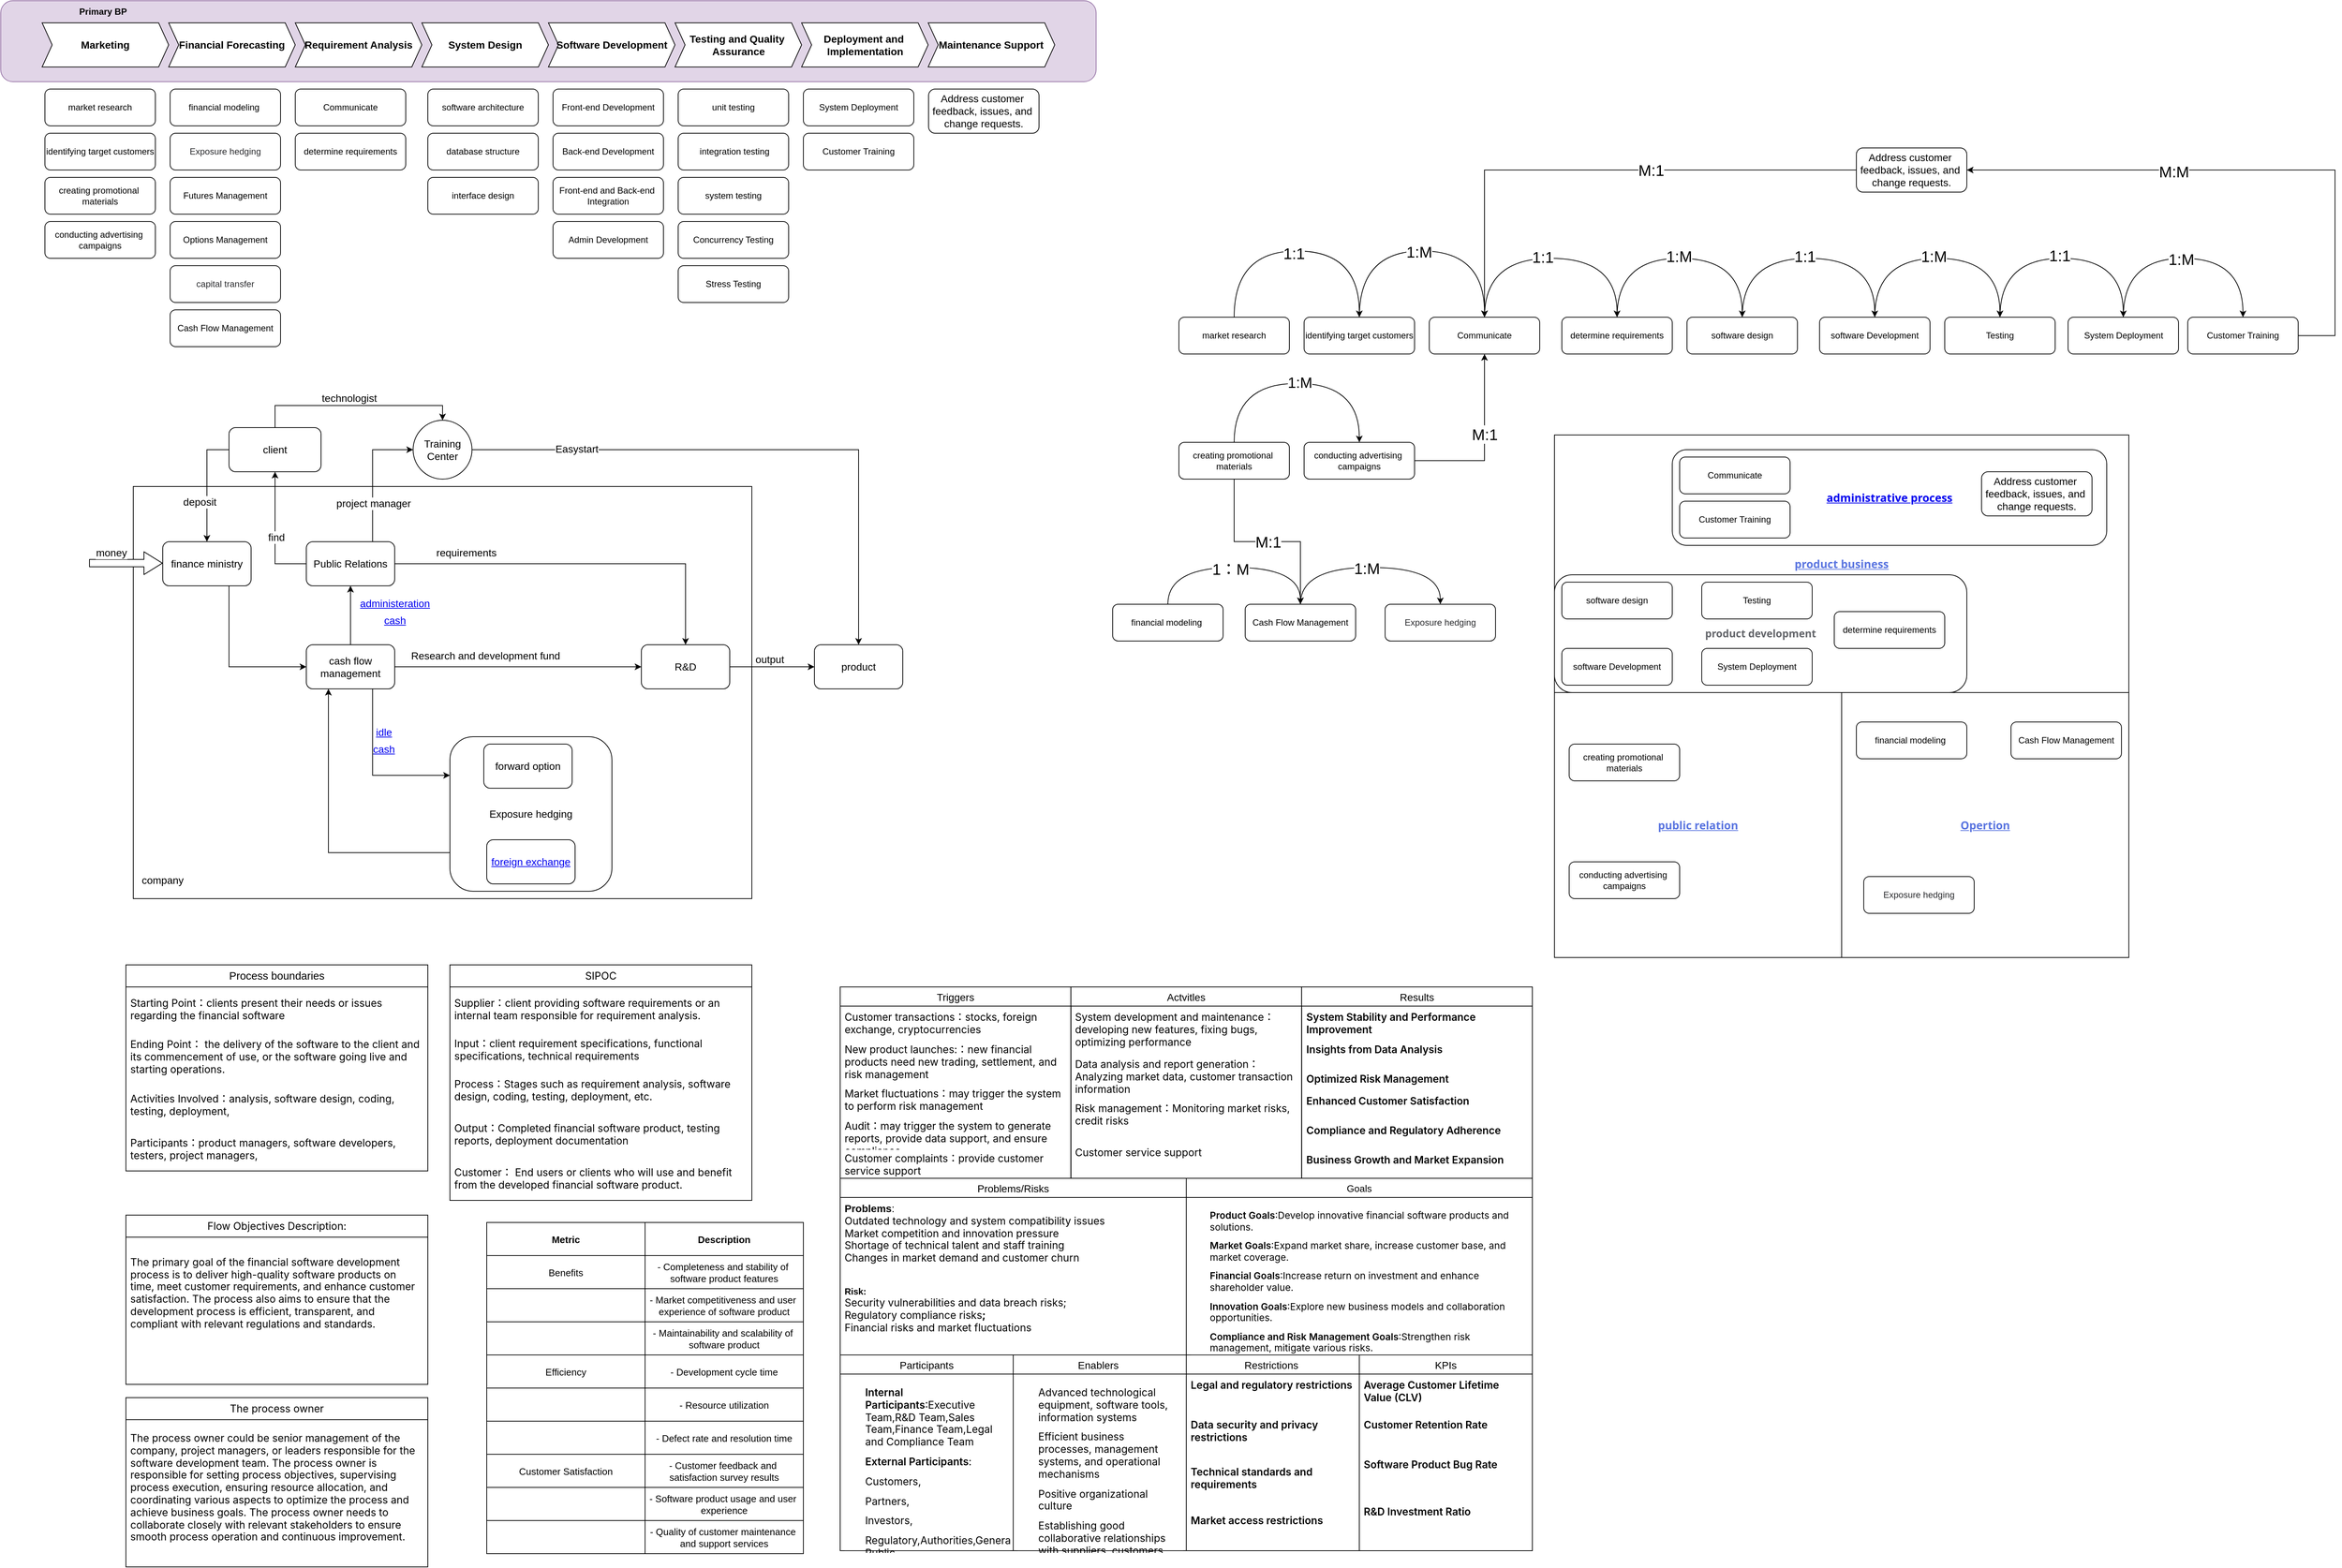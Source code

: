 <mxfile version="24.7.17">
  <diagram name="第 1 页" id="HMv6J1oOJrpy0Mj3aD_M">
    <mxGraphModel dx="3292" dy="3065" grid="1" gridSize="10" guides="1" tooltips="1" connect="1" arrows="1" fold="1" page="1" pageScale="1" pageWidth="827" pageHeight="1169" math="0" shadow="0">
      <root>
        <mxCell id="0" />
        <mxCell id="1" parent="0" />
        <mxCell id="568PhXS0jHrFSuDSdCzk-5" value="" style="group" parent="1" vertex="1" connectable="0">
          <mxGeometry x="-740" y="210" width="1670" height="110" as="geometry" />
        </mxCell>
        <mxCell id="G1uPDM1kc09S8PA0CoqR-2" value="" style="html=1;whiteSpace=wrap;fillColor=#e1d5e7;strokeColor=#9673a6;perimeterSpacing=0;rounded=1;" parent="568PhXS0jHrFSuDSdCzk-5" vertex="1">
          <mxGeometry width="1487.563" height="110" as="geometry" />
        </mxCell>
        <mxCell id="568PhXS0jHrFSuDSdCzk-1" value="Primary BP" style="text;strokeColor=none;align=center;fillColor=none;html=1;verticalAlign=middle;whiteSpace=wrap;rounded=0;fontStyle=1;fontFamily=Helvetica;" parent="568PhXS0jHrFSuDSdCzk-5" vertex="1">
          <mxGeometry width="277.961" height="30" as="geometry" />
        </mxCell>
        <mxCell id="568PhXS0jHrFSuDSdCzk-3" value="&lt;span style=&quot;font-size: 14px; text-align: left; white-space-collapse: break-spaces; background-color: rgba(255, 255, 255, 0.063);&quot;&gt;Requirement Analysis&lt;/span&gt;" style="shape=step;perimeter=stepPerimeter;whiteSpace=wrap;html=1;fixedSize=1;size=13.667;fontFamily=Helvetica;fontStyle=1" parent="568PhXS0jHrFSuDSdCzk-5" vertex="1">
          <mxGeometry x="399.983" y="30" width="171.905" height="60" as="geometry" />
        </mxCell>
        <mxCell id="568PhXS0jHrFSuDSdCzk-25" value="&lt;span style=&quot;font-size: 14px; text-align: left; white-space-collapse: break-spaces; background-color: rgba(255, 255, 255, 0.063);&quot;&gt;System Design&lt;/span&gt;" style="shape=step;perimeter=stepPerimeter;whiteSpace=wrap;html=1;fixedSize=1;size=13.667;fontFamily=Helvetica;fontStyle=1" parent="568PhXS0jHrFSuDSdCzk-5" vertex="1">
          <mxGeometry x="571.883" y="30" width="171.905" height="60" as="geometry" />
        </mxCell>
        <mxCell id="568PhXS0jHrFSuDSdCzk-26" value="&lt;span style=&quot;font-size: 14px; text-align: left; white-space-collapse: break-spaces; background-color: rgba(255, 255, 255, 0.063);&quot;&gt;Software Development&lt;/span&gt;" style="shape=step;perimeter=stepPerimeter;whiteSpace=wrap;html=1;fixedSize=1;size=13.667;fontFamily=Helvetica;fontStyle=1" parent="568PhXS0jHrFSuDSdCzk-5" vertex="1">
          <mxGeometry x="743.783" y="30" width="171.905" height="60" as="geometry" />
        </mxCell>
        <mxCell id="568PhXS0jHrFSuDSdCzk-27" value="&lt;span style=&quot;font-size: 14px; text-align: left; white-space-collapse: break-spaces; background-color: rgba(255, 255, 255, 0.063);&quot;&gt;Testing and Quality Assurance&lt;/span&gt;" style="shape=step;perimeter=stepPerimeter;whiteSpace=wrap;html=1;fixedSize=1;size=13.667;fontFamily=Helvetica;fontStyle=1" parent="568PhXS0jHrFSuDSdCzk-5" vertex="1">
          <mxGeometry x="915.683" y="30" width="171.905" height="60" as="geometry" />
        </mxCell>
        <mxCell id="568PhXS0jHrFSuDSdCzk-28" value="&lt;span style=&quot;font-size: 14px; text-align: left; white-space-collapse: break-spaces; background-color: rgba(255, 255, 255, 0.063);&quot;&gt;Deployment and Implementation&lt;/span&gt;" style="shape=step;perimeter=stepPerimeter;whiteSpace=wrap;html=1;fixedSize=1;size=13.667;fontFamily=Helvetica;fontStyle=1" parent="568PhXS0jHrFSuDSdCzk-5" vertex="1">
          <mxGeometry x="1087.583" y="30" width="171.905" height="60" as="geometry" />
        </mxCell>
        <mxCell id="568PhXS0jHrFSuDSdCzk-32" value="&lt;span style=&quot;font-size: 14px; text-align: left; white-space-collapse: break-spaces; background-color: rgba(255, 255, 255, 0.063);&quot;&gt;Maintenance Support&lt;/span&gt;" style="shape=step;perimeter=stepPerimeter;whiteSpace=wrap;html=1;fixedSize=1;size=13.667;fontFamily=Helvetica;fontStyle=1" parent="568PhXS0jHrFSuDSdCzk-5" vertex="1">
          <mxGeometry x="1259.483" y="30" width="171.905" height="60" as="geometry" />
        </mxCell>
        <mxCell id="568PhXS0jHrFSuDSdCzk-33" value="&lt;span style=&quot;font-size: 14px; text-align: left; white-space-collapse: break-spaces; background-color: rgba(255, 255, 255, 0.063);&quot;&gt;Marketing&lt;/span&gt;" style="shape=step;perimeter=stepPerimeter;whiteSpace=wrap;html=1;fixedSize=1;size=13.667;fontFamily=Helvetica;fontStyle=1" parent="568PhXS0jHrFSuDSdCzk-5" vertex="1">
          <mxGeometry x="56.183" y="30" width="171.905" height="60" as="geometry" />
        </mxCell>
        <mxCell id="568PhXS0jHrFSuDSdCzk-34" value="&lt;span style=&quot;font-size: 14px; text-align: left; white-space-collapse: break-spaces; background-color: rgba(255, 255, 255, 0.063);&quot;&gt;Financial Forecasting&lt;/span&gt;" style="shape=step;perimeter=stepPerimeter;whiteSpace=wrap;html=1;fixedSize=1;size=13.667;fontFamily=Helvetica;fontStyle=1" parent="568PhXS0jHrFSuDSdCzk-5" vertex="1">
          <mxGeometry x="228.083" y="30" width="171.905" height="60" as="geometry" />
        </mxCell>
        <mxCell id="568PhXS0jHrFSuDSdCzk-35" value="&lt;span style=&quot;font-size: 12px; white-space-collapse: break-spaces; background-color: rgba(255, 255, 255, 0.063);&quot;&gt;market research&lt;/span&gt;" style="rounded=1;whiteSpace=wrap;html=1;fontStyle=0;align=center;fontSize=12;fontFamily=Helvetica;" parent="1" vertex="1">
          <mxGeometry x="-680" y="330" width="150" height="50" as="geometry" />
        </mxCell>
        <mxCell id="568PhXS0jHrFSuDSdCzk-37" value="&lt;span style=&quot;font-size: 12px; white-space-collapse: break-spaces; background-color: rgba(255, 255, 255, 0.063);&quot;&gt;identifying target customers&lt;/span&gt;" style="rounded=1;whiteSpace=wrap;html=1;fontStyle=0;align=center;fontSize=12;fontFamily=Helvetica;" parent="1" vertex="1">
          <mxGeometry x="-680" y="390" width="150" height="50" as="geometry" />
        </mxCell>
        <mxCell id="568PhXS0jHrFSuDSdCzk-38" value="&lt;span style=&quot;font-size: 12px; white-space-collapse: break-spaces; background-color: rgba(255, 255, 255, 0.063);&quot;&gt;creating promotional materials&lt;/span&gt;" style="rounded=1;whiteSpace=wrap;html=1;fontStyle=0;align=center;fontSize=12;fontFamily=Helvetica;" parent="1" vertex="1">
          <mxGeometry x="-680" y="450" width="150" height="50" as="geometry" />
        </mxCell>
        <mxCell id="568PhXS0jHrFSuDSdCzk-39" value="&lt;span style=&quot;font-size: 12px; white-space-collapse: break-spaces; background-color: rgba(255, 255, 255, 0.063);&quot;&gt;conducting advertising campaigns&lt;/span&gt;" style="rounded=1;whiteSpace=wrap;html=1;fontStyle=0;align=center;fontSize=12;fontFamily=Helvetica;" parent="1" vertex="1">
          <mxGeometry x="-680" y="510" width="150" height="50" as="geometry" />
        </mxCell>
        <mxCell id="568PhXS0jHrFSuDSdCzk-41" value="&lt;span style=&quot;font-size: 12px; white-space-collapse: break-spaces; background-color: rgba(255, 255, 255, 0.063);&quot;&gt;financial modeling &lt;/span&gt;" style="rounded=1;whiteSpace=wrap;html=1;fontStyle=0;align=center;fontSize=12;fontFamily=Helvetica;" parent="1" vertex="1">
          <mxGeometry x="-510" y="330" width="150" height="50" as="geometry" />
        </mxCell>
        <mxCell id="568PhXS0jHrFSuDSdCzk-43" value="&lt;span style=&quot;color: rgb(42, 43, 46); font-size: 12px; white-space-collapse: preserve-breaks;&quot;&gt;Exposure hedging&lt;/span&gt;" style="rounded=1;whiteSpace=wrap;html=1;fontStyle=0;align=center;fontSize=12;fontFamily=Helvetica;" parent="1" vertex="1">
          <mxGeometry x="-510" y="390" width="150" height="50" as="geometry" />
        </mxCell>
        <mxCell id="568PhXS0jHrFSuDSdCzk-44" value="&lt;span style=&quot;font-size: 12px; white-space-collapse: break-spaces;&quot;&gt;Futures &lt;/span&gt;&lt;span style=&quot;font-size: 12px; white-space-collapse: break-spaces;&quot;&gt;Management&lt;/span&gt;" style="rounded=1;whiteSpace=wrap;html=1;fontStyle=0;align=center;fontSize=12;fontFamily=Helvetica;" parent="1" vertex="1">
          <mxGeometry x="-510" y="450" width="150" height="50" as="geometry" />
        </mxCell>
        <mxCell id="568PhXS0jHrFSuDSdCzk-45" value="&lt;span style=&quot;font-size: 12px; white-space-collapse: break-spaces;&quot;&gt;Options &lt;/span&gt;&lt;span style=&quot;font-size: 12px; white-space-collapse: break-spaces;&quot;&gt;Management&lt;/span&gt;" style="rounded=1;whiteSpace=wrap;html=1;fontStyle=0;align=center;fontSize=12;fontFamily=Helvetica;" parent="1" vertex="1">
          <mxGeometry x="-510" y="510" width="150" height="50" as="geometry" />
        </mxCell>
        <mxCell id="568PhXS0jHrFSuDSdCzk-46" value="&lt;span style=&quot;font-size: 12px; white-space-collapse: break-spaces;&quot;&gt;Cash Flow Management&lt;/span&gt;" style="rounded=1;whiteSpace=wrap;html=1;fontStyle=0;align=center;fontSize=12;fontFamily=Helvetica;" parent="1" vertex="1">
          <mxGeometry x="-510" y="630" width="150" height="50" as="geometry" />
        </mxCell>
        <mxCell id="568PhXS0jHrFSuDSdCzk-47" value="&lt;span style=&quot;color: rgb(42, 43, 46); font-size: 12px; white-space-collapse: preserve-breaks; background-color: rgb(255, 255, 255);&quot;&gt;capital transfer&lt;/span&gt;" style="rounded=1;whiteSpace=wrap;html=1;fontStyle=0;align=center;fontSize=12;fontFamily=Helvetica;" parent="1" vertex="1">
          <mxGeometry x="-510" y="570" width="150" height="50" as="geometry" />
        </mxCell>
        <mxCell id="568PhXS0jHrFSuDSdCzk-49" value="&lt;span style=&quot;font-size: 12px;&quot;&gt;Communicate&lt;/span&gt;" style="rounded=1;whiteSpace=wrap;html=1;fontStyle=0;align=center;fontSize=12;fontFamily=Helvetica;" parent="1" vertex="1">
          <mxGeometry x="-340" y="330" width="150" height="50" as="geometry" />
        </mxCell>
        <mxCell id="568PhXS0jHrFSuDSdCzk-51" value="&lt;span style=&quot;font-size: 12px;&quot;&gt;determine&amp;nbsp;&lt;/span&gt;&lt;span style=&quot;font-size: 12px;&quot;&gt;requirements&lt;/span&gt;" style="rounded=1;whiteSpace=wrap;html=1;fontStyle=0;align=center;fontSize=12;fontFamily=Helvetica;" parent="1" vertex="1">
          <mxGeometry x="-340" y="390" width="150" height="50" as="geometry" />
        </mxCell>
        <mxCell id="568PhXS0jHrFSuDSdCzk-53" value="&lt;span style=&quot;font-size: 12px;&quot;&gt;software architecture&lt;/span&gt;" style="rounded=1;whiteSpace=wrap;html=1;fontStyle=0;align=center;fontSize=12;fontFamily=Helvetica;" parent="1" vertex="1">
          <mxGeometry x="-160" y="330" width="150" height="50" as="geometry" />
        </mxCell>
        <mxCell id="568PhXS0jHrFSuDSdCzk-54" value="&lt;span style=&quot;font-size: 12px;&quot;&gt;database structure&lt;/span&gt;" style="rounded=1;whiteSpace=wrap;html=1;fontStyle=0;align=center;fontSize=12;fontFamily=Helvetica;" parent="1" vertex="1">
          <mxGeometry x="-160" y="390" width="150" height="50" as="geometry" />
        </mxCell>
        <mxCell id="568PhXS0jHrFSuDSdCzk-55" value="&lt;span style=&quot;font-size: 12px;&quot;&gt;interface design&lt;/span&gt;" style="rounded=1;whiteSpace=wrap;html=1;fontStyle=0;align=center;fontSize=12;fontFamily=Helvetica;" parent="1" vertex="1">
          <mxGeometry x="-160" y="450" width="150" height="50" as="geometry" />
        </mxCell>
        <mxCell id="568PhXS0jHrFSuDSdCzk-57" value="&lt;span style=&quot;font-size: 12px; white-space-collapse: break-spaces; background-color: rgba(255, 255, 255, 0.063);&quot;&gt;Front-end Development&lt;/span&gt;" style="rounded=1;whiteSpace=wrap;html=1;fontStyle=0;align=center;fontSize=12;fontFamily=Helvetica;" parent="1" vertex="1">
          <mxGeometry x="10" y="330" width="150" height="50" as="geometry" />
        </mxCell>
        <mxCell id="568PhXS0jHrFSuDSdCzk-58" value="&lt;div style=&quot;font-size: 12px;&quot;&gt;&lt;span style=&quot;background-color: initial; font-size: 12px; white-space-collapse: break-spaces;&quot;&gt;&lt;font style=&quot;font-size: 12px;&quot;&gt;Back-end Development&lt;/font&gt;&lt;/span&gt;&lt;/div&gt;" style="rounded=1;whiteSpace=wrap;html=1;fontStyle=0;align=center;fontSize=12;fontFamily=Helvetica;" parent="1" vertex="1">
          <mxGeometry x="10" y="390" width="150" height="50" as="geometry" />
        </mxCell>
        <mxCell id="568PhXS0jHrFSuDSdCzk-59" value="&lt;div style=&quot;font-size: 12px;&quot;&gt;&lt;font style=&quot;font-size: 12px;&quot;&gt;&lt;span style=&quot;font-size: 12px; white-space-collapse: break-spaces;&quot;&gt;Admin Development&lt;/span&gt;&lt;/font&gt;&lt;br style=&quot;font-size: 12px;&quot;&gt;&lt;/div&gt;" style="rounded=1;whiteSpace=wrap;html=1;fontStyle=0;align=center;fontSize=12;fontFamily=Helvetica;" parent="1" vertex="1">
          <mxGeometry x="10" y="510" width="150" height="50" as="geometry" />
        </mxCell>
        <mxCell id="568PhXS0jHrFSuDSdCzk-60" value="&lt;div style=&quot;font-size: 12px;&quot;&gt;&lt;font style=&quot;font-size: 12px;&quot;&gt;&lt;span style=&quot;font-size: 12px; white-space-collapse: break-spaces;&quot;&gt;Front-end and Back-end Integration&lt;/span&gt;&lt;/font&gt;&lt;br style=&quot;font-size: 12px;&quot;&gt;&lt;/div&gt;" style="rounded=1;whiteSpace=wrap;html=1;align=center;fontStyle=0;fontSize=12;fontFamily=Helvetica;" parent="1" vertex="1">
          <mxGeometry x="10" y="450" width="150" height="50" as="geometry" />
        </mxCell>
        <mxCell id="568PhXS0jHrFSuDSdCzk-62" value="&lt;span style=&quot;font-size: 12px;&quot;&gt;unit testing&lt;/span&gt;" style="rounded=1;whiteSpace=wrap;html=1;fontStyle=0;align=center;fontSize=12;fontFamily=Helvetica;" parent="1" vertex="1">
          <mxGeometry x="180" y="330" width="150" height="50" as="geometry" />
        </mxCell>
        <mxCell id="568PhXS0jHrFSuDSdCzk-63" value="&lt;span style=&quot;font-size: 12px;&quot;&gt;&amp;nbsp;integration testing&lt;/span&gt;" style="rounded=1;whiteSpace=wrap;html=1;fontStyle=0;align=center;fontSize=12;fontFamily=Helvetica;" parent="1" vertex="1">
          <mxGeometry x="180" y="390" width="150" height="50" as="geometry" />
        </mxCell>
        <mxCell id="568PhXS0jHrFSuDSdCzk-64" value="&lt;span style=&quot;font-size: 12px;&quot;&gt;system testing&lt;/span&gt;" style="rounded=1;whiteSpace=wrap;html=1;fontStyle=0;align=center;fontSize=12;fontFamily=Helvetica;" parent="1" vertex="1">
          <mxGeometry x="180" y="450" width="150" height="50" as="geometry" />
        </mxCell>
        <mxCell id="568PhXS0jHrFSuDSdCzk-65" value="&lt;span style=&quot;font-size: 12px;&quot;&gt;Concurrency Testing&lt;/span&gt;" style="rounded=1;whiteSpace=wrap;html=1;fontStyle=0;align=center;fontSize=12;fontFamily=Helvetica;" parent="1" vertex="1">
          <mxGeometry x="180" y="510" width="150" height="50" as="geometry" />
        </mxCell>
        <mxCell id="568PhXS0jHrFSuDSdCzk-66" value="&lt;span style=&quot;font-size: 12px;&quot;&gt;Stress Testing&lt;/span&gt;" style="rounded=1;whiteSpace=wrap;html=1;fontStyle=0;align=center;fontSize=12;fontFamily=Helvetica;" parent="1" vertex="1">
          <mxGeometry x="180" y="570" width="150" height="50" as="geometry" />
        </mxCell>
        <mxCell id="568PhXS0jHrFSuDSdCzk-67" value="System Deployment" style="rounded=1;whiteSpace=wrap;html=1;fontStyle=0;align=center;fontSize=12;fontFamily=Helvetica;" parent="1" vertex="1">
          <mxGeometry x="350" y="330" width="150" height="50" as="geometry" />
        </mxCell>
        <mxCell id="568PhXS0jHrFSuDSdCzk-68" value="Customer Training" style="rounded=1;whiteSpace=wrap;html=1;fontStyle=0;align=center;fontSize=12;fontFamily=Helvetica;" parent="1" vertex="1">
          <mxGeometry x="350" y="390" width="150" height="50" as="geometry" />
        </mxCell>
        <mxCell id="568PhXS0jHrFSuDSdCzk-71" value="&lt;span style=&quot;font-size: 14px; text-align: left; white-space-collapse: break-spaces; background-color: rgba(255, 255, 255, 0.063);&quot;&gt;Address customer feedback, issues, and change requests.&lt;/span&gt;" style="rounded=1;whiteSpace=wrap;html=1;fontStyle=0;align=center;fontSize=12;fontFamily=Helvetica;" parent="1" vertex="1">
          <mxGeometry x="520" y="330" width="150" height="60" as="geometry" />
        </mxCell>
        <mxCell id="568PhXS0jHrFSuDSdCzk-100" style="edgeStyle=orthogonalEdgeStyle;rounded=0;orthogonalLoop=1;jettySize=auto;html=1;exitX=0.5;exitY=0;exitDx=0;exitDy=0;curved=1;entryX=0.5;entryY=0;entryDx=0;entryDy=0;" parent="1" source="568PhXS0jHrFSuDSdCzk-72" target="568PhXS0jHrFSuDSdCzk-73" edge="1">
          <mxGeometry relative="1" as="geometry">
            <mxPoint x="1130" y="570" as="targetPoint" />
            <Array as="points">
              <mxPoint x="935" y="550" />
              <mxPoint x="1105" y="550" />
            </Array>
          </mxGeometry>
        </mxCell>
        <mxCell id="568PhXS0jHrFSuDSdCzk-101" value="1:1" style="edgeLabel;html=1;align=center;verticalAlign=middle;resizable=0;points=[];fontSize=21;" parent="568PhXS0jHrFSuDSdCzk-100" vertex="1" connectable="0">
          <mxGeometry x="-0.026" y="-3" relative="1" as="geometry">
            <mxPoint as="offset" />
          </mxGeometry>
        </mxCell>
        <mxCell id="568PhXS0jHrFSuDSdCzk-72" value="&lt;span style=&quot;font-size: 12px; white-space-collapse: break-spaces; background-color: rgba(255, 255, 255, 0.063);&quot;&gt;market research&lt;/span&gt;" style="rounded=1;whiteSpace=wrap;html=1;fontStyle=0;align=center;fontSize=12;fontFamily=Helvetica;" parent="1" vertex="1">
          <mxGeometry x="860" y="640" width="150" height="50" as="geometry" />
        </mxCell>
        <mxCell id="568PhXS0jHrFSuDSdCzk-114" style="edgeStyle=orthogonalEdgeStyle;rounded=0;orthogonalLoop=1;jettySize=auto;html=1;entryX=0.5;entryY=0;entryDx=0;entryDy=0;curved=1;exitX=0.5;exitY=0;exitDx=0;exitDy=0;" parent="1" source="568PhXS0jHrFSuDSdCzk-73" target="568PhXS0jHrFSuDSdCzk-82" edge="1">
          <mxGeometry relative="1" as="geometry">
            <Array as="points">
              <mxPoint x="1105" y="550" />
              <mxPoint x="1275" y="550" />
            </Array>
          </mxGeometry>
        </mxCell>
        <mxCell id="568PhXS0jHrFSuDSdCzk-115" value="1:M" style="edgeLabel;html=1;align=center;verticalAlign=middle;resizable=0;points=[];fontSize=21;" parent="568PhXS0jHrFSuDSdCzk-114" vertex="1" connectable="0">
          <mxGeometry x="-0.023" y="-1" relative="1" as="geometry">
            <mxPoint as="offset" />
          </mxGeometry>
        </mxCell>
        <mxCell id="568PhXS0jHrFSuDSdCzk-73" value="&lt;span style=&quot;font-size: 12px; white-space-collapse: break-spaces; background-color: rgba(255, 255, 255, 0.063);&quot;&gt;identifying target customers&lt;/span&gt;" style="rounded=1;whiteSpace=wrap;html=1;fontStyle=0;align=center;fontSize=12;fontFamily=Helvetica;" parent="1" vertex="1">
          <mxGeometry x="1030" y="640" width="150" height="50" as="geometry" />
        </mxCell>
        <mxCell id="568PhXS0jHrFSuDSdCzk-105" style="edgeStyle=orthogonalEdgeStyle;rounded=0;orthogonalLoop=1;jettySize=auto;html=1;entryX=0.5;entryY=0;entryDx=0;entryDy=0;exitX=0.5;exitY=0;exitDx=0;exitDy=0;curved=1;" parent="1" source="568PhXS0jHrFSuDSdCzk-74" target="568PhXS0jHrFSuDSdCzk-75" edge="1">
          <mxGeometry relative="1" as="geometry">
            <Array as="points">
              <mxPoint x="935" y="729.94" />
              <mxPoint x="1105" y="729.94" />
            </Array>
          </mxGeometry>
        </mxCell>
        <mxCell id="568PhXS0jHrFSuDSdCzk-109" value="1:M" style="edgeLabel;html=1;align=center;verticalAlign=middle;resizable=0;points=[];fontSize=20;" parent="568PhXS0jHrFSuDSdCzk-105" vertex="1" connectable="0">
          <mxGeometry x="0.023" y="2" relative="1" as="geometry">
            <mxPoint as="offset" />
          </mxGeometry>
        </mxCell>
        <mxCell id="568PhXS0jHrFSuDSdCzk-128" style="edgeStyle=orthogonalEdgeStyle;rounded=0;orthogonalLoop=1;jettySize=auto;html=1;" parent="1" source="568PhXS0jHrFSuDSdCzk-74" target="568PhXS0jHrFSuDSdCzk-80" edge="1">
          <mxGeometry relative="1" as="geometry" />
        </mxCell>
        <mxCell id="568PhXS0jHrFSuDSdCzk-129" value="M:1" style="edgeLabel;html=1;align=center;verticalAlign=middle;resizable=0;points=[];fontSize=21;" parent="568PhXS0jHrFSuDSdCzk-128" vertex="1" connectable="0">
          <mxGeometry x="0.007" relative="1" as="geometry">
            <mxPoint as="offset" />
          </mxGeometry>
        </mxCell>
        <mxCell id="568PhXS0jHrFSuDSdCzk-74" value="&lt;span style=&quot;font-size: 12px; white-space-collapse: break-spaces; background-color: rgba(255, 255, 255, 0.063);&quot;&gt;creating promotional materials&lt;/span&gt;" style="rounded=1;whiteSpace=wrap;html=1;fontStyle=0;align=center;fontSize=12;fontFamily=Helvetica;" parent="1" vertex="1">
          <mxGeometry x="860" y="809.94" width="150" height="50" as="geometry" />
        </mxCell>
        <mxCell id="568PhXS0jHrFSuDSdCzk-126" style="edgeStyle=orthogonalEdgeStyle;rounded=0;orthogonalLoop=1;jettySize=auto;html=1;" parent="1" source="568PhXS0jHrFSuDSdCzk-75" target="568PhXS0jHrFSuDSdCzk-82" edge="1">
          <mxGeometry relative="1" as="geometry" />
        </mxCell>
        <mxCell id="568PhXS0jHrFSuDSdCzk-127" value="M:1" style="edgeLabel;html=1;align=center;verticalAlign=middle;resizable=0;points=[];fontSize=21;" parent="568PhXS0jHrFSuDSdCzk-126" vertex="1" connectable="0">
          <mxGeometry x="0.095" relative="1" as="geometry">
            <mxPoint as="offset" />
          </mxGeometry>
        </mxCell>
        <mxCell id="568PhXS0jHrFSuDSdCzk-75" value="&lt;span style=&quot;font-size: 12px; white-space-collapse: break-spaces; background-color: rgba(255, 255, 255, 0.063);&quot;&gt;conducting advertising campaigns&lt;/span&gt;" style="rounded=1;whiteSpace=wrap;html=1;fontStyle=0;align=center;fontSize=12;fontFamily=Helvetica;" parent="1" vertex="1">
          <mxGeometry x="1030" y="809.94" width="150" height="50" as="geometry" />
        </mxCell>
        <mxCell id="568PhXS0jHrFSuDSdCzk-110" style="edgeStyle=orthogonalEdgeStyle;rounded=0;orthogonalLoop=1;jettySize=auto;html=1;entryX=0.5;entryY=0;entryDx=0;entryDy=0;curved=1;exitX=0.5;exitY=0;exitDx=0;exitDy=0;" parent="1" source="568PhXS0jHrFSuDSdCzk-76" target="568PhXS0jHrFSuDSdCzk-80" edge="1">
          <mxGeometry relative="1" as="geometry">
            <Array as="points">
              <mxPoint x="845" y="979.94" />
              <mxPoint x="1025" y="979.94" />
            </Array>
          </mxGeometry>
        </mxCell>
        <mxCell id="568PhXS0jHrFSuDSdCzk-112" value="1：M" style="edgeLabel;html=1;align=center;verticalAlign=middle;resizable=0;points=[];fontSize=21;" parent="568PhXS0jHrFSuDSdCzk-110" vertex="1" connectable="0">
          <mxGeometry x="-0.034" y="-2" relative="1" as="geometry">
            <mxPoint as="offset" />
          </mxGeometry>
        </mxCell>
        <mxCell id="568PhXS0jHrFSuDSdCzk-76" value="&lt;span style=&quot;font-size: 12px; white-space-collapse: break-spaces; background-color: rgba(255, 255, 255, 0.063);&quot;&gt;financial modeling &lt;/span&gt;" style="rounded=1;whiteSpace=wrap;html=1;fontStyle=0;align=center;fontSize=12;fontFamily=Helvetica;" parent="1" vertex="1">
          <mxGeometry x="770" y="1029.94" width="150" height="50" as="geometry" />
        </mxCell>
        <mxCell id="568PhXS0jHrFSuDSdCzk-77" value="&lt;span style=&quot;color: rgb(42, 43, 46); font-size: 12px; white-space-collapse: preserve-breaks;&quot;&gt;Exposure hedging&lt;/span&gt;" style="rounded=1;whiteSpace=wrap;html=1;fontStyle=0;align=center;fontSize=12;fontFamily=Helvetica;" parent="1" vertex="1">
          <mxGeometry x="1140" y="1029.94" width="150" height="50" as="geometry" />
        </mxCell>
        <mxCell id="568PhXS0jHrFSuDSdCzk-111" style="edgeStyle=orthogonalEdgeStyle;rounded=0;orthogonalLoop=1;jettySize=auto;html=1;entryX=0.5;entryY=0;entryDx=0;entryDy=0;curved=1;exitX=0.5;exitY=0;exitDx=0;exitDy=0;" parent="1" source="568PhXS0jHrFSuDSdCzk-80" target="568PhXS0jHrFSuDSdCzk-77" edge="1">
          <mxGeometry relative="1" as="geometry">
            <Array as="points">
              <mxPoint x="1025" y="979.94" />
              <mxPoint x="1215" y="979.94" />
            </Array>
          </mxGeometry>
        </mxCell>
        <mxCell id="568PhXS0jHrFSuDSdCzk-113" value="1:M" style="edgeLabel;html=1;align=center;verticalAlign=middle;resizable=0;points=[];fontSize=21;" parent="568PhXS0jHrFSuDSdCzk-111" vertex="1" connectable="0">
          <mxGeometry x="-0.037" y="-1" relative="1" as="geometry">
            <mxPoint as="offset" />
          </mxGeometry>
        </mxCell>
        <mxCell id="568PhXS0jHrFSuDSdCzk-80" value="&lt;span style=&quot;font-size: 12px; white-space-collapse: break-spaces;&quot;&gt;Cash Flow Management&lt;/span&gt;" style="rounded=1;whiteSpace=wrap;html=1;fontStyle=0;align=center;fontSize=12;fontFamily=Helvetica;" parent="1" vertex="1">
          <mxGeometry x="950" y="1029.94" width="150" height="50" as="geometry" />
        </mxCell>
        <mxCell id="568PhXS0jHrFSuDSdCzk-116" style="edgeStyle=orthogonalEdgeStyle;rounded=0;orthogonalLoop=1;jettySize=auto;html=1;entryX=0.5;entryY=0;entryDx=0;entryDy=0;curved=1;exitX=0.5;exitY=0;exitDx=0;exitDy=0;" parent="1" source="568PhXS0jHrFSuDSdCzk-82" target="568PhXS0jHrFSuDSdCzk-83" edge="1">
          <mxGeometry relative="1" as="geometry">
            <Array as="points">
              <mxPoint x="1275" y="560" />
              <mxPoint x="1455" y="560" />
            </Array>
          </mxGeometry>
        </mxCell>
        <mxCell id="568PhXS0jHrFSuDSdCzk-117" value="1:1" style="edgeLabel;html=1;align=center;verticalAlign=middle;resizable=0;points=[];fontSize=21;" parent="568PhXS0jHrFSuDSdCzk-116" vertex="1" connectable="0">
          <mxGeometry x="-0.068" y="2" relative="1" as="geometry">
            <mxPoint as="offset" />
          </mxGeometry>
        </mxCell>
        <mxCell id="568PhXS0jHrFSuDSdCzk-82" value="&lt;span style=&quot;font-size: 12px;&quot;&gt;Communicate&lt;/span&gt;" style="rounded=1;whiteSpace=wrap;html=1;fontStyle=0;align=center;fontSize=12;fontFamily=Helvetica;" parent="1" vertex="1">
          <mxGeometry x="1200" y="640" width="150" height="50" as="geometry" />
        </mxCell>
        <mxCell id="568PhXS0jHrFSuDSdCzk-119" style="edgeStyle=orthogonalEdgeStyle;rounded=0;orthogonalLoop=1;jettySize=auto;html=1;entryX=0.5;entryY=0;entryDx=0;entryDy=0;curved=1;exitX=0.5;exitY=0;exitDx=0;exitDy=0;" parent="1" source="568PhXS0jHrFSuDSdCzk-83" target="568PhXS0jHrFSuDSdCzk-84" edge="1">
          <mxGeometry relative="1" as="geometry">
            <Array as="points">
              <mxPoint x="1455" y="560" />
              <mxPoint x="1625" y="560" />
            </Array>
          </mxGeometry>
        </mxCell>
        <mxCell id="568PhXS0jHrFSuDSdCzk-120" value="1:M" style="edgeLabel;html=1;align=center;verticalAlign=middle;resizable=0;points=[];fontSize=21;" parent="568PhXS0jHrFSuDSdCzk-119" vertex="1" connectable="0">
          <mxGeometry x="-0.007" y="3" relative="1" as="geometry">
            <mxPoint as="offset" />
          </mxGeometry>
        </mxCell>
        <mxCell id="568PhXS0jHrFSuDSdCzk-83" value="&lt;span style=&quot;font-size: 12px;&quot;&gt;determine&amp;nbsp;&lt;/span&gt;&lt;span style=&quot;font-size: 12px;&quot;&gt;requirements&lt;/span&gt;" style="rounded=1;whiteSpace=wrap;html=1;fontStyle=0;align=center;fontSize=12;fontFamily=Helvetica;" parent="1" vertex="1">
          <mxGeometry x="1380" y="640" width="150" height="50" as="geometry" />
        </mxCell>
        <mxCell id="568PhXS0jHrFSuDSdCzk-121" style="edgeStyle=orthogonalEdgeStyle;rounded=0;orthogonalLoop=1;jettySize=auto;html=1;entryX=0.5;entryY=0;entryDx=0;entryDy=0;exitX=0.5;exitY=0;exitDx=0;exitDy=0;curved=1;" parent="1" source="568PhXS0jHrFSuDSdCzk-84" target="568PhXS0jHrFSuDSdCzk-87" edge="1">
          <mxGeometry relative="1" as="geometry">
            <Array as="points">
              <mxPoint x="1625" y="560" />
              <mxPoint x="1805" y="560" />
            </Array>
          </mxGeometry>
        </mxCell>
        <mxCell id="568PhXS0jHrFSuDSdCzk-123" value="1:1" style="edgeLabel;html=1;align=center;verticalAlign=middle;resizable=0;points=[];fontSize=21;" parent="568PhXS0jHrFSuDSdCzk-121" vertex="1" connectable="0">
          <mxGeometry x="-0.028" y="3" relative="1" as="geometry">
            <mxPoint as="offset" />
          </mxGeometry>
        </mxCell>
        <mxCell id="568PhXS0jHrFSuDSdCzk-84" value="&lt;span style=&quot;font-size: 12px;&quot;&gt;software&amp;nbsp;&lt;/span&gt;design" style="rounded=1;whiteSpace=wrap;html=1;fontStyle=0;align=center;fontSize=12;fontFamily=Helvetica;" parent="1" vertex="1">
          <mxGeometry x="1550" y="640" width="150" height="50" as="geometry" />
        </mxCell>
        <mxCell id="568PhXS0jHrFSuDSdCzk-124" style="edgeStyle=orthogonalEdgeStyle;rounded=0;orthogonalLoop=1;jettySize=auto;html=1;entryX=0.5;entryY=0;entryDx=0;entryDy=0;exitX=0.5;exitY=0;exitDx=0;exitDy=0;curved=1;" parent="1" source="568PhXS0jHrFSuDSdCzk-87" target="568PhXS0jHrFSuDSdCzk-95" edge="1">
          <mxGeometry relative="1" as="geometry">
            <Array as="points">
              <mxPoint x="1805" y="560" />
              <mxPoint x="1975" y="560" />
            </Array>
          </mxGeometry>
        </mxCell>
        <mxCell id="568PhXS0jHrFSuDSdCzk-125" value="1:M" style="edgeLabel;html=1;align=center;verticalAlign=middle;resizable=0;points=[];fontSize=21;" parent="568PhXS0jHrFSuDSdCzk-124" vertex="1" connectable="0">
          <mxGeometry x="-0.029" y="3" relative="1" as="geometry">
            <mxPoint as="offset" />
          </mxGeometry>
        </mxCell>
        <mxCell id="568PhXS0jHrFSuDSdCzk-87" value="&lt;span style=&quot;font-size: 12px; white-space-collapse: break-spaces; background-color: rgba(255, 255, 255, 0.063);&quot;&gt;software Development&lt;/span&gt;" style="rounded=1;whiteSpace=wrap;html=1;fontStyle=0;align=center;fontSize=12;fontFamily=Helvetica;" parent="1" vertex="1">
          <mxGeometry x="1730" y="640" width="150" height="50" as="geometry" />
        </mxCell>
        <mxCell id="568PhXS0jHrFSuDSdCzk-130" style="edgeStyle=orthogonalEdgeStyle;rounded=0;orthogonalLoop=1;jettySize=auto;html=1;entryX=0.5;entryY=0;entryDx=0;entryDy=0;exitX=0.5;exitY=0;exitDx=0;exitDy=0;curved=1;" parent="1" source="568PhXS0jHrFSuDSdCzk-95" target="568PhXS0jHrFSuDSdCzk-96" edge="1">
          <mxGeometry relative="1" as="geometry">
            <Array as="points">
              <mxPoint x="1975" y="560" />
              <mxPoint x="2142" y="560" />
            </Array>
          </mxGeometry>
        </mxCell>
        <mxCell id="568PhXS0jHrFSuDSdCzk-131" value="1:1" style="edgeLabel;html=1;align=center;verticalAlign=middle;resizable=0;points=[];fontSize=21;" parent="568PhXS0jHrFSuDSdCzk-130" vertex="1" connectable="0">
          <mxGeometry x="-0.016" y="4" relative="1" as="geometry">
            <mxPoint as="offset" />
          </mxGeometry>
        </mxCell>
        <mxCell id="568PhXS0jHrFSuDSdCzk-95" value="&lt;span style=&quot;font-size: 12px;&quot;&gt;Testing&lt;/span&gt;" style="rounded=1;whiteSpace=wrap;html=1;fontStyle=0;align=center;fontSize=12;fontFamily=Helvetica;" parent="1" vertex="1">
          <mxGeometry x="1900" y="640" width="150" height="50" as="geometry" />
        </mxCell>
        <mxCell id="568PhXS0jHrFSuDSdCzk-132" style="edgeStyle=orthogonalEdgeStyle;rounded=0;orthogonalLoop=1;jettySize=auto;html=1;entryX=0.5;entryY=0;entryDx=0;entryDy=0;exitX=0.5;exitY=0;exitDx=0;exitDy=0;curved=1;" parent="1" source="568PhXS0jHrFSuDSdCzk-96" target="568PhXS0jHrFSuDSdCzk-97" edge="1">
          <mxGeometry relative="1" as="geometry">
            <Array as="points">
              <mxPoint x="2142" y="560" />
              <mxPoint x="2305" y="560" />
            </Array>
          </mxGeometry>
        </mxCell>
        <mxCell id="568PhXS0jHrFSuDSdCzk-133" value="1:M" style="edgeLabel;html=1;align=center;verticalAlign=middle;resizable=0;points=[];fontSize=21;" parent="568PhXS0jHrFSuDSdCzk-132" vertex="1" connectable="0">
          <mxGeometry x="-0.011" y="-1" relative="1" as="geometry">
            <mxPoint x="-1" as="offset" />
          </mxGeometry>
        </mxCell>
        <mxCell id="568PhXS0jHrFSuDSdCzk-96" value="System Deployment" style="rounded=1;whiteSpace=wrap;html=1;fontStyle=0;align=center;fontSize=12;fontFamily=Helvetica;" parent="1" vertex="1">
          <mxGeometry x="2067.5" y="640" width="150" height="50" as="geometry" />
        </mxCell>
        <mxCell id="568PhXS0jHrFSuDSdCzk-134" style="edgeStyle=orthogonalEdgeStyle;rounded=0;orthogonalLoop=1;jettySize=auto;html=1;entryX=1;entryY=0.5;entryDx=0;entryDy=0;" parent="1" source="568PhXS0jHrFSuDSdCzk-97" target="568PhXS0jHrFSuDSdCzk-98" edge="1">
          <mxGeometry relative="1" as="geometry">
            <Array as="points">
              <mxPoint x="2430" y="665" />
              <mxPoint x="2430" y="440" />
            </Array>
          </mxGeometry>
        </mxCell>
        <mxCell id="568PhXS0jHrFSuDSdCzk-135" value="M:M" style="edgeLabel;html=1;align=center;verticalAlign=middle;resizable=0;points=[];fontSize=21;" parent="568PhXS0jHrFSuDSdCzk-134" vertex="1" connectable="0">
          <mxGeometry x="0.274" y="2" relative="1" as="geometry">
            <mxPoint x="-1" as="offset" />
          </mxGeometry>
        </mxCell>
        <mxCell id="568PhXS0jHrFSuDSdCzk-97" value="Customer Training" style="rounded=1;whiteSpace=wrap;html=1;fontStyle=0;align=center;fontSize=12;fontFamily=Helvetica;" parent="1" vertex="1">
          <mxGeometry x="2230" y="640" width="150" height="50" as="geometry" />
        </mxCell>
        <mxCell id="568PhXS0jHrFSuDSdCzk-136" style="edgeStyle=orthogonalEdgeStyle;rounded=0;orthogonalLoop=1;jettySize=auto;html=1;entryX=0.5;entryY=0;entryDx=0;entryDy=0;" parent="1" source="568PhXS0jHrFSuDSdCzk-98" target="568PhXS0jHrFSuDSdCzk-82" edge="1">
          <mxGeometry relative="1" as="geometry" />
        </mxCell>
        <mxCell id="568PhXS0jHrFSuDSdCzk-137" value="M:1" style="edgeLabel;html=1;align=center;verticalAlign=middle;resizable=0;points=[];fontSize=21;" parent="568PhXS0jHrFSuDSdCzk-136" vertex="1" connectable="0">
          <mxGeometry x="-0.209" relative="1" as="geometry">
            <mxPoint as="offset" />
          </mxGeometry>
        </mxCell>
        <mxCell id="568PhXS0jHrFSuDSdCzk-98" value="&lt;span style=&quot;font-size: 14px; text-align: left; white-space-collapse: break-spaces; background-color: rgba(255, 255, 255, 0.063);&quot;&gt;Address customer feedback, issues, and change requests.&lt;/span&gt;" style="rounded=1;whiteSpace=wrap;html=1;fontStyle=0;align=center;fontSize=12;fontFamily=Helvetica;" parent="1" vertex="1">
          <mxGeometry x="1780" y="410" width="150" height="60" as="geometry" />
        </mxCell>
        <mxCell id="568PhXS0jHrFSuDSdCzk-139" value="&lt;a style=&quot;box-sizing: border-box; cursor: pointer; color: rgb(90, 117, 224); outline: none; -webkit-tap-highlight-color: transparent; line-height: 22.5px; font-weight: 600; font-size: 15px; font-family: &amp;quot;PingFang SC&amp;quot;, &amp;quot;Segoe UI&amp;quot;, Arial, &amp;quot;Microsoft YaHei&amp;quot;, 微软雅黑, 宋体, &amp;quot;Malgun Gothic&amp;quot;, sans-serif; text-align: start; background-color: rgb(255, 255, 255);&quot; class=&quot;color_pc_blue_text&quot; data-keyword=&quot;corporate business&quot;&gt;product business&lt;/a&gt;" style="rounded=0;whiteSpace=wrap;html=1;" parent="1" vertex="1">
          <mxGeometry x="1370" y="800" width="780" height="350" as="geometry" />
        </mxCell>
        <mxCell id="568PhXS0jHrFSuDSdCzk-148" value="&lt;a style=&quot;box-sizing: border-box; cursor: pointer; color: rgb(90, 117, 224); outline: none; -webkit-tap-highlight-color: transparent; line-height: 22.5px; font-weight: 600; font-size: 15px; font-family: &amp;quot;PingFang SC&amp;quot;, &amp;quot;Segoe UI&amp;quot;, Arial, &amp;quot;Microsoft YaHei&amp;quot;, 微软雅黑, 宋体, &amp;quot;Malgun Gothic&amp;quot;, sans-serif; text-align: start; background-color: rgb(255, 255, 255);&quot; class=&quot;color_pc_blue_text&quot; data-keyword=&quot;public relation&quot;&gt;public relation&lt;/a&gt;" style="rounded=0;whiteSpace=wrap;html=1;" parent="1" vertex="1">
          <mxGeometry x="1370" y="1150" width="390" height="360" as="geometry" />
        </mxCell>
        <mxCell id="568PhXS0jHrFSuDSdCzk-149" value="&lt;span style=&quot;font-size: 12px; white-space-collapse: break-spaces; background-color: rgba(255, 255, 255, 0.063);&quot;&gt;creating promotional materials&lt;/span&gt;" style="rounded=1;whiteSpace=wrap;html=1;fontStyle=0;align=center;fontSize=12;fontFamily=Helvetica;" parent="1" vertex="1">
          <mxGeometry x="1390" y="1220" width="150" height="50" as="geometry" />
        </mxCell>
        <mxCell id="568PhXS0jHrFSuDSdCzk-150" value="&lt;span style=&quot;font-size: 12px; white-space-collapse: break-spaces; background-color: rgba(255, 255, 255, 0.063);&quot;&gt;conducting advertising campaigns&lt;/span&gt;" style="rounded=1;whiteSpace=wrap;html=1;fontStyle=0;align=center;fontSize=12;fontFamily=Helvetica;" parent="1" vertex="1">
          <mxGeometry x="1390" y="1380" width="150" height="50" as="geometry" />
        </mxCell>
        <mxCell id="568PhXS0jHrFSuDSdCzk-151" value="&lt;a style=&quot;box-sizing: border-box; cursor: pointer; color: rgb(90, 117, 224); outline: none; -webkit-tap-highlight-color: transparent; line-height: 22.5px; font-weight: 600; font-size: 15px; font-family: &amp;quot;PingFang SC&amp;quot;, &amp;quot;Segoe UI&amp;quot;, Arial, &amp;quot;Microsoft YaHei&amp;quot;, 微软雅黑, 宋体, &amp;quot;Malgun Gothic&amp;quot;, sans-serif; text-align: start; background-color: rgb(255, 255, 255);&quot; class=&quot;color_pc_blue_text&quot; data-keyword=&quot;corporate business&quot;&gt;Opertion&lt;/a&gt;" style="rounded=0;whiteSpace=wrap;html=1;" parent="1" vertex="1">
          <mxGeometry x="1760" y="1150" width="390" height="360" as="geometry" />
        </mxCell>
        <mxCell id="568PhXS0jHrFSuDSdCzk-152" value="&lt;span style=&quot;font-size: 12px; white-space-collapse: break-spaces; background-color: rgba(255, 255, 255, 0.063);&quot;&gt;financial modeling &lt;/span&gt;" style="rounded=1;whiteSpace=wrap;html=1;fontStyle=0;align=center;fontSize=12;fontFamily=Helvetica;" parent="1" vertex="1">
          <mxGeometry x="1780" y="1190" width="150" height="50" as="geometry" />
        </mxCell>
        <mxCell id="568PhXS0jHrFSuDSdCzk-153" value="&lt;span style=&quot;font-size: 12px; white-space-collapse: break-spaces;&quot;&gt;Cash Flow Management&lt;/span&gt;" style="rounded=1;whiteSpace=wrap;html=1;fontStyle=0;align=center;fontSize=12;fontFamily=Helvetica;" parent="1" vertex="1">
          <mxGeometry x="1990" y="1190" width="150" height="50" as="geometry" />
        </mxCell>
        <mxCell id="568PhXS0jHrFSuDSdCzk-154" value="&lt;span style=&quot;color: rgb(42, 43, 46); font-size: 12px; white-space-collapse: preserve-breaks;&quot;&gt;Exposure hedging&lt;/span&gt;" style="rounded=1;whiteSpace=wrap;html=1;fontStyle=0;align=center;fontSize=12;fontFamily=Helvetica;" parent="1" vertex="1">
          <mxGeometry x="1790" y="1400" width="150" height="50" as="geometry" />
        </mxCell>
        <mxCell id="6ZeZBCXk0Gw321boHFVM-2" value="&lt;span style=&quot;color: rgb(98, 100, 105); font-family: &amp;quot;PingFang SC&amp;quot;, &amp;quot;Segoe UI&amp;quot;, Arial, &amp;quot;Microsoft YaHei&amp;quot;, 微软雅黑, 宋体, &amp;quot;Malgun Gothic&amp;quot;, sans-serif; font-size: 14px; text-align: left; background-color: rgb(255, 255, 255);&quot;&gt;product development&lt;/span&gt;" style="rounded=1;whiteSpace=wrap;html=1;fontStyle=1" parent="1" vertex="1">
          <mxGeometry x="1370" y="990" width="560" height="160" as="geometry" />
        </mxCell>
        <mxCell id="568PhXS0jHrFSuDSdCzk-145" value="System Deployment" style="rounded=1;whiteSpace=wrap;html=1;fontStyle=0;align=center;fontSize=12;fontFamily=Helvetica;" parent="1" vertex="1">
          <mxGeometry x="1570" y="1090" width="150" height="50" as="geometry" />
        </mxCell>
        <mxCell id="568PhXS0jHrFSuDSdCzk-142" value="&lt;span style=&quot;font-size: 12px;&quot;&gt;software&amp;nbsp;&lt;/span&gt;design" style="rounded=1;whiteSpace=wrap;html=1;fontStyle=0;align=center;fontSize=12;fontFamily=Helvetica;" parent="1" vertex="1">
          <mxGeometry x="1380" y="1000" width="150" height="50" as="geometry" />
        </mxCell>
        <mxCell id="568PhXS0jHrFSuDSdCzk-143" value="&lt;span style=&quot;font-size: 12px; white-space-collapse: break-spaces; background-color: rgba(255, 255, 255, 0.063);&quot;&gt;software Development&lt;/span&gt;" style="rounded=1;whiteSpace=wrap;html=1;fontStyle=0;align=center;fontSize=12;fontFamily=Helvetica;" parent="1" vertex="1">
          <mxGeometry x="1380" y="1090" width="150" height="50" as="geometry" />
        </mxCell>
        <mxCell id="568PhXS0jHrFSuDSdCzk-144" value="&lt;span style=&quot;font-size: 12px;&quot;&gt;Testing&lt;/span&gt;" style="rounded=1;whiteSpace=wrap;html=1;fontStyle=0;align=center;fontSize=12;fontFamily=Helvetica;" parent="1" vertex="1">
          <mxGeometry x="1570" y="1000" width="150" height="50" as="geometry" />
        </mxCell>
        <mxCell id="6ZeZBCXk0Gw321boHFVM-3" value="&lt;a style=&quot;box-sizing: border-box; cursor: pointer; outline: none; -webkit-tap-highlight-color: transparent; line-height: 22.5px; font-weight: 600; font-size: 15px; font-family: &amp;quot;PingFang SC&amp;quot;, &amp;quot;Segoe UI&amp;quot;, Arial, &amp;quot;Microsoft YaHei&amp;quot;, 微软雅黑, 宋体, &amp;quot;Malgun Gothic&amp;quot;, sans-serif; text-align: start; background-color: rgb(255, 255, 255);&quot; class=&quot;color_pc_blue_text&quot; data-keyword=&quot;administrative process&quot;&gt;administrative process&lt;/a&gt;" style="rounded=1;whiteSpace=wrap;html=1;" parent="1" vertex="1">
          <mxGeometry x="1530" y="820" width="590" height="130" as="geometry" />
        </mxCell>
        <mxCell id="568PhXS0jHrFSuDSdCzk-140" value="&lt;span style=&quot;font-size: 12px;&quot;&gt;Communicate&lt;/span&gt;" style="rounded=1;whiteSpace=wrap;html=1;fontStyle=0;align=center;fontSize=12;fontFamily=Helvetica;" parent="1" vertex="1">
          <mxGeometry x="1540" y="830" width="150" height="50" as="geometry" />
        </mxCell>
        <mxCell id="568PhXS0jHrFSuDSdCzk-146" value="Customer Training" style="rounded=1;whiteSpace=wrap;html=1;fontStyle=0;align=center;fontSize=12;fontFamily=Helvetica;" parent="1" vertex="1">
          <mxGeometry x="1540" y="890" width="150" height="50" as="geometry" />
        </mxCell>
        <mxCell id="568PhXS0jHrFSuDSdCzk-147" value="&lt;span style=&quot;font-size: 14px; text-align: left; white-space-collapse: break-spaces; background-color: rgba(255, 255, 255, 0.063);&quot;&gt;Address customer feedback, issues, and change requests.&lt;/span&gt;" style="rounded=1;whiteSpace=wrap;html=1;fontStyle=0;align=center;fontSize=12;fontFamily=Helvetica;" parent="1" vertex="1">
          <mxGeometry x="1950" y="850" width="150" height="60" as="geometry" />
        </mxCell>
        <mxCell id="568PhXS0jHrFSuDSdCzk-141" value="&lt;span style=&quot;font-size: 12px;&quot;&gt;determine&amp;nbsp;&lt;/span&gt;&lt;span style=&quot;font-size: 12px;&quot;&gt;requirements&lt;/span&gt;" style="rounded=1;whiteSpace=wrap;html=1;fontStyle=0;align=center;fontSize=12;fontFamily=Helvetica;" parent="1" vertex="1">
          <mxGeometry x="1750" y="1040" width="150" height="50" as="geometry" />
        </mxCell>
        <mxCell id="6ZeZBCXk0Gw321boHFVM-5" value="" style="rounded=0;whiteSpace=wrap;html=1;fontFamily=Helvetica;fontColor=default;fontStyle=0;fontSize=14;" parent="1" vertex="1">
          <mxGeometry x="-560" y="870" width="840" height="560" as="geometry" />
        </mxCell>
        <mxCell id="6ZeZBCXk0Gw321boHFVM-22" style="edgeStyle=orthogonalEdgeStyle;rounded=0;orthogonalLoop=1;jettySize=auto;html=1;exitX=1;exitY=0.5;exitDx=0;exitDy=0;fontFamily=Helvetica;fontColor=default;fontStyle=0;fontSize=14;" parent="1" source="6ZeZBCXk0Gw321boHFVM-6" target="6ZeZBCXk0Gw321boHFVM-21" edge="1">
          <mxGeometry relative="1" as="geometry" />
        </mxCell>
        <mxCell id="6ZeZBCXk0Gw321boHFVM-24" value="output" style="edgeLabel;html=1;align=center;verticalAlign=middle;resizable=0;points=[];fontFamily=Helvetica;fontColor=default;fontStyle=0;fontSize=14;" parent="6ZeZBCXk0Gw321boHFVM-22" vertex="1" connectable="0">
          <mxGeometry x="-0.211" y="-5" relative="1" as="geometry">
            <mxPoint x="8" y="-15" as="offset" />
          </mxGeometry>
        </mxCell>
        <mxCell id="6ZeZBCXk0Gw321boHFVM-6" value="&lt;span style=&quot;text-align: left; background-color: rgb(255, 255, 255); font-size: 14px;&quot;&gt;R&amp;amp;D&lt;/span&gt;" style="rounded=1;whiteSpace=wrap;html=1;fontFamily=Helvetica;fontColor=default;fontStyle=0;fontSize=14;" parent="1" vertex="1">
          <mxGeometry x="130" y="1085" width="120" height="60" as="geometry" />
        </mxCell>
        <mxCell id="6ZeZBCXk0Gw321boHFVM-12" style="edgeStyle=orthogonalEdgeStyle;rounded=0;orthogonalLoop=1;jettySize=auto;html=1;exitX=0.75;exitY=1;exitDx=0;exitDy=0;entryX=0;entryY=0.5;entryDx=0;entryDy=0;fontFamily=Helvetica;fontColor=default;fontStyle=0;fontSize=14;" parent="1" source="6ZeZBCXk0Gw321boHFVM-7" target="6ZeZBCXk0Gw321boHFVM-46" edge="1">
          <mxGeometry relative="1" as="geometry" />
        </mxCell>
        <mxCell id="6ZeZBCXk0Gw321boHFVM-17" value="Research and development fund" style="edgeLabel;html=1;align=center;verticalAlign=middle;resizable=0;points=[];fontFamily=Helvetica;fontColor=default;fontStyle=0;fontSize=14;" parent="6ZeZBCXk0Gw321boHFVM-12" vertex="1" connectable="0">
          <mxGeometry x="-0.203" y="-3" relative="1" as="geometry">
            <mxPoint x="351" y="9" as="offset" />
          </mxGeometry>
        </mxCell>
        <mxCell id="6ZeZBCXk0Gw321boHFVM-7" value="finance ministry" style="rounded=1;whiteSpace=wrap;html=1;fontFamily=Helvetica;fontColor=default;fontStyle=0;fontSize=14;" parent="1" vertex="1">
          <mxGeometry x="-520" y="945" width="120" height="60" as="geometry" />
        </mxCell>
        <mxCell id="6ZeZBCXk0Gw321boHFVM-15" style="edgeStyle=orthogonalEdgeStyle;rounded=0;orthogonalLoop=1;jettySize=auto;html=1;exitX=1;exitY=0.5;exitDx=0;exitDy=0;entryX=0.5;entryY=0;entryDx=0;entryDy=0;fontFamily=Helvetica;fontColor=default;fontStyle=0;fontSize=14;" parent="1" source="6ZeZBCXk0Gw321boHFVM-8" target="6ZeZBCXk0Gw321boHFVM-6" edge="1">
          <mxGeometry relative="1" as="geometry" />
        </mxCell>
        <mxCell id="6ZeZBCXk0Gw321boHFVM-16" value="&lt;span style=&quot;font-size: 14px; text-align: start; text-wrap: wrap;&quot;&gt;requirements&lt;/span&gt;" style="edgeLabel;html=1;align=center;verticalAlign=middle;resizable=0;points=[];fontFamily=Helvetica;fontColor=default;fontStyle=0;fontSize=14;" parent="6ZeZBCXk0Gw321boHFVM-15" vertex="1" connectable="0">
          <mxGeometry x="-0.139" y="2" relative="1" as="geometry">
            <mxPoint x="-121" y="-13" as="offset" />
          </mxGeometry>
        </mxCell>
        <mxCell id="6ZeZBCXk0Gw321boHFVM-32" style="edgeStyle=orthogonalEdgeStyle;rounded=0;orthogonalLoop=1;jettySize=auto;html=1;exitX=0.75;exitY=0;exitDx=0;exitDy=0;entryX=0;entryY=0.5;entryDx=0;entryDy=0;fontFamily=Helvetica;fontColor=default;fontStyle=0;fontSize=14;" parent="1" source="6ZeZBCXk0Gw321boHFVM-8" target="6ZeZBCXk0Gw321boHFVM-30" edge="1">
          <mxGeometry relative="1" as="geometry" />
        </mxCell>
        <mxCell id="6ZeZBCXk0Gw321boHFVM-38" value="project manager" style="edgeLabel;html=1;align=center;verticalAlign=middle;resizable=0;points=[];fontFamily=Helvetica;fontColor=default;fontStyle=0;fontSize=14;" parent="6ZeZBCXk0Gw321boHFVM-32" vertex="1" connectable="0">
          <mxGeometry x="-0.42" y="-1" relative="1" as="geometry">
            <mxPoint as="offset" />
          </mxGeometry>
        </mxCell>
        <mxCell id="6ZeZBCXk0Gw321boHFVM-34" style="edgeStyle=orthogonalEdgeStyle;rounded=0;orthogonalLoop=1;jettySize=auto;html=1;entryX=0.5;entryY=1;entryDx=0;entryDy=0;exitX=0;exitY=0.5;exitDx=0;exitDy=0;fontFamily=Helvetica;fontColor=default;fontStyle=0;fontSize=14;" parent="1" source="6ZeZBCXk0Gw321boHFVM-8" target="6ZeZBCXk0Gw321boHFVM-25" edge="1">
          <mxGeometry relative="1" as="geometry" />
        </mxCell>
        <mxCell id="6ZeZBCXk0Gw321boHFVM-35" value="find" style="edgeLabel;html=1;align=center;verticalAlign=middle;resizable=0;points=[];fontFamily=Helvetica;fontColor=default;fontStyle=0;fontSize=14;" parent="6ZeZBCXk0Gw321boHFVM-34" vertex="1" connectable="0">
          <mxGeometry x="-0.062" relative="1" as="geometry">
            <mxPoint x="1" as="offset" />
          </mxGeometry>
        </mxCell>
        <mxCell id="6ZeZBCXk0Gw321boHFVM-8" value="&lt;span style=&quot;font-size: 14px; text-align: left; background-color: rgb(255, 255, 255);&quot;&gt;&amp;nbsp;Public Relations&amp;nbsp;&lt;/span&gt;" style="rounded=1;whiteSpace=wrap;html=1;fontFamily=Helvetica;fontColor=default;fontStyle=0;fontSize=14;" parent="1" vertex="1">
          <mxGeometry x="-325" y="945" width="120" height="60" as="geometry" />
        </mxCell>
        <mxCell id="6ZeZBCXk0Gw321boHFVM-10" value="" style="edgeStyle=none;orthogonalLoop=1;jettySize=auto;html=1;shape=flexArrow;rounded=1;startSize=8;endSize=8;fillColor=#FFFFFF;fontFamily=Helvetica;fontColor=default;fontStyle=0;fontSize=14;" parent="1" edge="1">
          <mxGeometry width="100" relative="1" as="geometry">
            <mxPoint x="-620" y="974.17" as="sourcePoint" />
            <mxPoint x="-520" y="974.17" as="targetPoint" />
            <Array as="points" />
          </mxGeometry>
        </mxCell>
        <mxCell id="6ZeZBCXk0Gw321boHFVM-11" value="money" style="edgeLabel;html=1;align=center;verticalAlign=middle;resizable=0;points=[];fontFamily=Helvetica;fontColor=default;fontStyle=0;fontSize=14;" parent="6ZeZBCXk0Gw321boHFVM-10" vertex="1" connectable="0">
          <mxGeometry x="-0.507" y="-1" relative="1" as="geometry">
            <mxPoint x="5" y="-15" as="offset" />
          </mxGeometry>
        </mxCell>
        <mxCell id="6ZeZBCXk0Gw321boHFVM-21" value="product" style="rounded=1;whiteSpace=wrap;html=1;fontFamily=Helvetica;fontColor=default;fontStyle=0;fontSize=14;" parent="1" vertex="1">
          <mxGeometry x="365" y="1085" width="120" height="60" as="geometry" />
        </mxCell>
        <mxCell id="6ZeZBCXk0Gw321boHFVM-27" style="edgeStyle=orthogonalEdgeStyle;rounded=0;orthogonalLoop=1;jettySize=auto;html=1;entryX=0.5;entryY=0;entryDx=0;entryDy=0;exitX=0;exitY=0.5;exitDx=0;exitDy=0;fontFamily=Helvetica;fontColor=default;fontStyle=0;fontSize=14;" parent="1" source="6ZeZBCXk0Gw321boHFVM-25" target="6ZeZBCXk0Gw321boHFVM-7" edge="1">
          <mxGeometry relative="1" as="geometry" />
        </mxCell>
        <mxCell id="6ZeZBCXk0Gw321boHFVM-36" value="&lt;span style=&quot;font-size: 14px; text-align: left; text-wrap: wrap;&quot;&gt;deposit&lt;/span&gt;" style="edgeLabel;html=1;align=center;verticalAlign=middle;resizable=0;points=[];fontFamily=Helvetica;fontColor=default;fontStyle=0;fontSize=14;" parent="6ZeZBCXk0Gw321boHFVM-27" vertex="1" connectable="0">
          <mxGeometry x="-0.462" y="-2" relative="1" as="geometry">
            <mxPoint x="-8" y="59" as="offset" />
          </mxGeometry>
        </mxCell>
        <mxCell id="6ZeZBCXk0Gw321boHFVM-31" style="edgeStyle=orthogonalEdgeStyle;rounded=0;orthogonalLoop=1;jettySize=auto;html=1;exitX=0.5;exitY=0;exitDx=0;exitDy=0;entryX=0.5;entryY=0;entryDx=0;entryDy=0;fontFamily=Helvetica;fontColor=default;fontStyle=0;fontSize=14;" parent="1" source="6ZeZBCXk0Gw321boHFVM-25" target="6ZeZBCXk0Gw321boHFVM-30" edge="1">
          <mxGeometry relative="1" as="geometry" />
        </mxCell>
        <mxCell id="6ZeZBCXk0Gw321boHFVM-37" value="technologist" style="edgeLabel;html=1;align=center;verticalAlign=middle;resizable=0;points=[];fontFamily=Helvetica;fontColor=default;fontStyle=0;fontSize=14;" parent="6ZeZBCXk0Gw321boHFVM-31" vertex="1" connectable="0">
          <mxGeometry x="-0.061" y="-3" relative="1" as="geometry">
            <mxPoint y="-13" as="offset" />
          </mxGeometry>
        </mxCell>
        <mxCell id="6ZeZBCXk0Gw321boHFVM-25" value="client" style="rounded=1;whiteSpace=wrap;html=1;fontFamily=Helvetica;fontColor=default;fontStyle=0;fontSize=14;" parent="1" vertex="1">
          <mxGeometry x="-430" y="790" width="125" height="60" as="geometry" />
        </mxCell>
        <mxCell id="6ZeZBCXk0Gw321boHFVM-33" style="edgeStyle=orthogonalEdgeStyle;rounded=0;orthogonalLoop=1;jettySize=auto;html=1;exitX=1;exitY=0.5;exitDx=0;exitDy=0;fontFamily=Helvetica;fontColor=default;fontStyle=0;fontSize=14;" parent="1" source="6ZeZBCXk0Gw321boHFVM-30" target="6ZeZBCXk0Gw321boHFVM-21" edge="1">
          <mxGeometry relative="1" as="geometry" />
        </mxCell>
        <mxCell id="6ZeZBCXk0Gw321boHFVM-39" value="&lt;span style=&quot;font-size: 14px; text-align: left; text-wrap: wrap;&quot;&gt;Easystart&lt;/span&gt;" style="edgeLabel;html=1;align=center;verticalAlign=middle;resizable=0;points=[];fontFamily=Helvetica;fontColor=default;fontStyle=0;fontSize=14;" parent="6ZeZBCXk0Gw321boHFVM-33" vertex="1" connectable="0">
          <mxGeometry x="-0.64" y="1" relative="1" as="geometry">
            <mxPoint as="offset" />
          </mxGeometry>
        </mxCell>
        <mxCell id="6ZeZBCXk0Gw321boHFVM-30" value="Training Center" style="ellipse;whiteSpace=wrap;html=1;aspect=fixed;fontFamily=Helvetica;fontColor=default;fontStyle=0;fontSize=14;" parent="1" vertex="1">
          <mxGeometry x="-180" y="780" width="80" height="80" as="geometry" />
        </mxCell>
        <mxCell id="6ZeZBCXk0Gw321boHFVM-45" value="" style="group;fontFamily=Helvetica;fontColor=default;fontStyle=0;fontSize=14;" parent="1" vertex="1" connectable="0">
          <mxGeometry x="-130" y="1210" width="220" height="210" as="geometry" />
        </mxCell>
        <mxCell id="6ZeZBCXk0Gw321boHFVM-44" value="&lt;ul style=&quot;box-sizing: border-box; margin: 0px; padding: 0px; text-align: start; white-space-collapse: preserve-breaks; background-color: rgb(255, 255, 255); font-size: 14px;&quot;&gt;&lt;li style=&quot;box-sizing: border-box; margin: 0px; padding: 0px; list-style: none; font-size: 14px;&quot;&gt;&lt;p style=&quot;box-sizing: border-box; margin: 0px 0px 2px; padding: 0px; line-height: 21px; display: inline; font-size: 14px;&quot; class=&quot;src grammarSection&quot; data-group=&quot;1-1&quot;&gt;Exposure hedging&lt;/p&gt;&lt;/li&gt;&lt;/ul&gt;" style="rounded=1;whiteSpace=wrap;html=1;fontFamily=Helvetica;fontColor=default;fontStyle=0;fontSize=14;" parent="6ZeZBCXk0Gw321boHFVM-45" vertex="1">
          <mxGeometry width="220" height="210" as="geometry" />
        </mxCell>
        <mxCell id="6ZeZBCXk0Gw321boHFVM-43" value="forward option" style="rounded=1;whiteSpace=wrap;html=1;fontFamily=Helvetica;fontColor=default;fontStyle=0;fontSize=14;" parent="6ZeZBCXk0Gw321boHFVM-45" vertex="1">
          <mxGeometry x="46" y="10" width="120" height="60" as="geometry" />
        </mxCell>
        <mxCell id="6ZeZBCXk0Gw321boHFVM-41" value="&lt;a style=&quot;box-sizing: border-box; cursor: pointer; outline: none; -webkit-tap-highlight-color: transparent; line-height: 22.5px; font-size: 14px; text-align: start; background-color: rgb(255, 255, 255);&quot; class=&quot;color_pc_blue_text&quot; data-keyword=&quot;foreign exchange&quot;&gt;foreign exchange&lt;/a&gt;" style="rounded=1;whiteSpace=wrap;html=1;fontFamily=Helvetica;fontColor=default;fontStyle=0;fontSize=14;" parent="6ZeZBCXk0Gw321boHFVM-45" vertex="1">
          <mxGeometry x="50" y="140" width="120" height="60" as="geometry" />
        </mxCell>
        <mxCell id="6ZeZBCXk0Gw321boHFVM-47" style="edgeStyle=orthogonalEdgeStyle;rounded=0;orthogonalLoop=1;jettySize=auto;html=1;exitX=1;exitY=0.5;exitDx=0;exitDy=0;fontFamily=Helvetica;fontColor=default;fontStyle=0;fontSize=14;" parent="1" source="6ZeZBCXk0Gw321boHFVM-46" target="6ZeZBCXk0Gw321boHFVM-6" edge="1">
          <mxGeometry relative="1" as="geometry" />
        </mxCell>
        <mxCell id="6ZeZBCXk0Gw321boHFVM-48" style="edgeStyle=orthogonalEdgeStyle;rounded=0;orthogonalLoop=1;jettySize=auto;html=1;exitX=0.5;exitY=0;exitDx=0;exitDy=0;entryX=0.5;entryY=1;entryDx=0;entryDy=0;fontFamily=Helvetica;fontColor=default;fontStyle=0;fontSize=14;" parent="1" source="6ZeZBCXk0Gw321boHFVM-46" target="6ZeZBCXk0Gw321boHFVM-8" edge="1">
          <mxGeometry relative="1" as="geometry" />
        </mxCell>
        <mxCell id="6ZeZBCXk0Gw321boHFVM-50" value="&lt;a style=&quot;box-sizing: border-box; cursor: pointer; outline: none; -webkit-tap-highlight-color: transparent; line-height: 22.5px; font-size: 14px; text-align: start; text-wrap: wrap;&quot; class=&quot;color_pc_blue_text&quot; data-keyword=&quot;administeration&quot;&gt;administeration cash&lt;/a&gt;" style="edgeLabel;html=1;align=center;verticalAlign=middle;resizable=0;points=[];fontFamily=Helvetica;fontColor=default;fontStyle=0;fontSize=14;" parent="6ZeZBCXk0Gw321boHFVM-48" vertex="1" connectable="0">
          <mxGeometry x="0.097" y="-3" relative="1" as="geometry">
            <mxPoint x="57" y="-1" as="offset" />
          </mxGeometry>
        </mxCell>
        <mxCell id="6ZeZBCXk0Gw321boHFVM-51" style="edgeStyle=orthogonalEdgeStyle;rounded=0;orthogonalLoop=1;jettySize=auto;html=1;exitX=0.75;exitY=1;exitDx=0;exitDy=0;entryX=0;entryY=0.25;entryDx=0;entryDy=0;fontFamily=Helvetica;fontColor=default;fontStyle=0;fontSize=14;" parent="1" source="6ZeZBCXk0Gw321boHFVM-46" target="6ZeZBCXk0Gw321boHFVM-44" edge="1">
          <mxGeometry relative="1" as="geometry">
            <mxPoint x="-20" y="1210" as="targetPoint" />
          </mxGeometry>
        </mxCell>
        <mxCell id="6ZeZBCXk0Gw321boHFVM-59" value="&lt;a style=&quot;box-sizing: border-box; cursor: pointer; outline: none; -webkit-tap-highlight-color: transparent; line-height: 22.5px; font-size: 14px; text-align: start; text-wrap: wrap;&quot; class=&quot;color_pc_blue_text&quot; data-keyword=&quot;idle cash&quot;&gt;idle cash&lt;/a&gt;" style="edgeLabel;html=1;align=center;verticalAlign=middle;resizable=0;points=[];fontFamily=Helvetica;fontSize=14;fontColor=default;fontStyle=0" parent="6ZeZBCXk0Gw321boHFVM-51" vertex="1" connectable="0">
          <mxGeometry x="-0.365" relative="1" as="geometry">
            <mxPoint x="15" y="-1" as="offset" />
          </mxGeometry>
        </mxCell>
        <mxCell id="6ZeZBCXk0Gw321boHFVM-46" value="cash flow management" style="rounded=1;whiteSpace=wrap;html=1;fontFamily=Helvetica;fontColor=default;fontStyle=0;fontSize=14;" parent="1" vertex="1">
          <mxGeometry x="-325" y="1085" width="120" height="60" as="geometry" />
        </mxCell>
        <mxCell id="6ZeZBCXk0Gw321boHFVM-53" style="edgeStyle=orthogonalEdgeStyle;rounded=0;orthogonalLoop=1;jettySize=auto;html=1;entryX=0.25;entryY=1;entryDx=0;entryDy=0;exitX=0;exitY=0.75;exitDx=0;exitDy=0;fontFamily=Helvetica;fontColor=default;fontStyle=0;fontSize=14;" parent="1" source="6ZeZBCXk0Gw321boHFVM-44" target="6ZeZBCXk0Gw321boHFVM-46" edge="1">
          <mxGeometry relative="1" as="geometry" />
        </mxCell>
        <mxCell id="6ZeZBCXk0Gw321boHFVM-56" value="company" style="text;strokeColor=none;align=center;fillColor=none;html=1;verticalAlign=middle;whiteSpace=wrap;rounded=0;fontFamily=Helvetica;fontColor=default;fontStyle=0;fontSize=14;" parent="1" vertex="1">
          <mxGeometry x="-550" y="1390" width="60" height="30" as="geometry" />
        </mxCell>
        <mxCell id="kV2T9iDpmfy287-qa3L1-2" value="&lt;span style=&quot;font-family: Arial; font-size: 14.667px; text-align: left; background-color: rgb(255, 255, 255);&quot;&gt;Process boundaries&lt;/span&gt;" style="swimlane;fontStyle=0;childLayout=stackLayout;horizontal=1;startSize=30;horizontalStack=0;resizeParent=1;resizeParentMax=0;resizeLast=0;collapsible=1;marginBottom=0;whiteSpace=wrap;html=1;fontColor=default;" vertex="1" parent="1">
          <mxGeometry x="-570" y="1520" width="410" height="280" as="geometry" />
        </mxCell>
        <mxCell id="kV2T9iDpmfy287-qa3L1-3" value="&lt;span style=&quot;font-family: -apple-system, BlinkMacSystemFont, &amp;quot;Segoe UI&amp;quot;, Roboto, &amp;quot;Helvetica Neue&amp;quot;, Arial, &amp;quot;Noto Sans&amp;quot;, sans-serif, &amp;quot;Apple Color Emoji&amp;quot;, &amp;quot;Segoe UI Emoji&amp;quot;, &amp;quot;Segoe UI Symbol&amp;quot;, &amp;quot;Noto Color Emoji&amp;quot;; font-size: 14px; white-space-collapse: break-spaces; background-color: rgba(255, 255, 255, 0.063);&quot;&gt;Starting Point：&lt;/span&gt;&lt;span style=&quot;font-family: -apple-system, BlinkMacSystemFont, &amp;quot;Segoe UI&amp;quot;, Roboto, &amp;quot;Helvetica Neue&amp;quot;, Arial, &amp;quot;Noto Sans&amp;quot;, sans-serif, &amp;quot;Apple Color Emoji&amp;quot;, &amp;quot;Segoe UI Emoji&amp;quot;, &amp;quot;Segoe UI Symbol&amp;quot;, &amp;quot;Noto Color Emoji&amp;quot;; font-size: 14px; white-space-collapse: break-spaces; background-color: rgba(255, 255, 255, 0.063);&quot;&gt;clients present their needs or issues regarding the financial software&lt;/span&gt;" style="text;strokeColor=none;fillColor=none;align=left;verticalAlign=middle;spacingLeft=4;spacingRight=4;overflow=hidden;points=[[0,0.5],[1,0.5]];portConstraint=eastwest;rotatable=0;whiteSpace=wrap;html=1;fontColor=default;" vertex="1" parent="kV2T9iDpmfy287-qa3L1-2">
          <mxGeometry y="30" width="410" height="60" as="geometry" />
        </mxCell>
        <mxCell id="kV2T9iDpmfy287-qa3L1-4" value="&lt;span style=&quot;font-family: -apple-system, BlinkMacSystemFont, &amp;quot;Segoe UI&amp;quot;, Roboto, &amp;quot;Helvetica Neue&amp;quot;, Arial, &amp;quot;Noto Sans&amp;quot;, sans-serif, &amp;quot;Apple Color Emoji&amp;quot;, &amp;quot;Segoe UI Emoji&amp;quot;, &amp;quot;Segoe UI Symbol&amp;quot;, &amp;quot;Noto Color Emoji&amp;quot;; font-size: 14px; white-space-collapse: break-spaces; background-color: rgba(255, 255, 255, 0.063);&quot;&gt;Ending Point：&lt;/span&gt;&lt;span style=&quot;font-family: -apple-system, BlinkMacSystemFont, &amp;quot;Segoe UI&amp;quot;, Roboto, &amp;quot;Helvetica Neue&amp;quot;, Arial, &amp;quot;Noto Sans&amp;quot;, sans-serif, &amp;quot;Apple Color Emoji&amp;quot;, &amp;quot;Segoe UI Emoji&amp;quot;, &amp;quot;Segoe UI Symbol&amp;quot;, &amp;quot;Noto Color Emoji&amp;quot;; font-size: 14px; white-space-collapse: break-spaces; background-color: rgba(255, 255, 255, 0.063);&quot;&gt; the delivery of the software to the client and its commencement of use, or the software going live and starting operations. &lt;/span&gt;" style="text;strokeColor=none;fillColor=none;align=left;verticalAlign=middle;spacingLeft=4;spacingRight=4;overflow=hidden;points=[[0,0.5],[1,0.5]];portConstraint=eastwest;rotatable=0;whiteSpace=wrap;html=1;fontColor=default;" vertex="1" parent="kV2T9iDpmfy287-qa3L1-2">
          <mxGeometry y="90" width="410" height="70" as="geometry" />
        </mxCell>
        <mxCell id="kV2T9iDpmfy287-qa3L1-5" value="&lt;span style=&quot;font-family: -apple-system, BlinkMacSystemFont, &amp;quot;Segoe UI&amp;quot;, Roboto, &amp;quot;Helvetica Neue&amp;quot;, Arial, &amp;quot;Noto Sans&amp;quot;, sans-serif, &amp;quot;Apple Color Emoji&amp;quot;, &amp;quot;Segoe UI Emoji&amp;quot;, &amp;quot;Segoe UI Symbol&amp;quot;, &amp;quot;Noto Color Emoji&amp;quot;; font-size: 14px; white-space-collapse: break-spaces; background-color: rgba(255, 255, 255, 0.063);&quot;&gt;Activities Involved：&lt;/span&gt;&lt;span style=&quot;font-family: -apple-system, BlinkMacSystemFont, &amp;quot;Segoe UI&amp;quot;, Roboto, &amp;quot;Helvetica Neue&amp;quot;, Arial, &amp;quot;Noto Sans&amp;quot;, sans-serif, &amp;quot;Apple Color Emoji&amp;quot;, &amp;quot;Segoe UI Emoji&amp;quot;, &amp;quot;Segoe UI Symbol&amp;quot;, &amp;quot;Noto Color Emoji&amp;quot;; font-size: 14px; white-space-collapse: break-spaces; background-color: rgba(255, 255, 255, 0.063);&quot;&gt;analysis, software design, coding, testing, deployment,&lt;/span&gt;" style="text;strokeColor=none;fillColor=none;align=left;verticalAlign=middle;spacingLeft=4;spacingRight=4;overflow=hidden;points=[[0,0.5],[1,0.5]];portConstraint=eastwest;rotatable=0;whiteSpace=wrap;html=1;fontColor=default;" vertex="1" parent="kV2T9iDpmfy287-qa3L1-2">
          <mxGeometry y="160" width="410" height="60" as="geometry" />
        </mxCell>
        <mxCell id="kV2T9iDpmfy287-qa3L1-6" value="&lt;span style=&quot;font-family: -apple-system, BlinkMacSystemFont, &amp;quot;Segoe UI&amp;quot;, Roboto, &amp;quot;Helvetica Neue&amp;quot;, Arial, &amp;quot;Noto Sans&amp;quot;, sans-serif, &amp;quot;Apple Color Emoji&amp;quot;, &amp;quot;Segoe UI Emoji&amp;quot;, &amp;quot;Segoe UI Symbol&amp;quot;, &amp;quot;Noto Color Emoji&amp;quot;; font-size: 14px; white-space-collapse: break-spaces; background-color: rgba(255, 255, 255, 0.063);&quot;&gt;Participants：&lt;/span&gt;&lt;span style=&quot;font-family: -apple-system, BlinkMacSystemFont, &amp;quot;Segoe UI&amp;quot;, Roboto, &amp;quot;Helvetica Neue&amp;quot;, Arial, &amp;quot;Noto Sans&amp;quot;, sans-serif, &amp;quot;Apple Color Emoji&amp;quot;, &amp;quot;Segoe UI Emoji&amp;quot;, &amp;quot;Segoe UI Symbol&amp;quot;, &amp;quot;Noto Color Emoji&amp;quot;; font-size: 14px; white-space-collapse: break-spaces; background-color: rgba(255, 255, 255, 0.063);&quot;&gt;product managers, software developers, testers, project managers,&lt;/span&gt;" style="text;strokeColor=none;fillColor=none;align=left;verticalAlign=middle;spacingLeft=4;spacingRight=4;overflow=hidden;points=[[0,0.5],[1,0.5]];portConstraint=eastwest;rotatable=0;whiteSpace=wrap;html=1;fontColor=default;" vertex="1" parent="kV2T9iDpmfy287-qa3L1-2">
          <mxGeometry y="220" width="410" height="60" as="geometry" />
        </mxCell>
        <mxCell id="kV2T9iDpmfy287-qa3L1-8" value="&lt;span style=&quot;font-family: -apple-system, BlinkMacSystemFont, &amp;quot;Segoe UI&amp;quot;, Roboto, &amp;quot;Helvetica Neue&amp;quot;, Arial, &amp;quot;Noto Sans&amp;quot;, sans-serif, &amp;quot;Apple Color Emoji&amp;quot;, &amp;quot;Segoe UI Emoji&amp;quot;, &amp;quot;Segoe UI Symbol&amp;quot;, &amp;quot;Noto Color Emoji&amp;quot;; font-size: 14px; text-align: left; white-space-collapse: break-spaces; background-color: rgba(255, 255, 255, 0.063);&quot;&gt;SIPOC&lt;/span&gt;" style="swimlane;fontStyle=0;childLayout=stackLayout;horizontal=1;startSize=30;horizontalStack=0;resizeParent=1;resizeParentMax=0;resizeLast=0;collapsible=1;marginBottom=0;whiteSpace=wrap;html=1;fontColor=default;" vertex="1" parent="1">
          <mxGeometry x="-130" y="1520" width="410" height="320" as="geometry" />
        </mxCell>
        <mxCell id="kV2T9iDpmfy287-qa3L1-9" value="&lt;span style=&quot;font-family: -apple-system, BlinkMacSystemFont, &amp;quot;Segoe UI&amp;quot;, Roboto, &amp;quot;Helvetica Neue&amp;quot;, Arial, &amp;quot;Noto Sans&amp;quot;, sans-serif, &amp;quot;Apple Color Emoji&amp;quot;, &amp;quot;Segoe UI Emoji&amp;quot;, &amp;quot;Segoe UI Symbol&amp;quot;, &amp;quot;Noto Color Emoji&amp;quot;; font-size: 14px; white-space-collapse: break-spaces; background-color: rgba(255, 255, 255, 0.063);&quot;&gt;Supplier：&lt;/span&gt;&lt;span style=&quot;font-family: -apple-system, BlinkMacSystemFont, &amp;quot;Segoe UI&amp;quot;, Roboto, &amp;quot;Helvetica Neue&amp;quot;, Arial, &amp;quot;Noto Sans&amp;quot;, sans-serif, &amp;quot;Apple Color Emoji&amp;quot;, &amp;quot;Segoe UI Emoji&amp;quot;, &amp;quot;Segoe UI Symbol&amp;quot;, &amp;quot;Noto Color Emoji&amp;quot;; font-size: 14px; white-space-collapse: break-spaces; background-color: rgba(255, 255, 255, 0.063);&quot;&gt;client providing software requirements or an internal team responsible for requirement analysis.&lt;/span&gt;" style="text;strokeColor=none;fillColor=none;align=left;verticalAlign=middle;spacingLeft=4;spacingRight=4;overflow=hidden;points=[[0,0.5],[1,0.5]];portConstraint=eastwest;rotatable=0;whiteSpace=wrap;html=1;fontColor=default;" vertex="1" parent="kV2T9iDpmfy287-qa3L1-8">
          <mxGeometry y="30" width="410" height="60" as="geometry" />
        </mxCell>
        <mxCell id="kV2T9iDpmfy287-qa3L1-10" value="&lt;span style=&quot;font-family: -apple-system, BlinkMacSystemFont, &amp;quot;Segoe UI&amp;quot;, Roboto, &amp;quot;Helvetica Neue&amp;quot;, Arial, &amp;quot;Noto Sans&amp;quot;, sans-serif, &amp;quot;Apple Color Emoji&amp;quot;, &amp;quot;Segoe UI Emoji&amp;quot;, &amp;quot;Segoe UI Symbol&amp;quot;, &amp;quot;Noto Color Emoji&amp;quot;; font-size: 14px; white-space-collapse: break-spaces; background-color: rgba(255, 255, 255, 0.063);&quot;&gt;Input：&lt;/span&gt;&lt;span style=&quot;font-family: -apple-system, BlinkMacSystemFont, &amp;quot;Segoe UI&amp;quot;, Roboto, &amp;quot;Helvetica Neue&amp;quot;, Arial, &amp;quot;Noto Sans&amp;quot;, sans-serif, &amp;quot;Apple Color Emoji&amp;quot;, &amp;quot;Segoe UI Emoji&amp;quot;, &amp;quot;Segoe UI Symbol&amp;quot;, &amp;quot;Noto Color Emoji&amp;quot;; font-size: 14px; white-space-collapse: break-spaces; background-color: rgba(255, 255, 255, 0.063);&quot;&gt;client requirement specifications, functional specifications, technical requirements&lt;/span&gt;" style="text;strokeColor=none;fillColor=none;align=left;verticalAlign=middle;spacingLeft=4;spacingRight=4;overflow=hidden;points=[[0,0.5],[1,0.5]];portConstraint=eastwest;rotatable=0;whiteSpace=wrap;html=1;fontColor=default;" vertex="1" parent="kV2T9iDpmfy287-qa3L1-8">
          <mxGeometry y="90" width="410" height="50" as="geometry" />
        </mxCell>
        <mxCell id="kV2T9iDpmfy287-qa3L1-11" value="&lt;span style=&quot;font-family: -apple-system, BlinkMacSystemFont, &amp;quot;Segoe UI&amp;quot;, Roboto, &amp;quot;Helvetica Neue&amp;quot;, Arial, &amp;quot;Noto Sans&amp;quot;, sans-serif, &amp;quot;Apple Color Emoji&amp;quot;, &amp;quot;Segoe UI Emoji&amp;quot;, &amp;quot;Segoe UI Symbol&amp;quot;, &amp;quot;Noto Color Emoji&amp;quot;; font-size: 14px; white-space-collapse: break-spaces; background-color: rgba(255, 255, 255, 0.063);&quot;&gt;Process：&lt;/span&gt;&lt;span style=&quot;background-color: rgba(255, 255, 255, 0.063); font-family: -apple-system, BlinkMacSystemFont, &amp;quot;Segoe UI&amp;quot;, Roboto, &amp;quot;Helvetica Neue&amp;quot;, Arial, &amp;quot;Noto Sans&amp;quot;, sans-serif, &amp;quot;Apple Color Emoji&amp;quot;, &amp;quot;Segoe UI Emoji&amp;quot;, &amp;quot;Segoe UI Symbol&amp;quot;, &amp;quot;Noto Color Emoji&amp;quot;; font-size: 14px; white-space-collapse: break-spaces;&quot;&gt;Stages such as requirement analysis, software design, coding, testing, deployment, etc.&lt;/span&gt;" style="text;strokeColor=none;fillColor=none;align=left;verticalAlign=middle;spacingLeft=4;spacingRight=4;overflow=hidden;points=[[0,0.5],[1,0.5]];portConstraint=eastwest;rotatable=0;whiteSpace=wrap;html=1;fontColor=default;" vertex="1" parent="kV2T9iDpmfy287-qa3L1-8">
          <mxGeometry y="140" width="410" height="60" as="geometry" />
        </mxCell>
        <mxCell id="kV2T9iDpmfy287-qa3L1-12" value="&lt;span style=&quot;font-family: -apple-system, BlinkMacSystemFont, &amp;quot;Segoe UI&amp;quot;, Roboto, &amp;quot;Helvetica Neue&amp;quot;, Arial, &amp;quot;Noto Sans&amp;quot;, sans-serif, &amp;quot;Apple Color Emoji&amp;quot;, &amp;quot;Segoe UI Emoji&amp;quot;, &amp;quot;Segoe UI Symbol&amp;quot;, &amp;quot;Noto Color Emoji&amp;quot;; font-size: 14px; white-space-collapse: break-spaces; background-color: rgba(255, 255, 255, 0.063);&quot;&gt;Output：&lt;/span&gt;&lt;span style=&quot;font-family: -apple-system, BlinkMacSystemFont, &amp;quot;Segoe UI&amp;quot;, Roboto, &amp;quot;Helvetica Neue&amp;quot;, Arial, &amp;quot;Noto Sans&amp;quot;, sans-serif, &amp;quot;Apple Color Emoji&amp;quot;, &amp;quot;Segoe UI Emoji&amp;quot;, &amp;quot;Segoe UI Symbol&amp;quot;, &amp;quot;Noto Color Emoji&amp;quot;; font-size: 14px; white-space-collapse: break-spaces; background-color: rgba(255, 255, 255, 0.063);&quot;&gt;Completed financial software product, testing reports, deployment documentation&lt;/span&gt;" style="text;strokeColor=none;fillColor=none;align=left;verticalAlign=middle;spacingLeft=4;spacingRight=4;overflow=hidden;points=[[0,0.5],[1,0.5]];portConstraint=eastwest;rotatable=0;whiteSpace=wrap;html=1;fontColor=default;" vertex="1" parent="kV2T9iDpmfy287-qa3L1-8">
          <mxGeometry y="200" width="410" height="60" as="geometry" />
        </mxCell>
        <mxCell id="kV2T9iDpmfy287-qa3L1-13" value="&lt;span style=&quot;font-family: -apple-system, BlinkMacSystemFont, &amp;quot;Segoe UI&amp;quot;, Roboto, &amp;quot;Helvetica Neue&amp;quot;, Arial, &amp;quot;Noto Sans&amp;quot;, sans-serif, &amp;quot;Apple Color Emoji&amp;quot;, &amp;quot;Segoe UI Emoji&amp;quot;, &amp;quot;Segoe UI Symbol&amp;quot;, &amp;quot;Noto Color Emoji&amp;quot;; font-size: 14px; white-space-collapse: break-spaces; background-color: rgba(255, 255, 255, 0.063);&quot;&gt;Customer：&lt;/span&gt;&lt;span style=&quot;font-family: -apple-system, BlinkMacSystemFont, &amp;quot;Segoe UI&amp;quot;, Roboto, &amp;quot;Helvetica Neue&amp;quot;, Arial, &amp;quot;Noto Sans&amp;quot;, sans-serif, &amp;quot;Apple Color Emoji&amp;quot;, &amp;quot;Segoe UI Emoji&amp;quot;, &amp;quot;Segoe UI Symbol&amp;quot;, &amp;quot;Noto Color Emoji&amp;quot;; font-size: 14px; white-space-collapse: break-spaces; background-color: rgba(255, 255, 255, 0.063);&quot;&gt; End users or clients who will use and benefit from the developed financial software product.&lt;/span&gt;" style="text;strokeColor=none;fillColor=none;align=left;verticalAlign=middle;spacingLeft=4;spacingRight=4;overflow=hidden;points=[[0,0.5],[1,0.5]];portConstraint=eastwest;rotatable=0;whiteSpace=wrap;html=1;fontColor=default;" vertex="1" parent="kV2T9iDpmfy287-qa3L1-8">
          <mxGeometry y="260" width="410" height="60" as="geometry" />
        </mxCell>
        <mxCell id="kV2T9iDpmfy287-qa3L1-17" value="&lt;span style=&quot;font-family: -apple-system, BlinkMacSystemFont, &amp;quot;Segoe UI&amp;quot;, Roboto, &amp;quot;Helvetica Neue&amp;quot;, Arial, &amp;quot;Noto Sans&amp;quot;, sans-serif, &amp;quot;Apple Color Emoji&amp;quot;, &amp;quot;Segoe UI Emoji&amp;quot;, &amp;quot;Segoe UI Symbol&amp;quot;, &amp;quot;Noto Color Emoji&amp;quot;; font-size: 14px; text-align: left; white-space-collapse: break-spaces; background-color: rgba(255, 255, 255, 0.063);&quot;&gt;Flow Objectives Description:&lt;/span&gt;" style="swimlane;fontStyle=0;childLayout=stackLayout;horizontal=1;startSize=30;horizontalStack=0;resizeParent=1;resizeParentMax=0;resizeLast=0;collapsible=1;marginBottom=0;whiteSpace=wrap;html=1;fontColor=default;" vertex="1" parent="1">
          <mxGeometry x="-570" y="1860" width="410" height="230" as="geometry" />
        </mxCell>
        <mxCell id="kV2T9iDpmfy287-qa3L1-18" value="&lt;p style=&quot;box-sizing: border-box; border-width: 0px; border-style: solid; border-color: rgb(229, 231, 235); --tw-border-spacing-x: 0; --tw-border-spacing-y: 0; --tw-translate-x: 0; --tw-translate-y: 0; --tw-rotate: 0; --tw-skew-x: 0; --tw-skew-y: 0; --tw-scale-x: 1; --tw-scale-y: 1; --tw-pan-x: ; --tw-pan-y: ; --tw-pinch-zoom: ; --tw-scroll-snap-strictness: proximity; --tw-gradient-from-position: ; --tw-gradient-via-position: ; --tw-gradient-to-position: ; --tw-ordinal: ; --tw-slashed-zero: ; --tw-numeric-figure: ; --tw-numeric-spacing: ; --tw-numeric-fraction: ; --tw-ring-inset: ; --tw-ring-offset-width: 0px; --tw-ring-offset-color: #fff; --tw-ring-color: rgb(59 130 246 / .5); --tw-ring-offset-shadow: 0 0 #0000; --tw-ring-shadow: 0 0 #0000; --tw-shadow: 0 0 #0000; --tw-shadow-colored: 0 0 #0000; --tw-blur: ; --tw-brightness: ; --tw-contrast: ; --tw-grayscale: ; --tw-hue-rotate: ; --tw-invert: ; --tw-saturate: ; --tw-sepia: ; --tw-drop-shadow: ; --tw-backdrop-blur: ; --tw-backdrop-brightness: ; --tw-backdrop-contrast: ; --tw-backdrop-grayscale: ; --tw-backdrop-hue-rotate: ; --tw-backdrop-invert: ; --tw-backdrop-opacity: ; --tw-backdrop-saturate: ; --tw-backdrop-sepia: ; margin-right: 0px; margin-bottom: 16px; margin-left: 0px; white-space-collapse: break-spaces; font-family: -apple-system, BlinkMacSystemFont, &amp;quot;Segoe UI&amp;quot;, Roboto, &amp;quot;Helvetica Neue&amp;quot;, Arial, &amp;quot;Noto Sans&amp;quot;, sans-serif, &amp;quot;Apple Color Emoji&amp;quot;, &amp;quot;Segoe UI Emoji&amp;quot;, &amp;quot;Segoe UI Symbol&amp;quot;, &amp;quot;Noto Color Emoji&amp;quot;; font-size: 14px; background-color: rgba(255, 255, 255, 0.063); margin-top: 0px !important;&quot;&gt;The primary goal of the financial software development process is to deliver high-quality software products on time, meet customer requirements, and enhance customer satisfaction. The process also aims to ensure that the development process is efficient, transparent, and compliant with relevant regulations and standards.&lt;/p&gt;&lt;p style=&quot;box-sizing: border-box; border-width: 0px; border-style: solid; border-color: rgb(229, 231, 235); --tw-border-spacing-x: 0; --tw-border-spacing-y: 0; --tw-translate-x: 0; --tw-translate-y: 0; --tw-rotate: 0; --tw-skew-x: 0; --tw-skew-y: 0; --tw-scale-x: 1; --tw-scale-y: 1; --tw-pan-x: ; --tw-pan-y: ; --tw-pinch-zoom: ; --tw-scroll-snap-strictness: proximity; --tw-gradient-from-position: ; --tw-gradient-via-position: ; --tw-gradient-to-position: ; --tw-ordinal: ; --tw-slashed-zero: ; --tw-numeric-figure: ; --tw-numeric-spacing: ; --tw-numeric-fraction: ; --tw-ring-inset: ; --tw-ring-offset-width: 0px; --tw-ring-offset-color: #fff; --tw-ring-color: rgb(59 130 246 / .5); --tw-ring-offset-shadow: 0 0 #0000; --tw-ring-shadow: 0 0 #0000; --tw-shadow: 0 0 #0000; --tw-shadow-colored: 0 0 #0000; --tw-blur: ; --tw-brightness: ; --tw-contrast: ; --tw-grayscale: ; --tw-hue-rotate: ; --tw-invert: ; --tw-saturate: ; --tw-sepia: ; --tw-drop-shadow: ; --tw-backdrop-blur: ; --tw-backdrop-brightness: ; --tw-backdrop-contrast: ; --tw-backdrop-grayscale: ; --tw-backdrop-hue-rotate: ; --tw-backdrop-invert: ; --tw-backdrop-opacity: ; --tw-backdrop-saturate: ; --tw-backdrop-sepia: ; margin-right: 0px; margin-bottom: 16px; margin-left: 0px; white-space-collapse: break-spaces; font-family: -apple-system, BlinkMacSystemFont, &amp;quot;Segoe UI&amp;quot;, Roboto, &amp;quot;Helvetica Neue&amp;quot;, Arial, &amp;quot;Noto Sans&amp;quot;, sans-serif, &amp;quot;Apple Color Emoji&amp;quot;, &amp;quot;Segoe UI Emoji&amp;quot;, &amp;quot;Segoe UI Symbol&amp;quot;, &amp;quot;Noto Color Emoji&amp;quot;; font-size: 14px; background-color: rgba(255, 255, 255, 0.063); margin-top: 0px !important;&quot;&gt;&lt;br&gt;&lt;/p&gt;" style="text;strokeColor=none;fillColor=none;align=left;verticalAlign=middle;spacingLeft=4;spacingRight=4;overflow=hidden;points=[[0,0.5],[1,0.5]];portConstraint=eastwest;rotatable=0;whiteSpace=wrap;html=1;fontColor=default;" vertex="1" parent="kV2T9iDpmfy287-qa3L1-17">
          <mxGeometry y="30" width="410" height="200" as="geometry" />
        </mxCell>
        <mxCell id="kV2T9iDpmfy287-qa3L1-55" value="" style="shape=table;startSize=0;container=1;collapsible=0;childLayout=tableLayout;labelBackgroundColor=none;fontColor=default;fontFamily=Helvetica;fontSize=13;" vertex="1" parent="1">
          <mxGeometry x="-80" y="1870" width="430" height="450" as="geometry" />
        </mxCell>
        <mxCell id="kV2T9iDpmfy287-qa3L1-56" value="" style="shape=tableRow;horizontal=0;startSize=0;swimlaneHead=0;swimlaneBody=0;strokeColor=inherit;top=0;left=0;bottom=0;right=0;collapsible=0;dropTarget=0;fillColor=none;points=[[0,0.5],[1,0.5]];portConstraint=eastwest;labelBackgroundColor=none;fontColor=default;fontFamily=Helvetica;fontSize=13;" vertex="1" parent="kV2T9iDpmfy287-qa3L1-55">
          <mxGeometry width="430" height="45" as="geometry" />
        </mxCell>
        <mxCell id="kV2T9iDpmfy287-qa3L1-57" value="&lt;span style=&quot;font-size: 13px; font-weight: 600; text-align: left; white-space-collapse: break-spaces;&quot;&gt;Metric&lt;/span&gt;" style="shape=partialRectangle;html=1;whiteSpace=wrap;connectable=0;strokeColor=inherit;overflow=hidden;fillColor=none;top=0;left=0;bottom=0;right=0;pointerEvents=1;labelBackgroundColor=none;fontColor=default;fontFamily=Helvetica;fontSize=13;" vertex="1" parent="kV2T9iDpmfy287-qa3L1-56">
          <mxGeometry width="215" height="45" as="geometry">
            <mxRectangle width="215" height="45" as="alternateBounds" />
          </mxGeometry>
        </mxCell>
        <mxCell id="kV2T9iDpmfy287-qa3L1-58" value="&lt;span style=&quot;font-size: 13px; font-weight: 600; text-align: left; white-space-collapse: break-spaces;&quot;&gt;Description&lt;/span&gt;" style="shape=partialRectangle;html=1;whiteSpace=wrap;connectable=0;strokeColor=inherit;overflow=hidden;fillColor=none;top=0;left=0;bottom=0;right=0;pointerEvents=1;labelBackgroundColor=none;fontColor=default;fontFamily=Helvetica;fontSize=13;" vertex="1" parent="kV2T9iDpmfy287-qa3L1-56">
          <mxGeometry x="215" width="215" height="45" as="geometry">
            <mxRectangle width="215" height="45" as="alternateBounds" />
          </mxGeometry>
        </mxCell>
        <mxCell id="kV2T9iDpmfy287-qa3L1-59" value="" style="shape=tableRow;horizontal=0;startSize=0;swimlaneHead=0;swimlaneBody=0;strokeColor=inherit;top=0;left=0;bottom=0;right=0;collapsible=0;dropTarget=0;fillColor=none;points=[[0,0.5],[1,0.5]];portConstraint=eastwest;labelBackgroundColor=none;fontColor=default;fontFamily=Helvetica;fontSize=13;" vertex="1" parent="kV2T9iDpmfy287-qa3L1-55">
          <mxGeometry y="45" width="430" height="45" as="geometry" />
        </mxCell>
        <mxCell id="kV2T9iDpmfy287-qa3L1-60" value="&lt;span style=&quot;font-size: 13px; text-align: left; white-space-collapse: break-spaces;&quot;&gt;Benefits&lt;/span&gt;" style="shape=partialRectangle;html=1;whiteSpace=wrap;connectable=0;strokeColor=inherit;overflow=hidden;fillColor=none;top=0;left=0;bottom=0;right=0;pointerEvents=1;labelBorderColor=none;labelBackgroundColor=none;fontColor=default;fontFamily=Helvetica;fontSize=13;" vertex="1" parent="kV2T9iDpmfy287-qa3L1-59">
          <mxGeometry width="215" height="45" as="geometry">
            <mxRectangle width="215" height="45" as="alternateBounds" />
          </mxGeometry>
        </mxCell>
        <mxCell id="kV2T9iDpmfy287-qa3L1-61" value="&lt;span style=&quot;font-size: 13px; text-align: left; white-space-collapse: break-spaces;&quot;&gt;- Completeness and stability of software product features&lt;/span&gt;" style="shape=partialRectangle;html=1;whiteSpace=wrap;connectable=0;strokeColor=inherit;overflow=hidden;fillColor=none;top=0;left=0;bottom=0;right=0;pointerEvents=1;labelBackgroundColor=none;fontColor=default;fontFamily=Helvetica;fontSize=13;" vertex="1" parent="kV2T9iDpmfy287-qa3L1-59">
          <mxGeometry x="215" width="215" height="45" as="geometry">
            <mxRectangle width="215" height="45" as="alternateBounds" />
          </mxGeometry>
        </mxCell>
        <mxCell id="kV2T9iDpmfy287-qa3L1-62" value="" style="shape=tableRow;horizontal=0;startSize=0;swimlaneHead=0;swimlaneBody=0;strokeColor=inherit;top=0;left=0;bottom=0;right=0;collapsible=0;dropTarget=0;fillColor=none;points=[[0,0.5],[1,0.5]];portConstraint=eastwest;labelBackgroundColor=none;fontColor=default;fontFamily=Helvetica;fontSize=13;" vertex="1" parent="kV2T9iDpmfy287-qa3L1-55">
          <mxGeometry y="90" width="430" height="45" as="geometry" />
        </mxCell>
        <mxCell id="kV2T9iDpmfy287-qa3L1-63" value="" style="shape=partialRectangle;html=1;whiteSpace=wrap;connectable=0;strokeColor=inherit;overflow=hidden;fillColor=none;top=0;left=0;bottom=0;right=0;pointerEvents=1;labelBorderColor=none;labelBackgroundColor=none;fontColor=default;fontFamily=Helvetica;fontSize=13;" vertex="1" parent="kV2T9iDpmfy287-qa3L1-62">
          <mxGeometry width="215" height="45" as="geometry">
            <mxRectangle width="215" height="45" as="alternateBounds" />
          </mxGeometry>
        </mxCell>
        <mxCell id="kV2T9iDpmfy287-qa3L1-64" value="&lt;span style=&quot;font-size: 13px; text-align: left; white-space-collapse: break-spaces;&quot;&gt;- Market competitiveness and user experience of software product&lt;/span&gt;" style="shape=partialRectangle;html=1;whiteSpace=wrap;connectable=0;strokeColor=inherit;overflow=hidden;fillColor=none;top=0;left=0;bottom=0;right=0;pointerEvents=1;labelBackgroundColor=none;fontColor=default;fontFamily=Helvetica;fontSize=13;" vertex="1" parent="kV2T9iDpmfy287-qa3L1-62">
          <mxGeometry x="215" width="215" height="45" as="geometry">
            <mxRectangle width="215" height="45" as="alternateBounds" />
          </mxGeometry>
        </mxCell>
        <mxCell id="kV2T9iDpmfy287-qa3L1-68" value="" style="shape=tableRow;horizontal=0;startSize=0;swimlaneHead=0;swimlaneBody=0;strokeColor=inherit;top=0;left=0;bottom=0;right=0;collapsible=0;dropTarget=0;fillColor=none;points=[[0,0.5],[1,0.5]];portConstraint=eastwest;labelBackgroundColor=none;fontColor=default;fontFamily=Helvetica;fontSize=13;" vertex="1" parent="kV2T9iDpmfy287-qa3L1-55">
          <mxGeometry y="135" width="430" height="45" as="geometry" />
        </mxCell>
        <mxCell id="kV2T9iDpmfy287-qa3L1-69" value="" style="shape=partialRectangle;html=1;whiteSpace=wrap;connectable=0;strokeColor=inherit;overflow=hidden;fillColor=none;top=0;left=0;bottom=0;right=0;pointerEvents=1;labelBackgroundColor=none;fontColor=default;fontFamily=Helvetica;fontSize=13;" vertex="1" parent="kV2T9iDpmfy287-qa3L1-68">
          <mxGeometry width="215" height="45" as="geometry">
            <mxRectangle width="215" height="45" as="alternateBounds" />
          </mxGeometry>
        </mxCell>
        <mxCell id="kV2T9iDpmfy287-qa3L1-70" value="&lt;span style=&quot;font-size: 13px; text-align: left; white-space-collapse: break-spaces;&quot;&gt;- Maintainability and scalability of software product&lt;/span&gt;" style="shape=partialRectangle;html=1;whiteSpace=wrap;connectable=0;strokeColor=inherit;overflow=hidden;fillColor=none;top=0;left=0;bottom=0;right=0;pointerEvents=1;labelBackgroundColor=none;fontColor=default;fontFamily=Helvetica;fontSize=13;" vertex="1" parent="kV2T9iDpmfy287-qa3L1-68">
          <mxGeometry x="215" width="215" height="45" as="geometry">
            <mxRectangle width="215" height="45" as="alternateBounds" />
          </mxGeometry>
        </mxCell>
        <mxCell id="kV2T9iDpmfy287-qa3L1-71" value="" style="shape=tableRow;horizontal=0;startSize=0;swimlaneHead=0;swimlaneBody=0;strokeColor=inherit;top=0;left=0;bottom=0;right=0;collapsible=0;dropTarget=0;fillColor=none;points=[[0,0.5],[1,0.5]];portConstraint=eastwest;labelBackgroundColor=none;fontColor=default;fontFamily=Helvetica;fontSize=13;" vertex="1" parent="kV2T9iDpmfy287-qa3L1-55">
          <mxGeometry y="180" width="430" height="45" as="geometry" />
        </mxCell>
        <mxCell id="kV2T9iDpmfy287-qa3L1-72" value="&lt;span style=&quot;font-size: 13px; text-align: left; white-space-collapse: break-spaces;&quot;&gt;Efficiency&lt;/span&gt;" style="shape=partialRectangle;html=1;whiteSpace=wrap;connectable=0;strokeColor=inherit;overflow=hidden;fillColor=none;top=0;left=0;bottom=0;right=0;pointerEvents=1;labelBackgroundColor=none;fontColor=default;fontFamily=Helvetica;fontSize=13;" vertex="1" parent="kV2T9iDpmfy287-qa3L1-71">
          <mxGeometry width="215" height="45" as="geometry">
            <mxRectangle width="215" height="45" as="alternateBounds" />
          </mxGeometry>
        </mxCell>
        <mxCell id="kV2T9iDpmfy287-qa3L1-73" value="&lt;span style=&quot;font-size: 13px; text-align: left; white-space-collapse: break-spaces;&quot;&gt;- Development cycle time&lt;/span&gt;" style="shape=partialRectangle;html=1;whiteSpace=wrap;connectable=0;strokeColor=inherit;overflow=hidden;fillColor=none;top=0;left=0;bottom=0;right=0;pointerEvents=1;labelBackgroundColor=none;fontColor=default;fontFamily=Helvetica;fontSize=13;" vertex="1" parent="kV2T9iDpmfy287-qa3L1-71">
          <mxGeometry x="215" width="215" height="45" as="geometry">
            <mxRectangle width="215" height="45" as="alternateBounds" />
          </mxGeometry>
        </mxCell>
        <mxCell id="kV2T9iDpmfy287-qa3L1-74" value="" style="shape=tableRow;horizontal=0;startSize=0;swimlaneHead=0;swimlaneBody=0;strokeColor=inherit;top=0;left=0;bottom=0;right=0;collapsible=0;dropTarget=0;fillColor=none;points=[[0,0.5],[1,0.5]];portConstraint=eastwest;labelBackgroundColor=none;fontColor=default;fontFamily=Helvetica;fontSize=13;" vertex="1" parent="kV2T9iDpmfy287-qa3L1-55">
          <mxGeometry y="225" width="430" height="45" as="geometry" />
        </mxCell>
        <mxCell id="kV2T9iDpmfy287-qa3L1-75" value="" style="shape=partialRectangle;html=1;whiteSpace=wrap;connectable=0;strokeColor=inherit;overflow=hidden;fillColor=none;top=0;left=0;bottom=0;right=0;pointerEvents=1;labelBackgroundColor=none;fontColor=default;fontFamily=Helvetica;fontSize=13;" vertex="1" parent="kV2T9iDpmfy287-qa3L1-74">
          <mxGeometry width="215" height="45" as="geometry">
            <mxRectangle width="215" height="45" as="alternateBounds" />
          </mxGeometry>
        </mxCell>
        <mxCell id="kV2T9iDpmfy287-qa3L1-76" value="&lt;span style=&quot;font-size: 13px; text-align: left; white-space-collapse: break-spaces;&quot;&gt;- Resource utilization&lt;/span&gt;" style="shape=partialRectangle;html=1;whiteSpace=wrap;connectable=0;strokeColor=inherit;overflow=hidden;fillColor=none;top=0;left=0;bottom=0;right=0;pointerEvents=1;labelBackgroundColor=none;fontColor=default;fontFamily=Helvetica;fontSize=13;" vertex="1" parent="kV2T9iDpmfy287-qa3L1-74">
          <mxGeometry x="215" width="215" height="45" as="geometry">
            <mxRectangle width="215" height="45" as="alternateBounds" />
          </mxGeometry>
        </mxCell>
        <mxCell id="kV2T9iDpmfy287-qa3L1-77" value="" style="shape=tableRow;horizontal=0;startSize=0;swimlaneHead=0;swimlaneBody=0;strokeColor=inherit;top=0;left=0;bottom=0;right=0;collapsible=0;dropTarget=0;fillColor=none;points=[[0,0.5],[1,0.5]];portConstraint=eastwest;labelBackgroundColor=none;fontColor=default;fontFamily=Helvetica;fontSize=13;" vertex="1" parent="kV2T9iDpmfy287-qa3L1-55">
          <mxGeometry y="270" width="430" height="45" as="geometry" />
        </mxCell>
        <mxCell id="kV2T9iDpmfy287-qa3L1-78" value="" style="shape=partialRectangle;html=1;whiteSpace=wrap;connectable=0;strokeColor=inherit;overflow=hidden;fillColor=none;top=0;left=0;bottom=0;right=0;pointerEvents=1;labelBackgroundColor=none;fontColor=default;fontFamily=Helvetica;fontSize=13;" vertex="1" parent="kV2T9iDpmfy287-qa3L1-77">
          <mxGeometry width="215" height="45" as="geometry">
            <mxRectangle width="215" height="45" as="alternateBounds" />
          </mxGeometry>
        </mxCell>
        <mxCell id="kV2T9iDpmfy287-qa3L1-79" value="&lt;span style=&quot;font-size: 13px; text-align: left; white-space-collapse: break-spaces;&quot;&gt;- Defect rate and resolution time&lt;/span&gt;" style="shape=partialRectangle;html=1;whiteSpace=wrap;connectable=0;strokeColor=inherit;overflow=hidden;fillColor=none;top=0;left=0;bottom=0;right=0;pointerEvents=1;labelBackgroundColor=none;fontColor=default;fontFamily=Helvetica;fontSize=13;" vertex="1" parent="kV2T9iDpmfy287-qa3L1-77">
          <mxGeometry x="215" width="215" height="45" as="geometry">
            <mxRectangle width="215" height="45" as="alternateBounds" />
          </mxGeometry>
        </mxCell>
        <mxCell id="kV2T9iDpmfy287-qa3L1-80" value="" style="shape=tableRow;horizontal=0;startSize=0;swimlaneHead=0;swimlaneBody=0;strokeColor=inherit;top=0;left=0;bottom=0;right=0;collapsible=0;dropTarget=0;fillColor=none;points=[[0,0.5],[1,0.5]];portConstraint=eastwest;labelBackgroundColor=none;fontColor=default;fontFamily=Helvetica;fontSize=13;" vertex="1" parent="kV2T9iDpmfy287-qa3L1-55">
          <mxGeometry y="315" width="430" height="45" as="geometry" />
        </mxCell>
        <mxCell id="kV2T9iDpmfy287-qa3L1-81" value="&lt;span style=&quot;font-size: 13px; text-align: left; white-space-collapse: break-spaces;&quot;&gt;Customer Satisfaction&lt;/span&gt;" style="shape=partialRectangle;html=1;whiteSpace=wrap;connectable=0;strokeColor=inherit;overflow=hidden;fillColor=none;top=0;left=0;bottom=0;right=0;pointerEvents=1;labelBackgroundColor=none;fontColor=default;fontFamily=Helvetica;fontSize=13;" vertex="1" parent="kV2T9iDpmfy287-qa3L1-80">
          <mxGeometry width="215" height="45" as="geometry">
            <mxRectangle width="215" height="45" as="alternateBounds" />
          </mxGeometry>
        </mxCell>
        <mxCell id="kV2T9iDpmfy287-qa3L1-82" value="&lt;span style=&quot;font-size: 13px; text-align: left; white-space-collapse: break-spaces;&quot;&gt;- Customer feedback and satisfaction survey results&lt;/span&gt;" style="shape=partialRectangle;html=1;whiteSpace=wrap;connectable=0;strokeColor=inherit;overflow=hidden;fillColor=none;top=0;left=0;bottom=0;right=0;pointerEvents=1;labelBackgroundColor=none;fontColor=default;fontFamily=Helvetica;fontSize=13;" vertex="1" parent="kV2T9iDpmfy287-qa3L1-80">
          <mxGeometry x="215" width="215" height="45" as="geometry">
            <mxRectangle width="215" height="45" as="alternateBounds" />
          </mxGeometry>
        </mxCell>
        <mxCell id="kV2T9iDpmfy287-qa3L1-83" value="" style="shape=tableRow;horizontal=0;startSize=0;swimlaneHead=0;swimlaneBody=0;strokeColor=inherit;top=0;left=0;bottom=0;right=0;collapsible=0;dropTarget=0;fillColor=none;points=[[0,0.5],[1,0.5]];portConstraint=eastwest;labelBackgroundColor=none;fontColor=default;fontFamily=Helvetica;fontSize=13;" vertex="1" parent="kV2T9iDpmfy287-qa3L1-55">
          <mxGeometry y="360" width="430" height="45" as="geometry" />
        </mxCell>
        <mxCell id="kV2T9iDpmfy287-qa3L1-84" value="" style="shape=partialRectangle;html=1;whiteSpace=wrap;connectable=0;strokeColor=inherit;overflow=hidden;fillColor=none;top=0;left=0;bottom=0;right=0;pointerEvents=1;labelBackgroundColor=none;fontColor=default;fontFamily=Helvetica;fontSize=13;" vertex="1" parent="kV2T9iDpmfy287-qa3L1-83">
          <mxGeometry width="215" height="45" as="geometry">
            <mxRectangle width="215" height="45" as="alternateBounds" />
          </mxGeometry>
        </mxCell>
        <mxCell id="kV2T9iDpmfy287-qa3L1-85" value="&lt;span style=&quot;font-size: 13px; text-align: left; white-space-collapse: break-spaces;&quot;&gt;- Software product usage and user experience&lt;/span&gt;" style="shape=partialRectangle;html=1;whiteSpace=wrap;connectable=0;strokeColor=inherit;overflow=hidden;fillColor=none;top=0;left=0;bottom=0;right=0;pointerEvents=1;labelBackgroundColor=none;fontColor=default;fontFamily=Helvetica;fontSize=13;" vertex="1" parent="kV2T9iDpmfy287-qa3L1-83">
          <mxGeometry x="215" width="215" height="45" as="geometry">
            <mxRectangle width="215" height="45" as="alternateBounds" />
          </mxGeometry>
        </mxCell>
        <mxCell id="kV2T9iDpmfy287-qa3L1-86" style="shape=tableRow;horizontal=0;startSize=0;swimlaneHead=0;swimlaneBody=0;strokeColor=inherit;top=0;left=0;bottom=0;right=0;collapsible=0;dropTarget=0;fillColor=none;points=[[0,0.5],[1,0.5]];portConstraint=eastwest;labelBackgroundColor=none;fontColor=default;fontFamily=Helvetica;fontSize=13;" vertex="1" parent="kV2T9iDpmfy287-qa3L1-55">
          <mxGeometry y="405" width="430" height="45" as="geometry" />
        </mxCell>
        <mxCell id="kV2T9iDpmfy287-qa3L1-87" style="shape=partialRectangle;html=1;whiteSpace=wrap;connectable=0;strokeColor=inherit;overflow=hidden;fillColor=none;top=0;left=0;bottom=0;right=0;pointerEvents=1;labelBackgroundColor=none;fontColor=default;fontFamily=Helvetica;fontSize=13;" vertex="1" parent="kV2T9iDpmfy287-qa3L1-86">
          <mxGeometry width="215" height="45" as="geometry">
            <mxRectangle width="215" height="45" as="alternateBounds" />
          </mxGeometry>
        </mxCell>
        <mxCell id="kV2T9iDpmfy287-qa3L1-88" value="&lt;span style=&quot;font-size: 13px; text-align: left; white-space-collapse: break-spaces;&quot;&gt;- Quality of customer maintenance and support services&lt;/span&gt;" style="shape=partialRectangle;html=1;whiteSpace=wrap;connectable=0;strokeColor=inherit;overflow=hidden;fillColor=none;top=0;left=0;bottom=0;right=0;pointerEvents=1;labelBackgroundColor=none;fontColor=default;fontFamily=Helvetica;fontSize=13;" vertex="1" parent="kV2T9iDpmfy287-qa3L1-86">
          <mxGeometry x="215" width="215" height="45" as="geometry">
            <mxRectangle width="215" height="45" as="alternateBounds" />
          </mxGeometry>
        </mxCell>
        <mxCell id="kV2T9iDpmfy287-qa3L1-92" value="&lt;span style=&quot;font-family: -apple-system, BlinkMacSystemFont, &amp;quot;Segoe UI&amp;quot;, Roboto, &amp;quot;Helvetica Neue&amp;quot;, Arial, &amp;quot;Noto Sans&amp;quot;, sans-serif, &amp;quot;Apple Color Emoji&amp;quot;, &amp;quot;Segoe UI Emoji&amp;quot;, &amp;quot;Segoe UI Symbol&amp;quot;, &amp;quot;Noto Color Emoji&amp;quot;; font-size: 14px; text-align: left; white-space-collapse: break-spaces; background-color: rgba(255, 255, 255, 0.063);&quot;&gt;The process owner&lt;/span&gt;" style="swimlane;fontStyle=0;childLayout=stackLayout;horizontal=1;startSize=30;horizontalStack=0;resizeParent=1;resizeParentMax=0;resizeLast=0;collapsible=1;marginBottom=0;whiteSpace=wrap;html=1;fontColor=default;" vertex="1" parent="1">
          <mxGeometry x="-570" y="2108" width="410" height="230" as="geometry" />
        </mxCell>
        <mxCell id="kV2T9iDpmfy287-qa3L1-93" value="&lt;p style=&quot;box-sizing: border-box; border-width: 0px; border-style: solid; border-color: rgb(229, 231, 235); --tw-border-spacing-x: 0; --tw-border-spacing-y: 0; --tw-translate-x: 0; --tw-translate-y: 0; --tw-rotate: 0; --tw-skew-x: 0; --tw-skew-y: 0; --tw-scale-x: 1; --tw-scale-y: 1; --tw-pan-x: ; --tw-pan-y: ; --tw-pinch-zoom: ; --tw-scroll-snap-strictness: proximity; --tw-gradient-from-position: ; --tw-gradient-via-position: ; --tw-gradient-to-position: ; --tw-ordinal: ; --tw-slashed-zero: ; --tw-numeric-figure: ; --tw-numeric-spacing: ; --tw-numeric-fraction: ; --tw-ring-inset: ; --tw-ring-offset-width: 0px; --tw-ring-offset-color: #fff; --tw-ring-color: rgb(59 130 246 / .5); --tw-ring-offset-shadow: 0 0 #0000; --tw-ring-shadow: 0 0 #0000; --tw-shadow: 0 0 #0000; --tw-shadow-colored: 0 0 #0000; --tw-blur: ; --tw-brightness: ; --tw-contrast: ; --tw-grayscale: ; --tw-hue-rotate: ; --tw-invert: ; --tw-saturate: ; --tw-sepia: ; --tw-drop-shadow: ; --tw-backdrop-blur: ; --tw-backdrop-brightness: ; --tw-backdrop-contrast: ; --tw-backdrop-grayscale: ; --tw-backdrop-hue-rotate: ; --tw-backdrop-invert: ; --tw-backdrop-opacity: ; --tw-backdrop-saturate: ; --tw-backdrop-sepia: ; margin-right: 0px; margin-bottom: 16px; margin-left: 0px; white-space-collapse: break-spaces; font-family: -apple-system, BlinkMacSystemFont, &amp;quot;Segoe UI&amp;quot;, Roboto, &amp;quot;Helvetica Neue&amp;quot;, Arial, &amp;quot;Noto Sans&amp;quot;, sans-serif, &amp;quot;Apple Color Emoji&amp;quot;, &amp;quot;Segoe UI Emoji&amp;quot;, &amp;quot;Segoe UI Symbol&amp;quot;, &amp;quot;Noto Color Emoji&amp;quot;; font-size: 14px; background-color: rgba(255, 255, 255, 0.063); margin-top: 0px !important;&quot;&gt;&lt;span style=&quot;&quot;&gt;The process owner could be senior management of the company, project managers, or leaders responsible for the software development team. The process owner is responsible for setting process objectives, supervising process execution, ensuring resource allocation, and coordinating various aspects to optimize the process and achieve business goals. The process owner needs to collaborate closely with relevant stakeholders to ensure smooth process operation and continuous improvement.&lt;/span&gt;&lt;br&gt;&lt;/p&gt;" style="text;strokeColor=none;fillColor=none;align=left;verticalAlign=middle;spacingLeft=4;spacingRight=4;overflow=hidden;points=[[0,0.5],[1,0.5]];portConstraint=eastwest;rotatable=0;whiteSpace=wrap;html=1;fontColor=default;" vertex="1" parent="kV2T9iDpmfy287-qa3L1-92">
          <mxGeometry y="30" width="410" height="200" as="geometry" />
        </mxCell>
        <mxCell id="kV2T9iDpmfy287-qa3L1-356" value="" style="group" vertex="1" connectable="0" parent="1">
          <mxGeometry x="400" y="1550" width="940" height="770" as="geometry" />
        </mxCell>
        <mxCell id="kV2T9iDpmfy287-qa3L1-330" value="" style="group;fontSize=12;" vertex="1" connectable="0" parent="kV2T9iDpmfy287-qa3L1-356">
          <mxGeometry y="500" width="940" height="270" as="geometry" />
        </mxCell>
        <mxCell id="kV2T9iDpmfy287-qa3L1-312" value="Participants" style="swimlane;fontStyle=0;childLayout=stackLayout;horizontal=1;startSize=26;horizontalStack=0;resizeParent=1;resizeParentMax=0;resizeLast=0;collapsible=1;marginBottom=0;align=center;fontSize=14;" vertex="1" parent="kV2T9iDpmfy287-qa3L1-330">
          <mxGeometry width="235" height="266" as="geometry" />
        </mxCell>
        <mxCell id="kV2T9iDpmfy287-qa3L1-313" value="&lt;ol style=&quot;box-sizing: border-box; border-width: 0px; border-style: solid; border-color: rgb(229, 231, 235); --tw-border-spacing-x: 0; --tw-border-spacing-y: 0; --tw-translate-x: 0; --tw-translate-y: 0; --tw-rotate: 0; --tw-skew-x: 0; --tw-skew-y: 0; --tw-scale-x: 1; --tw-scale-y: 1; --tw-pan-x: ; --tw-pan-y: ; --tw-pinch-zoom: ; --tw-scroll-snap-strictness: proximity; --tw-gradient-from-position: ; --tw-gradient-via-position: ; --tw-gradient-to-position: ; --tw-ordinal: ; --tw-slashed-zero: ; --tw-numeric-figure: ; --tw-numeric-spacing: ; --tw-numeric-fraction: ; --tw-ring-inset: ; --tw-ring-offset-width: 0px; --tw-ring-offset-color: #fff; --tw-ring-color: rgb(59 130 246 / .5); --tw-ring-offset-shadow: 0 0 #0000; --tw-ring-shadow: 0 0 #0000; --tw-shadow: 0 0 #0000; --tw-shadow-colored: 0 0 #0000; --tw-blur: ; --tw-brightness: ; --tw-contrast: ; --tw-grayscale: ; --tw-hue-rotate: ; --tw-invert: ; --tw-saturate: ; --tw-sepia: ; --tw-drop-shadow: ; --tw-backdrop-blur: ; --tw-backdrop-brightness: ; --tw-backdrop-contrast: ; --tw-backdrop-grayscale: ; --tw-backdrop-hue-rotate: ; --tw-backdrop-invert: ; --tw-backdrop-opacity: ; --tw-backdrop-saturate: ; --tw-backdrop-sepia: ; margin: 0px 0px 16px; padding: 0px 0px 0px 2em; list-style: none; font-family: -apple-system, BlinkMacSystemFont, &amp;quot;Segoe UI&amp;quot;, Roboto, &amp;quot;Helvetica Neue&amp;quot;, Arial, &amp;quot;Noto Sans&amp;quot;, sans-serif, &amp;quot;Apple Color Emoji&amp;quot;, &amp;quot;Segoe UI Emoji&amp;quot;, &amp;quot;Segoe UI Symbol&amp;quot;, &amp;quot;Noto Color Emoji&amp;quot;; font-size: 14px; white-space-collapse: break-spaces; background-color: rgba(255, 255, 255, 0.063);&quot;&gt;&lt;li style=&quot;box-sizing: border-box; border-width: 0px; border-style: solid; border-color: rgb(229, 231, 235); --tw-border-spacing-x: 0; --tw-border-spacing-y: 0; --tw-translate-x: 0; --tw-translate-y: 0; --tw-rotate: 0; --tw-skew-x: 0; --tw-skew-y: 0; --tw-scale-x: 1; --tw-scale-y: 1; --tw-pan-x: ; --tw-pan-y: ; --tw-pinch-zoom: ; --tw-scroll-snap-strictness: proximity; --tw-gradient-from-position: ; --tw-gradient-via-position: ; --tw-gradient-to-position: ; --tw-ordinal: ; --tw-slashed-zero: ; --tw-numeric-figure: ; --tw-numeric-spacing: ; --tw-numeric-fraction: ; --tw-ring-inset: ; --tw-ring-offset-width: 0px; --tw-ring-offset-color: #fff; --tw-ring-color: rgb(59 130 246 / .5); --tw-ring-offset-shadow: 0 0 #0000; --tw-ring-shadow: 0 0 #0000; --tw-shadow: 0 0 #0000; --tw-shadow-colored: 0 0 #0000; --tw-blur: ; --tw-brightness: ; --tw-contrast: ; --tw-grayscale: ; --tw-hue-rotate: ; --tw-invert: ; --tw-saturate: ; --tw-sepia: ; --tw-drop-shadow: ; --tw-backdrop-blur: ; --tw-backdrop-brightness: ; --tw-backdrop-contrast: ; --tw-backdrop-grayscale: ; --tw-backdrop-hue-rotate: ; --tw-backdrop-invert: ; --tw-backdrop-opacity: ; --tw-backdrop-saturate: ; --tw-backdrop-sepia: ;&quot;&gt;&lt;p style=&quot;box-sizing: border-box; border-width: 0px; border-style: solid; border-color: rgb(229, 231, 235); --tw-border-spacing-x: 0; --tw-border-spacing-y: 0; --tw-translate-x: 0; --tw-translate-y: 0; --tw-rotate: 0; --tw-skew-x: 0; --tw-skew-y: 0; --tw-scale-x: 1; --tw-scale-y: 1; --tw-pan-x: ; --tw-pan-y: ; --tw-pinch-zoom: ; --tw-scroll-snap-strictness: proximity; --tw-gradient-from-position: ; --tw-gradient-via-position: ; --tw-gradient-to-position: ; --tw-ordinal: ; --tw-slashed-zero: ; --tw-numeric-figure: ; --tw-numeric-spacing: ; --tw-numeric-fraction: ; --tw-ring-inset: ; --tw-ring-offset-width: 0px; --tw-ring-offset-color: #fff; --tw-ring-color: rgb(59 130 246 / .5); --tw-ring-offset-shadow: 0 0 #0000; --tw-ring-shadow: 0 0 #0000; --tw-shadow: 0 0 #0000; --tw-shadow-colored: 0 0 #0000; --tw-blur: ; --tw-brightness: ; --tw-contrast: ; --tw-grayscale: ; --tw-hue-rotate: ; --tw-invert: ; --tw-saturate: ; --tw-sepia: ; --tw-drop-shadow: ; --tw-backdrop-blur: ; --tw-backdrop-brightness: ; --tw-backdrop-contrast: ; --tw-backdrop-grayscale: ; --tw-backdrop-hue-rotate: ; --tw-backdrop-invert: ; --tw-backdrop-opacity: ; --tw-backdrop-saturate: ; --tw-backdrop-sepia: ; margin: 10px 0px 4px;&quot;&gt;&lt;span style=&quot;box-sizing: border-box; border-width: 0px; border-style: solid; border-color: rgb(229, 231, 235); --tw-border-spacing-x: 0; --tw-border-spacing-y: 0; --tw-translate-x: 0; --tw-translate-y: 0; --tw-rotate: 0; --tw-skew-x: 0; --tw-skew-y: 0; --tw-scale-x: 1; --tw-scale-y: 1; --tw-pan-x: ; --tw-pan-y: ; --tw-pinch-zoom: ; --tw-scroll-snap-strictness: proximity; --tw-gradient-from-position: ; --tw-gradient-via-position: ; --tw-gradient-to-position: ; --tw-ordinal: ; --tw-slashed-zero: ; --tw-numeric-figure: ; --tw-numeric-spacing: ; --tw-numeric-fraction: ; --tw-ring-inset: ; --tw-ring-offset-width: 0px; --tw-ring-offset-color: #fff; --tw-ring-color: rgb(59 130 246 / .5); --tw-ring-offset-shadow: 0 0 #0000; --tw-ring-shadow: 0 0 #0000; --tw-shadow: 0 0 #0000; --tw-shadow-colored: 0 0 #0000; --tw-blur: ; --tw-brightness: ; --tw-contrast: ; --tw-grayscale: ; --tw-hue-rotate: ; --tw-invert: ; --tw-saturate: ; --tw-sepia: ; --tw-drop-shadow: ; --tw-backdrop-blur: ; --tw-backdrop-brightness: ; --tw-backdrop-contrast: ; --tw-backdrop-grayscale: ; --tw-backdrop-hue-rotate: ; --tw-backdrop-invert: ; --tw-backdrop-opacity: ; --tw-backdrop-saturate: ; --tw-backdrop-sepia: ; font-weight: var(--base-text-weight-semibold, 600);&quot;&gt;Internal Participants&lt;/span&gt;:Executive Team,R&amp;amp;D Team,Sales Team,Finance Team,Legal and Compliance Team&lt;/p&gt;&lt;/li&gt;&lt;li style=&quot;box-sizing: border-box; border-width: 0px; border-style: solid; border-color: rgb(229, 231, 235); --tw-border-spacing-x: 0; --tw-border-spacing-y: 0; --tw-translate-x: 0; --tw-translate-y: 0; --tw-rotate: 0; --tw-skew-x: 0; --tw-skew-y: 0; --tw-scale-x: 1; --tw-scale-y: 1; --tw-pan-x: ; --tw-pan-y: ; --tw-pinch-zoom: ; --tw-scroll-snap-strictness: proximity; --tw-gradient-from-position: ; --tw-gradient-via-position: ; --tw-gradient-to-position: ; --tw-ordinal: ; --tw-slashed-zero: ; --tw-numeric-figure: ; --tw-numeric-spacing: ; --tw-numeric-fraction: ; --tw-ring-inset: ; --tw-ring-offset-width: 0px; --tw-ring-offset-color: #fff; --tw-ring-color: rgb(59 130 246 / .5); --tw-ring-offset-shadow: 0 0 #0000; --tw-ring-shadow: 0 0 #0000; --tw-shadow: 0 0 #0000; --tw-shadow-colored: 0 0 #0000; --tw-blur: ; --tw-brightness: ; --tw-contrast: ; --tw-grayscale: ; --tw-hue-rotate: ; --tw-invert: ; --tw-saturate: ; --tw-sepia: ; --tw-drop-shadow: ; --tw-backdrop-blur: ; --tw-backdrop-brightness: ; --tw-backdrop-contrast: ; --tw-backdrop-grayscale: ; --tw-backdrop-hue-rotate: ; --tw-backdrop-invert: ; --tw-backdrop-opacity: ; --tw-backdrop-saturate: ; --tw-backdrop-sepia: ;&quot;&gt;&lt;p style=&quot;box-sizing: border-box; border-width: 0px; border-style: solid; border-color: rgb(229, 231, 235); --tw-border-spacing-x: 0; --tw-border-spacing-y: 0; --tw-translate-x: 0; --tw-translate-y: 0; --tw-rotate: 0; --tw-skew-x: 0; --tw-skew-y: 0; --tw-scale-x: 1; --tw-scale-y: 1; --tw-pan-x: ; --tw-pan-y: ; --tw-pinch-zoom: ; --tw-scroll-snap-strictness: proximity; --tw-gradient-from-position: ; --tw-gradient-via-position: ; --tw-gradient-to-position: ; --tw-ordinal: ; --tw-slashed-zero: ; --tw-numeric-figure: ; --tw-numeric-spacing: ; --tw-numeric-fraction: ; --tw-ring-inset: ; --tw-ring-offset-width: 0px; --tw-ring-offset-color: #fff; --tw-ring-color: rgb(59 130 246 / .5); --tw-ring-offset-shadow: 0 0 #0000; --tw-ring-shadow: 0 0 #0000; --tw-shadow: 0 0 #0000; --tw-shadow-colored: 0 0 #0000; --tw-blur: ; --tw-brightness: ; --tw-contrast: ; --tw-grayscale: ; --tw-hue-rotate: ; --tw-invert: ; --tw-saturate: ; --tw-sepia: ; --tw-drop-shadow: ; --tw-backdrop-blur: ; --tw-backdrop-brightness: ; --tw-backdrop-contrast: ; --tw-backdrop-grayscale: ; --tw-backdrop-hue-rotate: ; --tw-backdrop-invert: ; --tw-backdrop-opacity: ; --tw-backdrop-saturate: ; --tw-backdrop-sepia: ; margin: 10px 0px 4px;&quot;&gt;&lt;span style=&quot;box-sizing: border-box; border-width: 0px; border-style: solid; border-color: rgb(229, 231, 235); --tw-border-spacing-x: 0; --tw-border-spacing-y: 0; --tw-translate-x: 0; --tw-translate-y: 0; --tw-rotate: 0; --tw-skew-x: 0; --tw-skew-y: 0; --tw-scale-x: 1; --tw-scale-y: 1; --tw-pan-x: ; --tw-pan-y: ; --tw-pinch-zoom: ; --tw-scroll-snap-strictness: proximity; --tw-gradient-from-position: ; --tw-gradient-via-position: ; --tw-gradient-to-position: ; --tw-ordinal: ; --tw-slashed-zero: ; --tw-numeric-figure: ; --tw-numeric-spacing: ; --tw-numeric-fraction: ; --tw-ring-inset: ; --tw-ring-offset-width: 0px; --tw-ring-offset-color: #fff; --tw-ring-color: rgb(59 130 246 / .5); --tw-ring-offset-shadow: 0 0 #0000; --tw-ring-shadow: 0 0 #0000; --tw-shadow: 0 0 #0000; --tw-shadow-colored: 0 0 #0000; --tw-blur: ; --tw-brightness: ; --tw-contrast: ; --tw-grayscale: ; --tw-hue-rotate: ; --tw-invert: ; --tw-saturate: ; --tw-sepia: ; --tw-drop-shadow: ; --tw-backdrop-blur: ; --tw-backdrop-brightness: ; --tw-backdrop-contrast: ; --tw-backdrop-grayscale: ; --tw-backdrop-hue-rotate: ; --tw-backdrop-invert: ; --tw-backdrop-opacity: ; --tw-backdrop-saturate: ; --tw-backdrop-sepia: ; font-weight: var(--base-text-weight-semibold, 600);&quot;&gt;External Participants&lt;/span&gt;:&lt;/p&gt;&lt;/li&gt;&lt;li style=&quot;box-sizing: border-box; border-width: 0px; border-style: solid; border-color: rgb(229, 231, 235); --tw-border-spacing-x: 0; --tw-border-spacing-y: 0; --tw-translate-x: 0; --tw-translate-y: 0; --tw-rotate: 0; --tw-skew-x: 0; --tw-skew-y: 0; --tw-scale-x: 1; --tw-scale-y: 1; --tw-pan-x: ; --tw-pan-y: ; --tw-pinch-zoom: ; --tw-scroll-snap-strictness: proximity; --tw-gradient-from-position: ; --tw-gradient-via-position: ; --tw-gradient-to-position: ; --tw-ordinal: ; --tw-slashed-zero: ; --tw-numeric-figure: ; --tw-numeric-spacing: ; --tw-numeric-fraction: ; --tw-ring-inset: ; --tw-ring-offset-width: 0px; --tw-ring-offset-color: #fff; --tw-ring-color: rgb(59 130 246 / .5); --tw-ring-offset-shadow: 0 0 #0000; --tw-ring-shadow: 0 0 #0000; --tw-shadow: 0 0 #0000; --tw-shadow-colored: 0 0 #0000; --tw-blur: ; --tw-brightness: ; --tw-contrast: ; --tw-grayscale: ; --tw-hue-rotate: ; --tw-invert: ; --tw-saturate: ; --tw-sepia: ; --tw-drop-shadow: ; --tw-backdrop-blur: ; --tw-backdrop-brightness: ; --tw-backdrop-contrast: ; --tw-backdrop-grayscale: ; --tw-backdrop-hue-rotate: ; --tw-backdrop-invert: ; --tw-backdrop-opacity: ; --tw-backdrop-saturate: ; --tw-backdrop-sepia: ;&quot;&gt;&lt;p style=&quot;box-sizing: border-box; border-width: 0px; border-style: solid; border-color: rgb(229, 231, 235); --tw-border-spacing-x: 0; --tw-border-spacing-y: 0; --tw-translate-x: 0; --tw-translate-y: 0; --tw-rotate: 0; --tw-skew-x: 0; --tw-skew-y: 0; --tw-scale-x: 1; --tw-scale-y: 1; --tw-pan-x: ; --tw-pan-y: ; --tw-pinch-zoom: ; --tw-scroll-snap-strictness: proximity; --tw-gradient-from-position: ; --tw-gradient-via-position: ; --tw-gradient-to-position: ; --tw-ordinal: ; --tw-slashed-zero: ; --tw-numeric-figure: ; --tw-numeric-spacing: ; --tw-numeric-fraction: ; --tw-ring-inset: ; --tw-ring-offset-width: 0px; --tw-ring-offset-color: #fff; --tw-ring-color: rgb(59 130 246 / .5); --tw-ring-offset-shadow: 0 0 #0000; --tw-ring-shadow: 0 0 #0000; --tw-shadow: 0 0 #0000; --tw-shadow-colored: 0 0 #0000; --tw-blur: ; --tw-brightness: ; --tw-contrast: ; --tw-grayscale: ; --tw-hue-rotate: ; --tw-invert: ; --tw-saturate: ; --tw-sepia: ; --tw-drop-shadow: ; --tw-backdrop-blur: ; --tw-backdrop-brightness: ; --tw-backdrop-contrast: ; --tw-backdrop-grayscale: ; --tw-backdrop-hue-rotate: ; --tw-backdrop-invert: ; --tw-backdrop-opacity: ; --tw-backdrop-saturate: ; --tw-backdrop-sepia: ; margin: 10px 0px 4px;&quot;&gt;Customers,&lt;/p&gt;&lt;/li&gt;&lt;li style=&quot;box-sizing: border-box; border-width: 0px; border-style: solid; border-color: rgb(229, 231, 235); --tw-border-spacing-x: 0; --tw-border-spacing-y: 0; --tw-translate-x: 0; --tw-translate-y: 0; --tw-rotate: 0; --tw-skew-x: 0; --tw-skew-y: 0; --tw-scale-x: 1; --tw-scale-y: 1; --tw-pan-x: ; --tw-pan-y: ; --tw-pinch-zoom: ; --tw-scroll-snap-strictness: proximity; --tw-gradient-from-position: ; --tw-gradient-via-position: ; --tw-gradient-to-position: ; --tw-ordinal: ; --tw-slashed-zero: ; --tw-numeric-figure: ; --tw-numeric-spacing: ; --tw-numeric-fraction: ; --tw-ring-inset: ; --tw-ring-offset-width: 0px; --tw-ring-offset-color: #fff; --tw-ring-color: rgb(59 130 246 / .5); --tw-ring-offset-shadow: 0 0 #0000; --tw-ring-shadow: 0 0 #0000; --tw-shadow: 0 0 #0000; --tw-shadow-colored: 0 0 #0000; --tw-blur: ; --tw-brightness: ; --tw-contrast: ; --tw-grayscale: ; --tw-hue-rotate: ; --tw-invert: ; --tw-saturate: ; --tw-sepia: ; --tw-drop-shadow: ; --tw-backdrop-blur: ; --tw-backdrop-brightness: ; --tw-backdrop-contrast: ; --tw-backdrop-grayscale: ; --tw-backdrop-hue-rotate: ; --tw-backdrop-invert: ; --tw-backdrop-opacity: ; --tw-backdrop-saturate: ; --tw-backdrop-sepia: ;&quot;&gt;&lt;p style=&quot;box-sizing: border-box; border-width: 0px; border-style: solid; border-color: rgb(229, 231, 235); --tw-border-spacing-x: 0; --tw-border-spacing-y: 0; --tw-translate-x: 0; --tw-translate-y: 0; --tw-rotate: 0; --tw-skew-x: 0; --tw-skew-y: 0; --tw-scale-x: 1; --tw-scale-y: 1; --tw-pan-x: ; --tw-pan-y: ; --tw-pinch-zoom: ; --tw-scroll-snap-strictness: proximity; --tw-gradient-from-position: ; --tw-gradient-via-position: ; --tw-gradient-to-position: ; --tw-ordinal: ; --tw-slashed-zero: ; --tw-numeric-figure: ; --tw-numeric-spacing: ; --tw-numeric-fraction: ; --tw-ring-inset: ; --tw-ring-offset-width: 0px; --tw-ring-offset-color: #fff; --tw-ring-color: rgb(59 130 246 / .5); --tw-ring-offset-shadow: 0 0 #0000; --tw-ring-shadow: 0 0 #0000; --tw-shadow: 0 0 #0000; --tw-shadow-colored: 0 0 #0000; --tw-blur: ; --tw-brightness: ; --tw-contrast: ; --tw-grayscale: ; --tw-hue-rotate: ; --tw-invert: ; --tw-saturate: ; --tw-sepia: ; --tw-drop-shadow: ; --tw-backdrop-blur: ; --tw-backdrop-brightness: ; --tw-backdrop-contrast: ; --tw-backdrop-grayscale: ; --tw-backdrop-hue-rotate: ; --tw-backdrop-invert: ; --tw-backdrop-opacity: ; --tw-backdrop-saturate: ; --tw-backdrop-sepia: ; margin: 10px 0px 4px;&quot;&gt;Partners,&lt;/p&gt;&lt;/li&gt;&lt;li style=&quot;box-sizing: border-box; border-width: 0px; border-style: solid; border-color: rgb(229, 231, 235); --tw-border-spacing-x: 0; --tw-border-spacing-y: 0; --tw-translate-x: 0; --tw-translate-y: 0; --tw-rotate: 0; --tw-skew-x: 0; --tw-skew-y: 0; --tw-scale-x: 1; --tw-scale-y: 1; --tw-pan-x: ; --tw-pan-y: ; --tw-pinch-zoom: ; --tw-scroll-snap-strictness: proximity; --tw-gradient-from-position: ; --tw-gradient-via-position: ; --tw-gradient-to-position: ; --tw-ordinal: ; --tw-slashed-zero: ; --tw-numeric-figure: ; --tw-numeric-spacing: ; --tw-numeric-fraction: ; --tw-ring-inset: ; --tw-ring-offset-width: 0px; --tw-ring-offset-color: #fff; --tw-ring-color: rgb(59 130 246 / .5); --tw-ring-offset-shadow: 0 0 #0000; --tw-ring-shadow: 0 0 #0000; --tw-shadow: 0 0 #0000; --tw-shadow-colored: 0 0 #0000; --tw-blur: ; --tw-brightness: ; --tw-contrast: ; --tw-grayscale: ; --tw-hue-rotate: ; --tw-invert: ; --tw-saturate: ; --tw-sepia: ; --tw-drop-shadow: ; --tw-backdrop-blur: ; --tw-backdrop-brightness: ; --tw-backdrop-contrast: ; --tw-backdrop-grayscale: ; --tw-backdrop-hue-rotate: ; --tw-backdrop-invert: ; --tw-backdrop-opacity: ; --tw-backdrop-saturate: ; --tw-backdrop-sepia: ;&quot;&gt;&lt;p style=&quot;box-sizing: border-box; border-width: 0px; border-style: solid; border-color: rgb(229, 231, 235); --tw-border-spacing-x: 0; --tw-border-spacing-y: 0; --tw-translate-x: 0; --tw-translate-y: 0; --tw-rotate: 0; --tw-skew-x: 0; --tw-skew-y: 0; --tw-scale-x: 1; --tw-scale-y: 1; --tw-pan-x: ; --tw-pan-y: ; --tw-pinch-zoom: ; --tw-scroll-snap-strictness: proximity; --tw-gradient-from-position: ; --tw-gradient-via-position: ; --tw-gradient-to-position: ; --tw-ordinal: ; --tw-slashed-zero: ; --tw-numeric-figure: ; --tw-numeric-spacing: ; --tw-numeric-fraction: ; --tw-ring-inset: ; --tw-ring-offset-width: 0px; --tw-ring-offset-color: #fff; --tw-ring-color: rgb(59 130 246 / .5); --tw-ring-offset-shadow: 0 0 #0000; --tw-ring-shadow: 0 0 #0000; --tw-shadow: 0 0 #0000; --tw-shadow-colored: 0 0 #0000; --tw-blur: ; --tw-brightness: ; --tw-contrast: ; --tw-grayscale: ; --tw-hue-rotate: ; --tw-invert: ; --tw-saturate: ; --tw-sepia: ; --tw-drop-shadow: ; --tw-backdrop-blur: ; --tw-backdrop-brightness: ; --tw-backdrop-contrast: ; --tw-backdrop-grayscale: ; --tw-backdrop-hue-rotate: ; --tw-backdrop-invert: ; --tw-backdrop-opacity: ; --tw-backdrop-saturate: ; --tw-backdrop-sepia: ; margin: 10px 0px 4px;&quot;&gt;Investors,&lt;/p&gt;&lt;/li&gt;&lt;li style=&quot;box-sizing: border-box; border-width: 0px; border-style: solid; border-color: rgb(229, 231, 235); --tw-border-spacing-x: 0; --tw-border-spacing-y: 0; --tw-translate-x: 0; --tw-translate-y: 0; --tw-rotate: 0; --tw-skew-x: 0; --tw-skew-y: 0; --tw-scale-x: 1; --tw-scale-y: 1; --tw-pan-x: ; --tw-pan-y: ; --tw-pinch-zoom: ; --tw-scroll-snap-strictness: proximity; --tw-gradient-from-position: ; --tw-gradient-via-position: ; --tw-gradient-to-position: ; --tw-ordinal: ; --tw-slashed-zero: ; --tw-numeric-figure: ; --tw-numeric-spacing: ; --tw-numeric-fraction: ; --tw-ring-inset: ; --tw-ring-offset-width: 0px; --tw-ring-offset-color: #fff; --tw-ring-color: rgb(59 130 246 / .5); --tw-ring-offset-shadow: 0 0 #0000; --tw-ring-shadow: 0 0 #0000; --tw-shadow: 0 0 #0000; --tw-shadow-colored: 0 0 #0000; --tw-blur: ; --tw-brightness: ; --tw-contrast: ; --tw-grayscale: ; --tw-hue-rotate: ; --tw-invert: ; --tw-saturate: ; --tw-sepia: ; --tw-drop-shadow: ; --tw-backdrop-blur: ; --tw-backdrop-brightness: ; --tw-backdrop-contrast: ; --tw-backdrop-grayscale: ; --tw-backdrop-hue-rotate: ; --tw-backdrop-invert: ; --tw-backdrop-opacity: ; --tw-backdrop-saturate: ; --tw-backdrop-sepia: ;&quot;&gt;&lt;p style=&quot;box-sizing: border-box; border-width: 0px; border-style: solid; border-color: rgb(229, 231, 235); --tw-border-spacing-x: 0; --tw-border-spacing-y: 0; --tw-translate-x: 0; --tw-translate-y: 0; --tw-rotate: 0; --tw-skew-x: 0; --tw-skew-y: 0; --tw-scale-x: 1; --tw-scale-y: 1; --tw-pan-x: ; --tw-pan-y: ; --tw-pinch-zoom: ; --tw-scroll-snap-strictness: proximity; --tw-gradient-from-position: ; --tw-gradient-via-position: ; --tw-gradient-to-position: ; --tw-ordinal: ; --tw-slashed-zero: ; --tw-numeric-figure: ; --tw-numeric-spacing: ; --tw-numeric-fraction: ; --tw-ring-inset: ; --tw-ring-offset-width: 0px; --tw-ring-offset-color: #fff; --tw-ring-color: rgb(59 130 246 / .5); --tw-ring-offset-shadow: 0 0 #0000; --tw-ring-shadow: 0 0 #0000; --tw-shadow: 0 0 #0000; --tw-shadow-colored: 0 0 #0000; --tw-blur: ; --tw-brightness: ; --tw-contrast: ; --tw-grayscale: ; --tw-hue-rotate: ; --tw-invert: ; --tw-saturate: ; --tw-sepia: ; --tw-drop-shadow: ; --tw-backdrop-blur: ; --tw-backdrop-brightness: ; --tw-backdrop-contrast: ; --tw-backdrop-grayscale: ; --tw-backdrop-hue-rotate: ; --tw-backdrop-invert: ; --tw-backdrop-opacity: ; --tw-backdrop-saturate: ; --tw-backdrop-sepia: ; margin: 10px 0px 4px;&quot;&gt;Regulatory,Authorities,General Public&lt;/p&gt;&lt;/li&gt;&lt;/ol&gt;" style="text;strokeColor=none;fillColor=none;spacingLeft=4;spacingRight=4;overflow=hidden;rotatable=0;points=[[0,0.5],[1,0.5]];portConstraint=eastwest;fontSize=12;whiteSpace=wrap;html=1;fontColor=default;" vertex="1" parent="kV2T9iDpmfy287-qa3L1-312">
          <mxGeometry y="26" width="235" height="240" as="geometry" />
        </mxCell>
        <mxCell id="kV2T9iDpmfy287-qa3L1-316" value="Enablers " style="swimlane;fontStyle=0;childLayout=stackLayout;horizontal=1;startSize=26;horizontalStack=0;resizeParent=1;resizeParentMax=0;resizeLast=0;collapsible=1;marginBottom=0;align=center;fontSize=14;" vertex="1" parent="kV2T9iDpmfy287-qa3L1-330">
          <mxGeometry x="235" width="235" height="266" as="geometry" />
        </mxCell>
        <mxCell id="kV2T9iDpmfy287-qa3L1-317" value="&lt;ol style=&quot;box-sizing: border-box; border-width: 0px; border-style: solid; border-color: rgb(229, 231, 235); --tw-border-spacing-x: 0; --tw-border-spacing-y: 0; --tw-translate-x: 0; --tw-translate-y: 0; --tw-rotate: 0; --tw-skew-x: 0; --tw-skew-y: 0; --tw-scale-x: 1; --tw-scale-y: 1; --tw-pan-x: ; --tw-pan-y: ; --tw-pinch-zoom: ; --tw-scroll-snap-strictness: proximity; --tw-gradient-from-position: ; --tw-gradient-via-position: ; --tw-gradient-to-position: ; --tw-ordinal: ; --tw-slashed-zero: ; --tw-numeric-figure: ; --tw-numeric-spacing: ; --tw-numeric-fraction: ; --tw-ring-inset: ; --tw-ring-offset-width: 0px; --tw-ring-offset-color: #fff; --tw-ring-color: rgb(59 130 246 / .5); --tw-ring-offset-shadow: 0 0 #0000; --tw-ring-shadow: 0 0 #0000; --tw-shadow: 0 0 #0000; --tw-shadow-colored: 0 0 #0000; --tw-blur: ; --tw-brightness: ; --tw-contrast: ; --tw-grayscale: ; --tw-hue-rotate: ; --tw-invert: ; --tw-saturate: ; --tw-sepia: ; --tw-drop-shadow: ; --tw-backdrop-blur: ; --tw-backdrop-brightness: ; --tw-backdrop-contrast: ; --tw-backdrop-grayscale: ; --tw-backdrop-hue-rotate: ; --tw-backdrop-invert: ; --tw-backdrop-opacity: ; --tw-backdrop-saturate: ; --tw-backdrop-sepia: ; margin: 0px 0px 16px; padding: 0px 0px 0px 2em; list-style: none; font-family: -apple-system, BlinkMacSystemFont, &amp;quot;Segoe UI&amp;quot;, Roboto, &amp;quot;Helvetica Neue&amp;quot;, Arial, &amp;quot;Noto Sans&amp;quot;, sans-serif, &amp;quot;Apple Color Emoji&amp;quot;, &amp;quot;Segoe UI Emoji&amp;quot;, &amp;quot;Segoe UI Symbol&amp;quot;, &amp;quot;Noto Color Emoji&amp;quot;; font-size: 14px; white-space-collapse: break-spaces; background-color: rgba(255, 255, 255, 0.063);&quot;&gt;&lt;li style=&quot;box-sizing: border-box; border-width: 0px; border-style: solid; border-color: rgb(229, 231, 235); --tw-border-spacing-x: 0; --tw-border-spacing-y: 0; --tw-translate-x: 0; --tw-translate-y: 0; --tw-rotate: 0; --tw-skew-x: 0; --tw-skew-y: 0; --tw-scale-x: 1; --tw-scale-y: 1; --tw-pan-x: ; --tw-pan-y: ; --tw-pinch-zoom: ; --tw-scroll-snap-strictness: proximity; --tw-gradient-from-position: ; --tw-gradient-via-position: ; --tw-gradient-to-position: ; --tw-ordinal: ; --tw-slashed-zero: ; --tw-numeric-figure: ; --tw-numeric-spacing: ; --tw-numeric-fraction: ; --tw-ring-inset: ; --tw-ring-offset-width: 0px; --tw-ring-offset-color: #fff; --tw-ring-color: rgb(59 130 246 / .5); --tw-ring-offset-shadow: 0 0 #0000; --tw-ring-shadow: 0 0 #0000; --tw-shadow: 0 0 #0000; --tw-shadow-colored: 0 0 #0000; --tw-blur: ; --tw-brightness: ; --tw-contrast: ; --tw-grayscale: ; --tw-hue-rotate: ; --tw-invert: ; --tw-saturate: ; --tw-sepia: ; --tw-drop-shadow: ; --tw-backdrop-blur: ; --tw-backdrop-brightness: ; --tw-backdrop-contrast: ; --tw-backdrop-grayscale: ; --tw-backdrop-hue-rotate: ; --tw-backdrop-invert: ; --tw-backdrop-opacity: ; --tw-backdrop-saturate: ; --tw-backdrop-sepia: ;&quot;&gt;&lt;p style=&quot;box-sizing: border-box; border-width: 0px; border-style: solid; border-color: rgb(229, 231, 235); --tw-border-spacing-x: 0; --tw-border-spacing-y: 0; --tw-translate-x: 0; --tw-translate-y: 0; --tw-rotate: 0; --tw-skew-x: 0; --tw-skew-y: 0; --tw-scale-x: 1; --tw-scale-y: 1; --tw-pan-x: ; --tw-pan-y: ; --tw-pinch-zoom: ; --tw-scroll-snap-strictness: proximity; --tw-gradient-from-position: ; --tw-gradient-via-position: ; --tw-gradient-to-position: ; --tw-ordinal: ; --tw-slashed-zero: ; --tw-numeric-figure: ; --tw-numeric-spacing: ; --tw-numeric-fraction: ; --tw-ring-inset: ; --tw-ring-offset-width: 0px; --tw-ring-offset-color: #fff; --tw-ring-color: rgb(59 130 246 / .5); --tw-ring-offset-shadow: 0 0 #0000; --tw-ring-shadow: 0 0 #0000; --tw-shadow: 0 0 #0000; --tw-shadow-colored: 0 0 #0000; --tw-blur: ; --tw-brightness: ; --tw-contrast: ; --tw-grayscale: ; --tw-hue-rotate: ; --tw-invert: ; --tw-saturate: ; --tw-sepia: ; --tw-drop-shadow: ; --tw-backdrop-blur: ; --tw-backdrop-brightness: ; --tw-backdrop-contrast: ; --tw-backdrop-grayscale: ; --tw-backdrop-hue-rotate: ; --tw-backdrop-invert: ; --tw-backdrop-opacity: ; --tw-backdrop-saturate: ; --tw-backdrop-sepia: ; margin: 10px 0px 4px;&quot;&gt;Advanced technological equipment, software tools, information systems&lt;/p&gt;&lt;/li&gt;&lt;li style=&quot;box-sizing: border-box; border-width: 0px; border-style: solid; border-color: rgb(229, 231, 235); --tw-border-spacing-x: 0; --tw-border-spacing-y: 0; --tw-translate-x: 0; --tw-translate-y: 0; --tw-rotate: 0; --tw-skew-x: 0; --tw-skew-y: 0; --tw-scale-x: 1; --tw-scale-y: 1; --tw-pan-x: ; --tw-pan-y: ; --tw-pinch-zoom: ; --tw-scroll-snap-strictness: proximity; --tw-gradient-from-position: ; --tw-gradient-via-position: ; --tw-gradient-to-position: ; --tw-ordinal: ; --tw-slashed-zero: ; --tw-numeric-figure: ; --tw-numeric-spacing: ; --tw-numeric-fraction: ; --tw-ring-inset: ; --tw-ring-offset-width: 0px; --tw-ring-offset-color: #fff; --tw-ring-color: rgb(59 130 246 / .5); --tw-ring-offset-shadow: 0 0 #0000; --tw-ring-shadow: 0 0 #0000; --tw-shadow: 0 0 #0000; --tw-shadow-colored: 0 0 #0000; --tw-blur: ; --tw-brightness: ; --tw-contrast: ; --tw-grayscale: ; --tw-hue-rotate: ; --tw-invert: ; --tw-saturate: ; --tw-sepia: ; --tw-drop-shadow: ; --tw-backdrop-blur: ; --tw-backdrop-brightness: ; --tw-backdrop-contrast: ; --tw-backdrop-grayscale: ; --tw-backdrop-hue-rotate: ; --tw-backdrop-invert: ; --tw-backdrop-opacity: ; --tw-backdrop-saturate: ; --tw-backdrop-sepia: ; margin-top: 0.25em;&quot;&gt;&lt;p style=&quot;box-sizing: border-box; border-width: 0px; border-style: solid; border-color: rgb(229, 231, 235); --tw-border-spacing-x: 0; --tw-border-spacing-y: 0; --tw-translate-x: 0; --tw-translate-y: 0; --tw-rotate: 0; --tw-skew-x: 0; --tw-skew-y: 0; --tw-scale-x: 1; --tw-scale-y: 1; --tw-pan-x: ; --tw-pan-y: ; --tw-pinch-zoom: ; --tw-scroll-snap-strictness: proximity; --tw-gradient-from-position: ; --tw-gradient-via-position: ; --tw-gradient-to-position: ; --tw-ordinal: ; --tw-slashed-zero: ; --tw-numeric-figure: ; --tw-numeric-spacing: ; --tw-numeric-fraction: ; --tw-ring-inset: ; --tw-ring-offset-width: 0px; --tw-ring-offset-color: #fff; --tw-ring-color: rgb(59 130 246 / .5); --tw-ring-offset-shadow: 0 0 #0000; --tw-ring-shadow: 0 0 #0000; --tw-shadow: 0 0 #0000; --tw-shadow-colored: 0 0 #0000; --tw-blur: ; --tw-brightness: ; --tw-contrast: ; --tw-grayscale: ; --tw-hue-rotate: ; --tw-invert: ; --tw-saturate: ; --tw-sepia: ; --tw-drop-shadow: ; --tw-backdrop-blur: ; --tw-backdrop-brightness: ; --tw-backdrop-contrast: ; --tw-backdrop-grayscale: ; --tw-backdrop-hue-rotate: ; --tw-backdrop-invert: ; --tw-backdrop-opacity: ; --tw-backdrop-saturate: ; --tw-backdrop-sepia: ; margin: 10px 0px 4px;&quot;&gt;Efficient business processes, management systems, and operational mechanisms &lt;br&gt;&lt;/p&gt;&lt;/li&gt;&lt;li style=&quot;box-sizing: border-box; border-width: 0px; border-style: solid; border-color: rgb(229, 231, 235); --tw-border-spacing-x: 0; --tw-border-spacing-y: 0; --tw-translate-x: 0; --tw-translate-y: 0; --tw-rotate: 0; --tw-skew-x: 0; --tw-skew-y: 0; --tw-scale-x: 1; --tw-scale-y: 1; --tw-pan-x: ; --tw-pan-y: ; --tw-pinch-zoom: ; --tw-scroll-snap-strictness: proximity; --tw-gradient-from-position: ; --tw-gradient-via-position: ; --tw-gradient-to-position: ; --tw-ordinal: ; --tw-slashed-zero: ; --tw-numeric-figure: ; --tw-numeric-spacing: ; --tw-numeric-fraction: ; --tw-ring-inset: ; --tw-ring-offset-width: 0px; --tw-ring-offset-color: #fff; --tw-ring-color: rgb(59 130 246 / .5); --tw-ring-offset-shadow: 0 0 #0000; --tw-ring-shadow: 0 0 #0000; --tw-shadow: 0 0 #0000; --tw-shadow-colored: 0 0 #0000; --tw-blur: ; --tw-brightness: ; --tw-contrast: ; --tw-grayscale: ; --tw-hue-rotate: ; --tw-invert: ; --tw-saturate: ; --tw-sepia: ; --tw-drop-shadow: ; --tw-backdrop-blur: ; --tw-backdrop-brightness: ; --tw-backdrop-contrast: ; --tw-backdrop-grayscale: ; --tw-backdrop-hue-rotate: ; --tw-backdrop-invert: ; --tw-backdrop-opacity: ; --tw-backdrop-saturate: ; --tw-backdrop-sepia: ; margin-top: 0.25em;&quot;&gt;&lt;p style=&quot;box-sizing: border-box; border-width: 0px; border-style: solid; border-color: rgb(229, 231, 235); --tw-border-spacing-x: 0; --tw-border-spacing-y: 0; --tw-translate-x: 0; --tw-translate-y: 0; --tw-rotate: 0; --tw-skew-x: 0; --tw-skew-y: 0; --tw-scale-x: 1; --tw-scale-y: 1; --tw-pan-x: ; --tw-pan-y: ; --tw-pinch-zoom: ; --tw-scroll-snap-strictness: proximity; --tw-gradient-from-position: ; --tw-gradient-via-position: ; --tw-gradient-to-position: ; --tw-ordinal: ; --tw-slashed-zero: ; --tw-numeric-figure: ; --tw-numeric-spacing: ; --tw-numeric-fraction: ; --tw-ring-inset: ; --tw-ring-offset-width: 0px; --tw-ring-offset-color: #fff; --tw-ring-color: rgb(59 130 246 / .5); --tw-ring-offset-shadow: 0 0 #0000; --tw-ring-shadow: 0 0 #0000; --tw-shadow: 0 0 #0000; --tw-shadow-colored: 0 0 #0000; --tw-blur: ; --tw-brightness: ; --tw-contrast: ; --tw-grayscale: ; --tw-hue-rotate: ; --tw-invert: ; --tw-saturate: ; --tw-sepia: ; --tw-drop-shadow: ; --tw-backdrop-blur: ; --tw-backdrop-brightness: ; --tw-backdrop-contrast: ; --tw-backdrop-grayscale: ; --tw-backdrop-hue-rotate: ; --tw-backdrop-invert: ; --tw-backdrop-opacity: ; --tw-backdrop-saturate: ; --tw-backdrop-sepia: ; margin: 10px 0px 4px;&quot;&gt;Positive organizational culture &lt;/p&gt;&lt;/li&gt;&lt;li style=&quot;box-sizing: border-box; border-width: 0px; border-style: solid; border-color: rgb(229, 231, 235); --tw-border-spacing-x: 0; --tw-border-spacing-y: 0; --tw-translate-x: 0; --tw-translate-y: 0; --tw-rotate: 0; --tw-skew-x: 0; --tw-skew-y: 0; --tw-scale-x: 1; --tw-scale-y: 1; --tw-pan-x: ; --tw-pan-y: ; --tw-pinch-zoom: ; --tw-scroll-snap-strictness: proximity; --tw-gradient-from-position: ; --tw-gradient-via-position: ; --tw-gradient-to-position: ; --tw-ordinal: ; --tw-slashed-zero: ; --tw-numeric-figure: ; --tw-numeric-spacing: ; --tw-numeric-fraction: ; --tw-ring-inset: ; --tw-ring-offset-width: 0px; --tw-ring-offset-color: #fff; --tw-ring-color: rgb(59 130 246 / .5); --tw-ring-offset-shadow: 0 0 #0000; --tw-ring-shadow: 0 0 #0000; --tw-shadow: 0 0 #0000; --tw-shadow-colored: 0 0 #0000; --tw-blur: ; --tw-brightness: ; --tw-contrast: ; --tw-grayscale: ; --tw-hue-rotate: ; --tw-invert: ; --tw-saturate: ; --tw-sepia: ; --tw-drop-shadow: ; --tw-backdrop-blur: ; --tw-backdrop-brightness: ; --tw-backdrop-contrast: ; --tw-backdrop-grayscale: ; --tw-backdrop-hue-rotate: ; --tw-backdrop-invert: ; --tw-backdrop-opacity: ; --tw-backdrop-saturate: ; --tw-backdrop-sepia: ; margin-top: 0.25em;&quot;&gt;&lt;p style=&quot;box-sizing: border-box; border-width: 0px; border-style: solid; border-color: rgb(229, 231, 235); --tw-border-spacing-x: 0; --tw-border-spacing-y: 0; --tw-translate-x: 0; --tw-translate-y: 0; --tw-rotate: 0; --tw-skew-x: 0; --tw-skew-y: 0; --tw-scale-x: 1; --tw-scale-y: 1; --tw-pan-x: ; --tw-pan-y: ; --tw-pinch-zoom: ; --tw-scroll-snap-strictness: proximity; --tw-gradient-from-position: ; --tw-gradient-via-position: ; --tw-gradient-to-position: ; --tw-ordinal: ; --tw-slashed-zero: ; --tw-numeric-figure: ; --tw-numeric-spacing: ; --tw-numeric-fraction: ; --tw-ring-inset: ; --tw-ring-offset-width: 0px; --tw-ring-offset-color: #fff; --tw-ring-color: rgb(59 130 246 / .5); --tw-ring-offset-shadow: 0 0 #0000; --tw-ring-shadow: 0 0 #0000; --tw-shadow: 0 0 #0000; --tw-shadow-colored: 0 0 #0000; --tw-blur: ; --tw-brightness: ; --tw-contrast: ; --tw-grayscale: ; --tw-hue-rotate: ; --tw-invert: ; --tw-saturate: ; --tw-sepia: ; --tw-drop-shadow: ; --tw-backdrop-blur: ; --tw-backdrop-brightness: ; --tw-backdrop-contrast: ; --tw-backdrop-grayscale: ; --tw-backdrop-hue-rotate: ; --tw-backdrop-invert: ; --tw-backdrop-opacity: ; --tw-backdrop-saturate: ; --tw-backdrop-sepia: ; margin: 10px 0px 4px;&quot;&gt;Establishing good collaborative relationships with suppliers, customers, partners&lt;/p&gt;&lt;/li&gt;&lt;li style=&quot;box-sizing: border-box; border-width: 0px; border-style: solid; border-color: rgb(229, 231, 235); --tw-border-spacing-x: 0; --tw-border-spacing-y: 0; --tw-translate-x: 0; --tw-translate-y: 0; --tw-rotate: 0; --tw-skew-x: 0; --tw-skew-y: 0; --tw-scale-x: 1; --tw-scale-y: 1; --tw-pan-x: ; --tw-pan-y: ; --tw-pinch-zoom: ; --tw-scroll-snap-strictness: proximity; --tw-gradient-from-position: ; --tw-gradient-via-position: ; --tw-gradient-to-position: ; --tw-ordinal: ; --tw-slashed-zero: ; --tw-numeric-figure: ; --tw-numeric-spacing: ; --tw-numeric-fraction: ; --tw-ring-inset: ; --tw-ring-offset-width: 0px; --tw-ring-offset-color: #fff; --tw-ring-color: rgb(59 130 246 / .5); --tw-ring-offset-shadow: 0 0 #0000; --tw-ring-shadow: 0 0 #0000; --tw-shadow: 0 0 #0000; --tw-shadow-colored: 0 0 #0000; --tw-blur: ; --tw-brightness: ; --tw-contrast: ; --tw-grayscale: ; --tw-hue-rotate: ; --tw-invert: ; --tw-saturate: ; --tw-sepia: ; --tw-drop-shadow: ; --tw-backdrop-blur: ; --tw-backdrop-brightness: ; --tw-backdrop-contrast: ; --tw-backdrop-grayscale: ; --tw-backdrop-hue-rotate: ; --tw-backdrop-invert: ; --tw-backdrop-opacity: ; --tw-backdrop-saturate: ; --tw-backdrop-sepia: ; margin-top: 0.25em;&quot;&gt;&lt;p style=&quot;box-sizing: border-box; border-width: 0px; border-style: solid; border-color: rgb(229, 231, 235); --tw-border-spacing-x: 0; --tw-border-spacing-y: 0; --tw-translate-x: 0; --tw-translate-y: 0; --tw-rotate: 0; --tw-skew-x: 0; --tw-skew-y: 0; --tw-scale-x: 1; --tw-scale-y: 1; --tw-pan-x: ; --tw-pan-y: ; --tw-pinch-zoom: ; --tw-scroll-snap-strictness: proximity; --tw-gradient-from-position: ; --tw-gradient-via-position: ; --tw-gradient-to-position: ; --tw-ordinal: ; --tw-slashed-zero: ; --tw-numeric-figure: ; --tw-numeric-spacing: ; --tw-numeric-fraction: ; --tw-ring-inset: ; --tw-ring-offset-width: 0px; --tw-ring-offset-color: #fff; --tw-ring-color: rgb(59 130 246 / .5); --tw-ring-offset-shadow: 0 0 #0000; --tw-ring-shadow: 0 0 #0000; --tw-shadow: 0 0 #0000; --tw-shadow-colored: 0 0 #0000; --tw-blur: ; --tw-brightness: ; --tw-contrast: ; --tw-grayscale: ; --tw-hue-rotate: ; --tw-invert: ; --tw-saturate: ; --tw-sepia: ; --tw-drop-shadow: ; --tw-backdrop-blur: ; --tw-backdrop-brightness: ; --tw-backdrop-contrast: ; --tw-backdrop-grayscale: ; --tw-backdrop-hue-rotate: ; --tw-backdrop-invert: ; --tw-backdrop-opacity: ; --tw-backdrop-saturate: ; --tw-backdrop-sepia: ; margin: 10px 0px 4px;&quot;&gt;&lt;br&gt;&lt;/p&gt;&lt;/li&gt;&lt;/ol&gt;" style="text;strokeColor=none;fillColor=none;spacingLeft=4;spacingRight=4;overflow=hidden;rotatable=0;points=[[0,0.5],[1,0.5]];portConstraint=eastwest;fontSize=12;whiteSpace=wrap;html=1;fontColor=default;" vertex="1" parent="kV2T9iDpmfy287-qa3L1-316">
          <mxGeometry y="26" width="235" height="240" as="geometry" />
        </mxCell>
        <mxCell id="kV2T9iDpmfy287-qa3L1-320" value="Restrictions " style="swimlane;fontStyle=0;childLayout=stackLayout;horizontal=1;startSize=26;horizontalStack=0;resizeParent=1;resizeParentMax=0;resizeLast=0;collapsible=1;marginBottom=0;align=center;fontSize=14;fontColor=default;" vertex="1" parent="kV2T9iDpmfy287-qa3L1-330">
          <mxGeometry x="470" width="235" height="266" as="geometry" />
        </mxCell>
        <mxCell id="kV2T9iDpmfy287-qa3L1-321" value="&lt;span style=&quot;box-sizing: border-box; border-width: 0px; border-style: solid; border-color: rgb(229, 231, 235); --tw-border-spacing-x: 0; --tw-border-spacing-y: 0; --tw-translate-x: 0; --tw-translate-y: 0; --tw-rotate: 0; --tw-skew-x: 0; --tw-skew-y: 0; --tw-scale-x: 1; --tw-scale-y: 1; --tw-pan-x: ; --tw-pan-y: ; --tw-pinch-zoom: ; --tw-scroll-snap-strictness: proximity; --tw-gradient-from-position: ; --tw-gradient-via-position: ; --tw-gradient-to-position: ; --tw-ordinal: ; --tw-slashed-zero: ; --tw-numeric-figure: ; --tw-numeric-spacing: ; --tw-numeric-fraction: ; --tw-ring-inset: ; --tw-ring-offset-width: 0px; --tw-ring-offset-color: #fff; --tw-ring-color: rgb(59 130 246 / .5); --tw-ring-offset-shadow: 0 0 #0000; --tw-ring-shadow: 0 0 #0000; --tw-shadow: 0 0 #0000; --tw-shadow-colored: 0 0 #0000; --tw-blur: ; --tw-brightness: ; --tw-contrast: ; --tw-grayscale: ; --tw-hue-rotate: ; --tw-invert: ; --tw-saturate: ; --tw-sepia: ; --tw-drop-shadow: ; --tw-backdrop-blur: ; --tw-backdrop-brightness: ; --tw-backdrop-contrast: ; --tw-backdrop-grayscale: ; --tw-backdrop-hue-rotate: ; --tw-backdrop-invert: ; --tw-backdrop-opacity: ; --tw-backdrop-saturate: ; --tw-backdrop-sepia: ; font-weight: var(--base-text-weight-semibold, 600); font-family: -apple-system, BlinkMacSystemFont, &amp;quot;Segoe UI&amp;quot;, Roboto, &amp;quot;Helvetica Neue&amp;quot;, Arial, &amp;quot;Noto Sans&amp;quot;, sans-serif, &amp;quot;Apple Color Emoji&amp;quot;, &amp;quot;Segoe UI Emoji&amp;quot;, &amp;quot;Segoe UI Symbol&amp;quot;, &amp;quot;Noto Color Emoji&amp;quot;; font-size: 14px; white-space-collapse: break-spaces; background-color: rgba(255, 255, 255, 0.063);&quot;&gt;Legal and regulatory restrictions&lt;/span&gt;" style="text;strokeColor=none;fillColor=none;spacingLeft=4;spacingRight=4;overflow=hidden;rotatable=0;points=[[0,0.5],[1,0.5]];portConstraint=eastwest;fontSize=12;whiteSpace=wrap;html=1;fontColor=default;" vertex="1" parent="kV2T9iDpmfy287-qa3L1-320">
          <mxGeometry y="26" width="235" height="54" as="geometry" />
        </mxCell>
        <mxCell id="kV2T9iDpmfy287-qa3L1-322" value="&lt;span style=&quot;box-sizing: border-box; border-width: 0px; border-style: solid; border-color: rgb(229, 231, 235); --tw-border-spacing-x: 0; --tw-border-spacing-y: 0; --tw-translate-x: 0; --tw-translate-y: 0; --tw-rotate: 0; --tw-skew-x: 0; --tw-skew-y: 0; --tw-scale-x: 1; --tw-scale-y: 1; --tw-pan-x: ; --tw-pan-y: ; --tw-pinch-zoom: ; --tw-scroll-snap-strictness: proximity; --tw-gradient-from-position: ; --tw-gradient-via-position: ; --tw-gradient-to-position: ; --tw-ordinal: ; --tw-slashed-zero: ; --tw-numeric-figure: ; --tw-numeric-spacing: ; --tw-numeric-fraction: ; --tw-ring-inset: ; --tw-ring-offset-width: 0px; --tw-ring-offset-color: #fff; --tw-ring-color: rgb(59 130 246 / .5); --tw-ring-offset-shadow: 0 0 #0000; --tw-ring-shadow: 0 0 #0000; --tw-shadow: 0 0 #0000; --tw-shadow-colored: 0 0 #0000; --tw-blur: ; --tw-brightness: ; --tw-contrast: ; --tw-grayscale: ; --tw-hue-rotate: ; --tw-invert: ; --tw-saturate: ; --tw-sepia: ; --tw-drop-shadow: ; --tw-backdrop-blur: ; --tw-backdrop-brightness: ; --tw-backdrop-contrast: ; --tw-backdrop-grayscale: ; --tw-backdrop-hue-rotate: ; --tw-backdrop-invert: ; --tw-backdrop-opacity: ; --tw-backdrop-saturate: ; --tw-backdrop-sepia: ; font-weight: var(--base-text-weight-semibold, 600); font-family: -apple-system, BlinkMacSystemFont, &amp;quot;Segoe UI&amp;quot;, Roboto, &amp;quot;Helvetica Neue&amp;quot;, Arial, &amp;quot;Noto Sans&amp;quot;, sans-serif, &amp;quot;Apple Color Emoji&amp;quot;, &amp;quot;Segoe UI Emoji&amp;quot;, &amp;quot;Segoe UI Symbol&amp;quot;, &amp;quot;Noto Color Emoji&amp;quot;; font-size: 14px; white-space-collapse: break-spaces; background-color: rgba(255, 255, 255, 0.063);&quot;&gt;Data security and privacy restrictions&lt;/span&gt;" style="text;strokeColor=none;fillColor=none;spacingLeft=4;spacingRight=4;overflow=hidden;rotatable=0;points=[[0,0.5],[1,0.5]];portConstraint=eastwest;fontSize=12;whiteSpace=wrap;html=1;fontColor=default;" vertex="1" parent="kV2T9iDpmfy287-qa3L1-320">
          <mxGeometry y="80" width="235" height="63.88" as="geometry" />
        </mxCell>
        <mxCell id="kV2T9iDpmfy287-qa3L1-323" value="&lt;span style=&quot;box-sizing: border-box; border-width: 0px; border-style: solid; border-color: rgb(229, 231, 235); --tw-border-spacing-x: 0; --tw-border-spacing-y: 0; --tw-translate-x: 0; --tw-translate-y: 0; --tw-rotate: 0; --tw-skew-x: 0; --tw-skew-y: 0; --tw-scale-x: 1; --tw-scale-y: 1; --tw-pan-x: ; --tw-pan-y: ; --tw-pinch-zoom: ; --tw-scroll-snap-strictness: proximity; --tw-gradient-from-position: ; --tw-gradient-via-position: ; --tw-gradient-to-position: ; --tw-ordinal: ; --tw-slashed-zero: ; --tw-numeric-figure: ; --tw-numeric-spacing: ; --tw-numeric-fraction: ; --tw-ring-inset: ; --tw-ring-offset-width: 0px; --tw-ring-offset-color: #fff; --tw-ring-color: rgb(59 130 246 / .5); --tw-ring-offset-shadow: 0 0 #0000; --tw-ring-shadow: 0 0 #0000; --tw-shadow: 0 0 #0000; --tw-shadow-colored: 0 0 #0000; --tw-blur: ; --tw-brightness: ; --tw-contrast: ; --tw-grayscale: ; --tw-hue-rotate: ; --tw-invert: ; --tw-saturate: ; --tw-sepia: ; --tw-drop-shadow: ; --tw-backdrop-blur: ; --tw-backdrop-brightness: ; --tw-backdrop-contrast: ; --tw-backdrop-grayscale: ; --tw-backdrop-hue-rotate: ; --tw-backdrop-invert: ; --tw-backdrop-opacity: ; --tw-backdrop-saturate: ; --tw-backdrop-sepia: ; font-weight: var(--base-text-weight-semibold, 600); font-family: -apple-system, BlinkMacSystemFont, &amp;quot;Segoe UI&amp;quot;, Roboto, &amp;quot;Helvetica Neue&amp;quot;, Arial, &amp;quot;Noto Sans&amp;quot;, sans-serif, &amp;quot;Apple Color Emoji&amp;quot;, &amp;quot;Segoe UI Emoji&amp;quot;, &amp;quot;Segoe UI Symbol&amp;quot;, &amp;quot;Noto Color Emoji&amp;quot;; font-size: 14px; white-space-collapse: break-spaces; background-color: rgba(255, 255, 255, 0.063);&quot;&gt;Technical standards and requirements&lt;/span&gt;" style="text;strokeColor=none;fillColor=none;spacingLeft=4;spacingRight=4;overflow=hidden;rotatable=0;points=[[0,0.5],[1,0.5]];portConstraint=eastwest;fontSize=12;whiteSpace=wrap;html=1;fontColor=default;" vertex="1" parent="kV2T9iDpmfy287-qa3L1-320">
          <mxGeometry y="143.88" width="235" height="66.12" as="geometry" />
        </mxCell>
        <mxCell id="kV2T9iDpmfy287-qa3L1-354" value="&lt;span style=&quot;box-sizing: border-box; border-width: 0px; border-style: solid; border-color: rgb(229, 231, 235); --tw-border-spacing-x: 0; --tw-border-spacing-y: 0; --tw-translate-x: 0; --tw-translate-y: 0; --tw-rotate: 0; --tw-skew-x: 0; --tw-skew-y: 0; --tw-scale-x: 1; --tw-scale-y: 1; --tw-pan-x: ; --tw-pan-y: ; --tw-pinch-zoom: ; --tw-scroll-snap-strictness: proximity; --tw-gradient-from-position: ; --tw-gradient-via-position: ; --tw-gradient-to-position: ; --tw-ordinal: ; --tw-slashed-zero: ; --tw-numeric-figure: ; --tw-numeric-spacing: ; --tw-numeric-fraction: ; --tw-ring-inset: ; --tw-ring-offset-width: 0px; --tw-ring-offset-color: #fff; --tw-ring-color: rgb(59 130 246 / .5); --tw-ring-offset-shadow: 0 0 #0000; --tw-ring-shadow: 0 0 #0000; --tw-shadow: 0 0 #0000; --tw-shadow-colored: 0 0 #0000; --tw-blur: ; --tw-brightness: ; --tw-contrast: ; --tw-grayscale: ; --tw-hue-rotate: ; --tw-invert: ; --tw-saturate: ; --tw-sepia: ; --tw-drop-shadow: ; --tw-backdrop-blur: ; --tw-backdrop-brightness: ; --tw-backdrop-contrast: ; --tw-backdrop-grayscale: ; --tw-backdrop-hue-rotate: ; --tw-backdrop-invert: ; --tw-backdrop-opacity: ; --tw-backdrop-saturate: ; --tw-backdrop-sepia: ; font-weight: var(--base-text-weight-semibold, 600); font-family: -apple-system, BlinkMacSystemFont, &amp;quot;Segoe UI&amp;quot;, Roboto, &amp;quot;Helvetica Neue&amp;quot;, Arial, &amp;quot;Noto Sans&amp;quot;, sans-serif, &amp;quot;Apple Color Emoji&amp;quot;, &amp;quot;Segoe UI Emoji&amp;quot;, &amp;quot;Segoe UI Symbol&amp;quot;, &amp;quot;Noto Color Emoji&amp;quot;; font-size: 14px; white-space-collapse: break-spaces; background-color: rgba(255, 255, 255, 0.063);&quot;&gt;Market access restrictions&lt;/span&gt;" style="text;strokeColor=none;fillColor=none;spacingLeft=4;spacingRight=4;overflow=hidden;rotatable=0;points=[[0,0.5],[1,0.5]];portConstraint=eastwest;fontSize=12;whiteSpace=wrap;html=1;fontColor=default;" vertex="1" parent="kV2T9iDpmfy287-qa3L1-320">
          <mxGeometry y="210" width="235" height="56" as="geometry" />
        </mxCell>
        <mxCell id="kV2T9iDpmfy287-qa3L1-324" value="KPIs" style="swimlane;fontStyle=0;childLayout=stackLayout;horizontal=1;startSize=26;horizontalStack=0;resizeParent=1;resizeParentMax=0;resizeLast=0;collapsible=1;marginBottom=0;align=center;fontSize=14;fontColor=default;" vertex="1" parent="kV2T9iDpmfy287-qa3L1-330">
          <mxGeometry x="705" width="235" height="266" as="geometry" />
        </mxCell>
        <mxCell id="kV2T9iDpmfy287-qa3L1-325" value="&lt;span style=&quot;box-sizing: border-box; border-width: 0px; border-style: solid; border-color: rgb(229, 231, 235); --tw-border-spacing-x: 0; --tw-border-spacing-y: 0; --tw-translate-x: 0; --tw-translate-y: 0; --tw-rotate: 0; --tw-skew-x: 0; --tw-skew-y: 0; --tw-scale-x: 1; --tw-scale-y: 1; --tw-pan-x: ; --tw-pan-y: ; --tw-pinch-zoom: ; --tw-scroll-snap-strictness: proximity; --tw-gradient-from-position: ; --tw-gradient-via-position: ; --tw-gradient-to-position: ; --tw-ordinal: ; --tw-slashed-zero: ; --tw-numeric-figure: ; --tw-numeric-spacing: ; --tw-numeric-fraction: ; --tw-ring-inset: ; --tw-ring-offset-width: 0px; --tw-ring-offset-color: #fff; --tw-ring-color: rgb(59 130 246 / .5); --tw-ring-offset-shadow: 0 0 #0000; --tw-ring-shadow: 0 0 #0000; --tw-shadow: 0 0 #0000; --tw-shadow-colored: 0 0 #0000; --tw-blur: ; --tw-brightness: ; --tw-contrast: ; --tw-grayscale: ; --tw-hue-rotate: ; --tw-invert: ; --tw-saturate: ; --tw-sepia: ; --tw-drop-shadow: ; --tw-backdrop-blur: ; --tw-backdrop-brightness: ; --tw-backdrop-contrast: ; --tw-backdrop-grayscale: ; --tw-backdrop-hue-rotate: ; --tw-backdrop-invert: ; --tw-backdrop-opacity: ; --tw-backdrop-saturate: ; --tw-backdrop-sepia: ; font-weight: var(--base-text-weight-semibold, 600); font-family: -apple-system, BlinkMacSystemFont, &amp;quot;Segoe UI&amp;quot;, Roboto, &amp;quot;Helvetica Neue&amp;quot;, Arial, &amp;quot;Noto Sans&amp;quot;, sans-serif, &amp;quot;Apple Color Emoji&amp;quot;, &amp;quot;Segoe UI Emoji&amp;quot;, &amp;quot;Segoe UI Symbol&amp;quot;, &amp;quot;Noto Color Emoji&amp;quot;; font-size: 14px; white-space-collapse: break-spaces; background-color: rgba(255, 255, 255, 0.063);&quot;&gt;Average Customer Lifetime Value (CLV)&lt;/span&gt;" style="text;strokeColor=none;fillColor=none;spacingLeft=4;spacingRight=4;overflow=hidden;rotatable=0;points=[[0,0.5],[1,0.5]];portConstraint=eastwest;fontSize=12;whiteSpace=wrap;html=1;fontColor=default;" vertex="1" parent="kV2T9iDpmfy287-qa3L1-324">
          <mxGeometry y="26" width="235" height="54" as="geometry" />
        </mxCell>
        <mxCell id="kV2T9iDpmfy287-qa3L1-326" value="&lt;span style=&quot;box-sizing: border-box; border-width: 0px; border-style: solid; border-color: rgb(229, 231, 235); --tw-border-spacing-x: 0; --tw-border-spacing-y: 0; --tw-translate-x: 0; --tw-translate-y: 0; --tw-rotate: 0; --tw-skew-x: 0; --tw-skew-y: 0; --tw-scale-x: 1; --tw-scale-y: 1; --tw-pan-x: ; --tw-pan-y: ; --tw-pinch-zoom: ; --tw-scroll-snap-strictness: proximity; --tw-gradient-from-position: ; --tw-gradient-via-position: ; --tw-gradient-to-position: ; --tw-ordinal: ; --tw-slashed-zero: ; --tw-numeric-figure: ; --tw-numeric-spacing: ; --tw-numeric-fraction: ; --tw-ring-inset: ; --tw-ring-offset-width: 0px; --tw-ring-offset-color: #fff; --tw-ring-color: rgb(59 130 246 / .5); --tw-ring-offset-shadow: 0 0 #0000; --tw-ring-shadow: 0 0 #0000; --tw-shadow: 0 0 #0000; --tw-shadow-colored: 0 0 #0000; --tw-blur: ; --tw-brightness: ; --tw-contrast: ; --tw-grayscale: ; --tw-hue-rotate: ; --tw-invert: ; --tw-saturate: ; --tw-sepia: ; --tw-drop-shadow: ; --tw-backdrop-blur: ; --tw-backdrop-brightness: ; --tw-backdrop-contrast: ; --tw-backdrop-grayscale: ; --tw-backdrop-hue-rotate: ; --tw-backdrop-invert: ; --tw-backdrop-opacity: ; --tw-backdrop-saturate: ; --tw-backdrop-sepia: ; font-weight: var(--base-text-weight-semibold, 600); font-family: -apple-system, BlinkMacSystemFont, &amp;quot;Segoe UI&amp;quot;, Roboto, &amp;quot;Helvetica Neue&amp;quot;, Arial, &amp;quot;Noto Sans&amp;quot;, sans-serif, &amp;quot;Apple Color Emoji&amp;quot;, &amp;quot;Segoe UI Emoji&amp;quot;, &amp;quot;Segoe UI Symbol&amp;quot;, &amp;quot;Noto Color Emoji&amp;quot;; font-size: 14px; white-space-collapse: break-spaces; background-color: rgba(255, 255, 255, 0.063);&quot;&gt;Customer Retention Rate&lt;/span&gt;" style="text;strokeColor=none;fillColor=none;spacingLeft=4;spacingRight=4;overflow=hidden;rotatable=0;points=[[0,0.5],[1,0.5]];portConstraint=eastwest;fontSize=12;whiteSpace=wrap;html=1;fontColor=default;" vertex="1" parent="kV2T9iDpmfy287-qa3L1-324">
          <mxGeometry y="80" width="235" height="53.88" as="geometry" />
        </mxCell>
        <mxCell id="kV2T9iDpmfy287-qa3L1-327" value="&lt;span style=&quot;box-sizing: border-box; border-width: 0px; border-style: solid; border-color: rgb(229, 231, 235); --tw-border-spacing-x: 0; --tw-border-spacing-y: 0; --tw-translate-x: 0; --tw-translate-y: 0; --tw-rotate: 0; --tw-skew-x: 0; --tw-skew-y: 0; --tw-scale-x: 1; --tw-scale-y: 1; --tw-pan-x: ; --tw-pan-y: ; --tw-pinch-zoom: ; --tw-scroll-snap-strictness: proximity; --tw-gradient-from-position: ; --tw-gradient-via-position: ; --tw-gradient-to-position: ; --tw-ordinal: ; --tw-slashed-zero: ; --tw-numeric-figure: ; --tw-numeric-spacing: ; --tw-numeric-fraction: ; --tw-ring-inset: ; --tw-ring-offset-width: 0px; --tw-ring-offset-color: #fff; --tw-ring-color: rgb(59 130 246 / .5); --tw-ring-offset-shadow: 0 0 #0000; --tw-ring-shadow: 0 0 #0000; --tw-shadow: 0 0 #0000; --tw-shadow-colored: 0 0 #0000; --tw-blur: ; --tw-brightness: ; --tw-contrast: ; --tw-grayscale: ; --tw-hue-rotate: ; --tw-invert: ; --tw-saturate: ; --tw-sepia: ; --tw-drop-shadow: ; --tw-backdrop-blur: ; --tw-backdrop-brightness: ; --tw-backdrop-contrast: ; --tw-backdrop-grayscale: ; --tw-backdrop-hue-rotate: ; --tw-backdrop-invert: ; --tw-backdrop-opacity: ; --tw-backdrop-saturate: ; --tw-backdrop-sepia: ; font-weight: var(--base-text-weight-semibold, 600); font-family: -apple-system, BlinkMacSystemFont, &amp;quot;Segoe UI&amp;quot;, Roboto, &amp;quot;Helvetica Neue&amp;quot;, Arial, &amp;quot;Noto Sans&amp;quot;, sans-serif, &amp;quot;Apple Color Emoji&amp;quot;, &amp;quot;Segoe UI Emoji&amp;quot;, &amp;quot;Segoe UI Symbol&amp;quot;, &amp;quot;Noto Color Emoji&amp;quot;; font-size: 14px; white-space-collapse: break-spaces; background-color: rgba(255, 255, 255, 0.063);&quot;&gt;Software Product Bug Rate&lt;/span&gt;" style="text;strokeColor=none;fillColor=none;spacingLeft=4;spacingRight=4;overflow=hidden;rotatable=0;points=[[0,0.5],[1,0.5]];portConstraint=eastwest;fontSize=12;whiteSpace=wrap;html=1;fontColor=default;" vertex="1" parent="kV2T9iDpmfy287-qa3L1-324">
          <mxGeometry y="133.88" width="235" height="64" as="geometry" />
        </mxCell>
        <mxCell id="kV2T9iDpmfy287-qa3L1-355" value="&lt;span style=&quot;box-sizing: border-box; border-width: 0px; border-style: solid; border-color: rgb(229, 231, 235); --tw-border-spacing-x: 0; --tw-border-spacing-y: 0; --tw-translate-x: 0; --tw-translate-y: 0; --tw-rotate: 0; --tw-skew-x: 0; --tw-skew-y: 0; --tw-scale-x: 1; --tw-scale-y: 1; --tw-pan-x: ; --tw-pan-y: ; --tw-pinch-zoom: ; --tw-scroll-snap-strictness: proximity; --tw-gradient-from-position: ; --tw-gradient-via-position: ; --tw-gradient-to-position: ; --tw-ordinal: ; --tw-slashed-zero: ; --tw-numeric-figure: ; --tw-numeric-spacing: ; --tw-numeric-fraction: ; --tw-ring-inset: ; --tw-ring-offset-width: 0px; --tw-ring-offset-color: #fff; --tw-ring-color: rgb(59 130 246 / .5); --tw-ring-offset-shadow: 0 0 #0000; --tw-ring-shadow: 0 0 #0000; --tw-shadow: 0 0 #0000; --tw-shadow-colored: 0 0 #0000; --tw-blur: ; --tw-brightness: ; --tw-contrast: ; --tw-grayscale: ; --tw-hue-rotate: ; --tw-invert: ; --tw-saturate: ; --tw-sepia: ; --tw-drop-shadow: ; --tw-backdrop-blur: ; --tw-backdrop-brightness: ; --tw-backdrop-contrast: ; --tw-backdrop-grayscale: ; --tw-backdrop-hue-rotate: ; --tw-backdrop-invert: ; --tw-backdrop-opacity: ; --tw-backdrop-saturate: ; --tw-backdrop-sepia: ; font-weight: var(--base-text-weight-semibold, 600); font-family: -apple-system, BlinkMacSystemFont, &amp;quot;Segoe UI&amp;quot;, Roboto, &amp;quot;Helvetica Neue&amp;quot;, Arial, &amp;quot;Noto Sans&amp;quot;, sans-serif, &amp;quot;Apple Color Emoji&amp;quot;, &amp;quot;Segoe UI Emoji&amp;quot;, &amp;quot;Segoe UI Symbol&amp;quot;, &amp;quot;Noto Color Emoji&amp;quot;; font-size: 14px; white-space-collapse: break-spaces; background-color: rgba(255, 255, 255, 0.063);&quot;&gt;R&amp;amp;D Investment Ratio&lt;/span&gt;" style="text;strokeColor=none;fillColor=none;spacingLeft=4;spacingRight=4;overflow=hidden;rotatable=0;points=[[0,0.5],[1,0.5]];portConstraint=eastwest;fontSize=12;whiteSpace=wrap;html=1;fontColor=default;" vertex="1" parent="kV2T9iDpmfy287-qa3L1-324">
          <mxGeometry y="197.88" width="235" height="68.12" as="geometry" />
        </mxCell>
        <mxCell id="kV2T9iDpmfy287-qa3L1-352" value="" style="group" vertex="1" connectable="0" parent="kV2T9iDpmfy287-qa3L1-356">
          <mxGeometry width="939.99" height="260" as="geometry" />
        </mxCell>
        <mxCell id="kV2T9iDpmfy287-qa3L1-291" value="Triggers" style="swimlane;fontStyle=0;childLayout=stackLayout;horizontal=1;startSize=26;horizontalStack=0;resizeParent=1;resizeParentMax=0;resizeLast=0;collapsible=1;marginBottom=0;align=center;fontSize=14;fontColor=#000000;" vertex="1" parent="kV2T9iDpmfy287-qa3L1-352">
          <mxGeometry width="313.33" height="260" as="geometry" />
        </mxCell>
        <mxCell id="kV2T9iDpmfy287-qa3L1-292" value="&lt;span style=&quot;font-family: -apple-system, BlinkMacSystemFont, &amp;quot;Segoe UI&amp;quot;, Roboto, &amp;quot;Helvetica Neue&amp;quot;, Arial, &amp;quot;Noto Sans&amp;quot;, sans-serif, &amp;quot;Apple Color Emoji&amp;quot;, &amp;quot;Segoe UI Emoji&amp;quot;, &amp;quot;Segoe UI Symbol&amp;quot;, &amp;quot;Noto Color Emoji&amp;quot;; font-size: 14px; white-space-collapse: break-spaces; background-color: rgba(255, 255, 255, 0.063);&quot;&gt;Customer transactions：&lt;/span&gt;&lt;span style=&quot;font-family: -apple-system, BlinkMacSystemFont, &amp;quot;Segoe UI&amp;quot;, Roboto, &amp;quot;Helvetica Neue&amp;quot;, Arial, &amp;quot;Noto Sans&amp;quot;, sans-serif, &amp;quot;Apple Color Emoji&amp;quot;, &amp;quot;Segoe UI Emoji&amp;quot;, &amp;quot;Segoe UI Symbol&amp;quot;, &amp;quot;Noto Color Emoji&amp;quot;; font-size: 14px; white-space-collapse: break-spaces; background-color: rgba(255, 255, 255, 0.063);&quot;&gt;stocks, foreign exchange, cryptocurrencies&lt;/span&gt;" style="text;strokeColor=none;fillColor=none;spacingLeft=4;spacingRight=4;overflow=hidden;rotatable=0;points=[[0,0.5],[1,0.5]];portConstraint=eastwest;fontSize=12;whiteSpace=wrap;html=1;fontColor=#000000;" vertex="1" parent="kV2T9iDpmfy287-qa3L1-291">
          <mxGeometry y="26" width="313.33" height="44" as="geometry" />
        </mxCell>
        <mxCell id="kV2T9iDpmfy287-qa3L1-335" value="&lt;span style=&quot;font-family: -apple-system, BlinkMacSystemFont, &amp;quot;Segoe UI&amp;quot;, Roboto, &amp;quot;Helvetica Neue&amp;quot;, Arial, &amp;quot;Noto Sans&amp;quot;, sans-serif, &amp;quot;Apple Color Emoji&amp;quot;, &amp;quot;Segoe UI Emoji&amp;quot;, &amp;quot;Segoe UI Symbol&amp;quot;, &amp;quot;Noto Color Emoji&amp;quot;; font-size: 14px; white-space-collapse: break-spaces; background-color: rgba(255, 255, 255, 0.063);&quot;&gt;New product launches:&lt;/span&gt;&lt;span style=&quot;font-family: -apple-system, BlinkMacSystemFont, &amp;quot;Segoe UI&amp;quot;, Roboto, &amp;quot;Helvetica Neue&amp;quot;, Arial, &amp;quot;Noto Sans&amp;quot;, sans-serif, &amp;quot;Apple Color Emoji&amp;quot;, &amp;quot;Segoe UI Emoji&amp;quot;, &amp;quot;Segoe UI Symbol&amp;quot;, &amp;quot;Noto Color Emoji&amp;quot;; font-size: 14px; white-space-collapse: break-spaces; background-color: rgba(255, 255, 255, 0.063);&quot;&gt;：&lt;/span&gt;&lt;span style=&quot;font-family: -apple-system, BlinkMacSystemFont, &amp;quot;Segoe UI&amp;quot;, Roboto, &amp;quot;Helvetica Neue&amp;quot;, Arial, &amp;quot;Noto Sans&amp;quot;, sans-serif, &amp;quot;Apple Color Emoji&amp;quot;, &amp;quot;Segoe UI Emoji&amp;quot;, &amp;quot;Segoe UI Symbol&amp;quot;, &amp;quot;Noto Color Emoji&amp;quot;; font-size: 14px; white-space-collapse: break-spaces; background-color: rgba(255, 255, 255, 0.063);&quot;&gt;new financial products need new &lt;/span&gt;&lt;span style=&quot;font-family: -apple-system, BlinkMacSystemFont, &amp;quot;Segoe UI&amp;quot;, Roboto, &amp;quot;Helvetica Neue&amp;quot;, Arial, &amp;quot;Noto Sans&amp;quot;, sans-serif, &amp;quot;Apple Color Emoji&amp;quot;, &amp;quot;Segoe UI Emoji&amp;quot;, &amp;quot;Segoe UI Symbol&amp;quot;, &amp;quot;Noto Color Emoji&amp;quot;; font-size: 14px; white-space-collapse: break-spaces; background-color: rgba(255, 255, 255, 0.063);&quot;&gt;trading, settlement, and risk management&lt;/span&gt;" style="text;strokeColor=none;fillColor=none;spacingLeft=4;spacingRight=4;overflow=hidden;rotatable=0;points=[[0,0.5],[1,0.5]];portConstraint=eastwest;fontSize=12;whiteSpace=wrap;html=1;fontColor=#000000;" vertex="1" parent="kV2T9iDpmfy287-qa3L1-291">
          <mxGeometry y="70" width="313.33" height="60" as="geometry" />
        </mxCell>
        <mxCell id="kV2T9iDpmfy287-qa3L1-336" value="&lt;span style=&quot;font-family: -apple-system, BlinkMacSystemFont, &amp;quot;Segoe UI&amp;quot;, Roboto, &amp;quot;Helvetica Neue&amp;quot;, Arial, &amp;quot;Noto Sans&amp;quot;, sans-serif, &amp;quot;Apple Color Emoji&amp;quot;, &amp;quot;Segoe UI Emoji&amp;quot;, &amp;quot;Segoe UI Symbol&amp;quot;, &amp;quot;Noto Color Emoji&amp;quot;; font-size: 14px; white-space-collapse: break-spaces; background-color: rgba(255, 255, 255, 0.063);&quot;&gt;Market fluctuations：&lt;/span&gt;&lt;span style=&quot;font-family: -apple-system, BlinkMacSystemFont, &amp;quot;Segoe UI&amp;quot;, Roboto, &amp;quot;Helvetica Neue&amp;quot;, Arial, &amp;quot;Noto Sans&amp;quot;, sans-serif, &amp;quot;Apple Color Emoji&amp;quot;, &amp;quot;Segoe UI Emoji&amp;quot;, &amp;quot;Segoe UI Symbol&amp;quot;, &amp;quot;Noto Color Emoji&amp;quot;; font-size: 14px; white-space-collapse: break-spaces; background-color: rgba(255, 255, 255, 0.063);&quot;&gt;may trigger the system to perform risk management&lt;/span&gt;" style="text;strokeColor=none;fillColor=none;spacingLeft=4;spacingRight=4;overflow=hidden;rotatable=0;points=[[0,0.5],[1,0.5]];portConstraint=eastwest;fontSize=12;whiteSpace=wrap;html=1;fontColor=#000000;" vertex="1" parent="kV2T9iDpmfy287-qa3L1-291">
          <mxGeometry y="130" width="313.33" height="44" as="geometry" />
        </mxCell>
        <mxCell id="kV2T9iDpmfy287-qa3L1-338" value="&lt;span style=&quot;background-color: rgba(255, 255, 255, 0.063);&quot;&gt;&lt;font face=&quot;-apple-system, BlinkMacSystemFont, Segoe UI, Roboto, Helvetica Neue, Arial, Noto Sans, sans-serif, Apple Color Emoji, Segoe UI Emoji, Segoe UI Symbol, Noto Color Emoji&quot;&gt;&lt;span style=&quot;font-size: 14px; white-space-collapse: break-spaces;&quot;&gt;Audit：&lt;/span&gt;&lt;/font&gt;&lt;/span&gt;&lt;font face=&quot;-apple-system, BlinkMacSystemFont, Segoe UI, Roboto, Helvetica Neue, Arial, Noto Sans, sans-serif, Apple Color Emoji, Segoe UI Emoji, Segoe UI Symbol, Noto Color Emoji&quot;&gt;&lt;span style=&quot;font-size: 14px; white-space-collapse: break-spaces;&quot;&gt;may trigger the system to generate reports, provide data support, and ensure compliance.&lt;/span&gt;&lt;/font&gt;" style="text;strokeColor=none;fillColor=none;spacingLeft=4;spacingRight=4;overflow=hidden;rotatable=0;points=[[0,0.5],[1,0.5]];portConstraint=eastwest;fontSize=12;whiteSpace=wrap;html=1;fontColor=#000000;" vertex="1" parent="kV2T9iDpmfy287-qa3L1-291">
          <mxGeometry y="174" width="313.33" height="44" as="geometry" />
        </mxCell>
        <mxCell id="kV2T9iDpmfy287-qa3L1-337" value="&lt;span style=&quot;background-color: rgba(255, 255, 255, 0.063);&quot;&gt;&lt;font face=&quot;-apple-system, BlinkMacSystemFont, Segoe UI, Roboto, Helvetica Neue, Arial, Noto Sans, sans-serif, Apple Color Emoji, Segoe UI Emoji, Segoe UI Symbol, Noto Color Emoji&quot;&gt;&lt;span style=&quot;font-size: 14px; white-space-collapse: break-spaces;&quot;&gt;Customer complaints：&lt;/span&gt;&lt;/font&gt;&lt;/span&gt;&lt;font face=&quot;-apple-system, BlinkMacSystemFont, Segoe UI, Roboto, Helvetica Neue, Arial, Noto Sans, sans-serif, Apple Color Emoji, Segoe UI Emoji, Segoe UI Symbol, Noto Color Emoji&quot;&gt;&lt;span style=&quot;font-size: 14px; white-space-collapse: break-spaces;&quot;&gt;provide customer service support&lt;/span&gt;&lt;/font&gt;" style="text;strokeColor=none;fillColor=none;spacingLeft=4;spacingRight=4;overflow=hidden;rotatable=0;points=[[0,0.5],[1,0.5]];portConstraint=eastwest;fontSize=12;whiteSpace=wrap;html=1;fontColor=#000000;" vertex="1" parent="kV2T9iDpmfy287-qa3L1-291">
          <mxGeometry y="218" width="313.33" height="42" as="geometry" />
        </mxCell>
        <mxCell id="kV2T9iDpmfy287-qa3L1-339" value="Actvitles" style="swimlane;fontStyle=0;childLayout=stackLayout;horizontal=1;startSize=26;horizontalStack=0;resizeParent=1;resizeParentMax=0;resizeLast=0;collapsible=1;marginBottom=0;align=center;fontSize=14;fontColor=#000000;" vertex="1" parent="kV2T9iDpmfy287-qa3L1-352">
          <mxGeometry x="313.33" width="313.33" height="260" as="geometry" />
        </mxCell>
        <mxCell id="kV2T9iDpmfy287-qa3L1-340" value="&lt;span style=&quot;font-family: -apple-system, BlinkMacSystemFont, &amp;quot;Segoe UI&amp;quot;, Roboto, &amp;quot;Helvetica Neue&amp;quot;, Arial, &amp;quot;Noto Sans&amp;quot;, sans-serif, &amp;quot;Apple Color Emoji&amp;quot;, &amp;quot;Segoe UI Emoji&amp;quot;, &amp;quot;Segoe UI Symbol&amp;quot;, &amp;quot;Noto Color Emoji&amp;quot;; font-size: 14px; white-space-collapse: break-spaces; background-color: rgba(255, 255, 255, 0.063);&quot;&gt;System development and maintenance&lt;/span&gt;&lt;span style=&quot;font-family: -apple-system, BlinkMacSystemFont, &amp;quot;Segoe UI&amp;quot;, Roboto, &amp;quot;Helvetica Neue&amp;quot;, Arial, &amp;quot;Noto Sans&amp;quot;, sans-serif, &amp;quot;Apple Color Emoji&amp;quot;, &amp;quot;Segoe UI Emoji&amp;quot;, &amp;quot;Segoe UI Symbol&amp;quot;, &amp;quot;Noto Color Emoji&amp;quot;; font-size: 14px; white-space-collapse: break-spaces; background-color: rgba(255, 255, 255, 0.063);&quot;&gt;：&lt;/span&gt;&lt;span style=&quot;font-family: -apple-system, BlinkMacSystemFont, &amp;quot;Segoe UI&amp;quot;, Roboto, &amp;quot;Helvetica Neue&amp;quot;, Arial, &amp;quot;Noto Sans&amp;quot;, sans-serif, &amp;quot;Apple Color Emoji&amp;quot;, &amp;quot;Segoe UI Emoji&amp;quot;, &amp;quot;Segoe UI Symbol&amp;quot;, &amp;quot;Noto Color Emoji&amp;quot;; font-size: 14px; white-space-collapse: break-spaces; background-color: rgba(255, 255, 255, 0.063);&quot;&gt;developing new features, fixing bugs, optimizing performance&lt;/span&gt;" style="text;strokeColor=none;fillColor=none;spacingLeft=4;spacingRight=4;overflow=hidden;rotatable=0;points=[[0,0.5],[1,0.5]];portConstraint=eastwest;fontSize=12;whiteSpace=wrap;html=1;fontColor=#000000;" vertex="1" parent="kV2T9iDpmfy287-qa3L1-339">
          <mxGeometry y="26" width="313.33" height="64" as="geometry" />
        </mxCell>
        <mxCell id="kV2T9iDpmfy287-qa3L1-341" value="&lt;span style=&quot;font-family: -apple-system, BlinkMacSystemFont, &amp;quot;Segoe UI&amp;quot;, Roboto, &amp;quot;Helvetica Neue&amp;quot;, Arial, &amp;quot;Noto Sans&amp;quot;, sans-serif, &amp;quot;Apple Color Emoji&amp;quot;, &amp;quot;Segoe UI Emoji&amp;quot;, &amp;quot;Segoe UI Symbol&amp;quot;, &amp;quot;Noto Color Emoji&amp;quot;; font-size: 14px; white-space-collapse: break-spaces; background-color: rgba(255, 255, 255, 0.063);&quot;&gt;Data analysis and report generation&lt;/span&gt;&lt;span style=&quot;font-family: -apple-system, BlinkMacSystemFont, &amp;quot;Segoe UI&amp;quot;, Roboto, &amp;quot;Helvetica Neue&amp;quot;, Arial, &amp;quot;Noto Sans&amp;quot;, sans-serif, &amp;quot;Apple Color Emoji&amp;quot;, &amp;quot;Segoe UI Emoji&amp;quot;, &amp;quot;Segoe UI Symbol&amp;quot;, &amp;quot;Noto Color Emoji&amp;quot;; font-size: 14px; white-space-collapse: break-spaces; background-color: rgba(255, 255, 255, 0.063);&quot;&gt;：&lt;/span&gt;&lt;span style=&quot;font-family: -apple-system, BlinkMacSystemFont, &amp;quot;Segoe UI&amp;quot;, Roboto, &amp;quot;Helvetica Neue&amp;quot;, Arial, &amp;quot;Noto Sans&amp;quot;, sans-serif, &amp;quot;Apple Color Emoji&amp;quot;, &amp;quot;Segoe UI Emoji&amp;quot;, &amp;quot;Segoe UI Symbol&amp;quot;, &amp;quot;Noto Color Emoji&amp;quot;; font-size: 14px; white-space-collapse: break-spaces; background-color: rgba(255, 255, 255, 0.063);&quot;&gt;Analyzing market data, customer transaction information&lt;/span&gt;" style="text;strokeColor=none;fillColor=none;spacingLeft=4;spacingRight=4;overflow=hidden;rotatable=0;points=[[0,0.5],[1,0.5]];portConstraint=eastwest;fontSize=12;whiteSpace=wrap;html=1;fontColor=#000000;" vertex="1" parent="kV2T9iDpmfy287-qa3L1-339">
          <mxGeometry y="90" width="313.33" height="60" as="geometry" />
        </mxCell>
        <mxCell id="kV2T9iDpmfy287-qa3L1-342" value="&lt;span style=&quot;font-family: -apple-system, BlinkMacSystemFont, &amp;quot;Segoe UI&amp;quot;, Roboto, &amp;quot;Helvetica Neue&amp;quot;, Arial, &amp;quot;Noto Sans&amp;quot;, sans-serif, &amp;quot;Apple Color Emoji&amp;quot;, &amp;quot;Segoe UI Emoji&amp;quot;, &amp;quot;Segoe UI Symbol&amp;quot;, &amp;quot;Noto Color Emoji&amp;quot;; font-size: 14px; white-space-collapse: break-spaces; background-color: rgba(255, 255, 255, 0.063);&quot;&gt;Risk management&lt;/span&gt;&lt;span style=&quot;font-family: -apple-system, BlinkMacSystemFont, &amp;quot;Segoe UI&amp;quot;, Roboto, &amp;quot;Helvetica Neue&amp;quot;, Arial, &amp;quot;Noto Sans&amp;quot;, sans-serif, &amp;quot;Apple Color Emoji&amp;quot;, &amp;quot;Segoe UI Emoji&amp;quot;, &amp;quot;Segoe UI Symbol&amp;quot;, &amp;quot;Noto Color Emoji&amp;quot;; font-size: 14px; white-space-collapse: break-spaces; background-color: rgba(255, 255, 255, 0.063);&quot;&gt;：&lt;/span&gt;&lt;span style=&quot;font-family: -apple-system, BlinkMacSystemFont, &amp;quot;Segoe UI&amp;quot;, Roboto, &amp;quot;Helvetica Neue&amp;quot;, Arial, &amp;quot;Noto Sans&amp;quot;, sans-serif, &amp;quot;Apple Color Emoji&amp;quot;, &amp;quot;Segoe UI Emoji&amp;quot;, &amp;quot;Segoe UI Symbol&amp;quot;, &amp;quot;Noto Color Emoji&amp;quot;; font-size: 14px; white-space-collapse: break-spaces; background-color: rgba(255, 255, 255, 0.063);&quot;&gt;Monitoring market risks, credit risks&lt;/span&gt;" style="text;strokeColor=none;fillColor=none;spacingLeft=4;spacingRight=4;overflow=hidden;rotatable=0;points=[[0,0.5],[1,0.5]];portConstraint=eastwest;fontSize=12;whiteSpace=wrap;html=1;fontColor=#000000;" vertex="1" parent="kV2T9iDpmfy287-qa3L1-339">
          <mxGeometry y="150" width="313.33" height="60" as="geometry" />
        </mxCell>
        <mxCell id="kV2T9iDpmfy287-qa3L1-343" value="&lt;span style=&quot;font-family: -apple-system, BlinkMacSystemFont, &amp;quot;Segoe UI&amp;quot;, Roboto, &amp;quot;Helvetica Neue&amp;quot;, Arial, &amp;quot;Noto Sans&amp;quot;, sans-serif, &amp;quot;Apple Color Emoji&amp;quot;, &amp;quot;Segoe UI Emoji&amp;quot;, &amp;quot;Segoe UI Symbol&amp;quot;, &amp;quot;Noto Color Emoji&amp;quot;; font-size: 14px; white-space-collapse: break-spaces; background-color: rgba(255, 255, 255, 0.063);&quot;&gt;Customer service support&lt;/span&gt;" style="text;strokeColor=none;fillColor=none;spacingLeft=4;spacingRight=4;overflow=hidden;rotatable=0;points=[[0,0.5],[1,0.5]];portConstraint=eastwest;fontSize=12;whiteSpace=wrap;html=1;fontColor=#000000;" vertex="1" parent="kV2T9iDpmfy287-qa3L1-339">
          <mxGeometry y="210" width="313.33" height="50" as="geometry" />
        </mxCell>
        <mxCell id="kV2T9iDpmfy287-qa3L1-345" value="Results" style="swimlane;fontStyle=0;childLayout=stackLayout;horizontal=1;startSize=26;horizontalStack=0;resizeParent=1;resizeParentMax=0;resizeLast=0;collapsible=1;marginBottom=0;align=center;fontSize=14;fontColor=#000000;" vertex="1" parent="kV2T9iDpmfy287-qa3L1-352">
          <mxGeometry x="626.66" width="313.33" height="260" as="geometry" />
        </mxCell>
        <mxCell id="kV2T9iDpmfy287-qa3L1-346" value="&lt;span style=&quot;box-sizing: border-box; border-width: 0px; border-style: solid; border-color: rgb(229, 231, 235); --tw-border-spacing-x: 0; --tw-border-spacing-y: 0; --tw-translate-x: 0; --tw-translate-y: 0; --tw-rotate: 0; --tw-skew-x: 0; --tw-skew-y: 0; --tw-scale-x: 1; --tw-scale-y: 1; --tw-pan-x: ; --tw-pan-y: ; --tw-pinch-zoom: ; --tw-scroll-snap-strictness: proximity; --tw-gradient-from-position: ; --tw-gradient-via-position: ; --tw-gradient-to-position: ; --tw-ordinal: ; --tw-slashed-zero: ; --tw-numeric-figure: ; --tw-numeric-spacing: ; --tw-numeric-fraction: ; --tw-ring-inset: ; --tw-ring-offset-width: 0px; --tw-ring-offset-color: #fff; --tw-ring-color: rgb(59 130 246 / .5); --tw-ring-offset-shadow: 0 0 #0000; --tw-ring-shadow: 0 0 #0000; --tw-shadow: 0 0 #0000; --tw-shadow-colored: 0 0 #0000; --tw-blur: ; --tw-brightness: ; --tw-contrast: ; --tw-grayscale: ; --tw-hue-rotate: ; --tw-invert: ; --tw-saturate: ; --tw-sepia: ; --tw-drop-shadow: ; --tw-backdrop-blur: ; --tw-backdrop-brightness: ; --tw-backdrop-contrast: ; --tw-backdrop-grayscale: ; --tw-backdrop-hue-rotate: ; --tw-backdrop-invert: ; --tw-backdrop-opacity: ; --tw-backdrop-saturate: ; --tw-backdrop-sepia: ; font-weight: var(--base-text-weight-semibold, 600); font-family: -apple-system, BlinkMacSystemFont, &amp;quot;Segoe UI&amp;quot;, Roboto, &amp;quot;Helvetica Neue&amp;quot;, Arial, &amp;quot;Noto Sans&amp;quot;, sans-serif, &amp;quot;Apple Color Emoji&amp;quot;, &amp;quot;Segoe UI Emoji&amp;quot;, &amp;quot;Segoe UI Symbol&amp;quot;, &amp;quot;Noto Color Emoji&amp;quot;; font-size: 14px; white-space-collapse: break-spaces; background-color: rgba(255, 255, 255, 0.063);&quot;&gt;System Stability and Performance Improvement&lt;/span&gt;" style="text;strokeColor=none;fillColor=none;spacingLeft=4;spacingRight=4;overflow=hidden;rotatable=0;points=[[0,0.5],[1,0.5]];portConstraint=eastwest;fontSize=12;whiteSpace=wrap;html=1;fontColor=#000000;" vertex="1" parent="kV2T9iDpmfy287-qa3L1-345">
          <mxGeometry y="26" width="313.33" height="44" as="geometry" />
        </mxCell>
        <mxCell id="kV2T9iDpmfy287-qa3L1-347" value="&lt;span style=&quot;box-sizing: border-box; border-width: 0px; border-style: solid; border-color: rgb(229, 231, 235); --tw-border-spacing-x: 0; --tw-border-spacing-y: 0; --tw-translate-x: 0; --tw-translate-y: 0; --tw-rotate: 0; --tw-skew-x: 0; --tw-skew-y: 0; --tw-scale-x: 1; --tw-scale-y: 1; --tw-pan-x: ; --tw-pan-y: ; --tw-pinch-zoom: ; --tw-scroll-snap-strictness: proximity; --tw-gradient-from-position: ; --tw-gradient-via-position: ; --tw-gradient-to-position: ; --tw-ordinal: ; --tw-slashed-zero: ; --tw-numeric-figure: ; --tw-numeric-spacing: ; --tw-numeric-fraction: ; --tw-ring-inset: ; --tw-ring-offset-width: 0px; --tw-ring-offset-color: #fff; --tw-ring-color: rgb(59 130 246 / .5); --tw-ring-offset-shadow: 0 0 #0000; --tw-ring-shadow: 0 0 #0000; --tw-shadow: 0 0 #0000; --tw-shadow-colored: 0 0 #0000; --tw-blur: ; --tw-brightness: ; --tw-contrast: ; --tw-grayscale: ; --tw-hue-rotate: ; --tw-invert: ; --tw-saturate: ; --tw-sepia: ; --tw-drop-shadow: ; --tw-backdrop-blur: ; --tw-backdrop-brightness: ; --tw-backdrop-contrast: ; --tw-backdrop-grayscale: ; --tw-backdrop-hue-rotate: ; --tw-backdrop-invert: ; --tw-backdrop-opacity: ; --tw-backdrop-saturate: ; --tw-backdrop-sepia: ; font-weight: var(--base-text-weight-semibold, 600); font-family: -apple-system, BlinkMacSystemFont, &amp;quot;Segoe UI&amp;quot;, Roboto, &amp;quot;Helvetica Neue&amp;quot;, Arial, &amp;quot;Noto Sans&amp;quot;, sans-serif, &amp;quot;Apple Color Emoji&amp;quot;, &amp;quot;Segoe UI Emoji&amp;quot;, &amp;quot;Segoe UI Symbol&amp;quot;, &amp;quot;Noto Color Emoji&amp;quot;; font-size: 14px; white-space-collapse: break-spaces; background-color: rgba(255, 255, 255, 0.063);&quot;&gt;Insights from Data Analysis&lt;/span&gt;" style="text;strokeColor=none;fillColor=none;spacingLeft=4;spacingRight=4;overflow=hidden;rotatable=0;points=[[0,0.5],[1,0.5]];portConstraint=eastwest;fontSize=12;whiteSpace=wrap;html=1;fontColor=#000000;" vertex="1" parent="kV2T9iDpmfy287-qa3L1-345">
          <mxGeometry y="70" width="313.33" height="40" as="geometry" />
        </mxCell>
        <mxCell id="kV2T9iDpmfy287-qa3L1-348" value="&lt;span style=&quot;box-sizing: border-box; border-width: 0px; border-style: solid; border-color: rgb(229, 231, 235); --tw-border-spacing-x: 0; --tw-border-spacing-y: 0; --tw-translate-x: 0; --tw-translate-y: 0; --tw-rotate: 0; --tw-skew-x: 0; --tw-skew-y: 0; --tw-scale-x: 1; --tw-scale-y: 1; --tw-pan-x: ; --tw-pan-y: ; --tw-pinch-zoom: ; --tw-scroll-snap-strictness: proximity; --tw-gradient-from-position: ; --tw-gradient-via-position: ; --tw-gradient-to-position: ; --tw-ordinal: ; --tw-slashed-zero: ; --tw-numeric-figure: ; --tw-numeric-spacing: ; --tw-numeric-fraction: ; --tw-ring-inset: ; --tw-ring-offset-width: 0px; --tw-ring-offset-color: #fff; --tw-ring-color: rgb(59 130 246 / .5); --tw-ring-offset-shadow: 0 0 #0000; --tw-ring-shadow: 0 0 #0000; --tw-shadow: 0 0 #0000; --tw-shadow-colored: 0 0 #0000; --tw-blur: ; --tw-brightness: ; --tw-contrast: ; --tw-grayscale: ; --tw-hue-rotate: ; --tw-invert: ; --tw-saturate: ; --tw-sepia: ; --tw-drop-shadow: ; --tw-backdrop-blur: ; --tw-backdrop-brightness: ; --tw-backdrop-contrast: ; --tw-backdrop-grayscale: ; --tw-backdrop-hue-rotate: ; --tw-backdrop-invert: ; --tw-backdrop-opacity: ; --tw-backdrop-saturate: ; --tw-backdrop-sepia: ; font-weight: var(--base-text-weight-semibold, 600); font-family: -apple-system, BlinkMacSystemFont, &amp;quot;Segoe UI&amp;quot;, Roboto, &amp;quot;Helvetica Neue&amp;quot;, Arial, &amp;quot;Noto Sans&amp;quot;, sans-serif, &amp;quot;Apple Color Emoji&amp;quot;, &amp;quot;Segoe UI Emoji&amp;quot;, &amp;quot;Segoe UI Symbol&amp;quot;, &amp;quot;Noto Color Emoji&amp;quot;; font-size: 14px; white-space-collapse: break-spaces; background-color: rgba(255, 255, 255, 0.063);&quot;&gt;Optimized Risk Management&lt;/span&gt;" style="text;strokeColor=none;fillColor=none;spacingLeft=4;spacingRight=4;overflow=hidden;rotatable=0;points=[[0,0.5],[1,0.5]];portConstraint=eastwest;fontSize=12;whiteSpace=wrap;html=1;fontColor=#000000;" vertex="1" parent="kV2T9iDpmfy287-qa3L1-345">
          <mxGeometry y="110" width="313.33" height="30" as="geometry" />
        </mxCell>
        <mxCell id="kV2T9iDpmfy287-qa3L1-349" value="&lt;span style=&quot;box-sizing: border-box; border-width: 0px; border-style: solid; border-color: rgb(229, 231, 235); --tw-border-spacing-x: 0; --tw-border-spacing-y: 0; --tw-translate-x: 0; --tw-translate-y: 0; --tw-rotate: 0; --tw-skew-x: 0; --tw-skew-y: 0; --tw-scale-x: 1; --tw-scale-y: 1; --tw-pan-x: ; --tw-pan-y: ; --tw-pinch-zoom: ; --tw-scroll-snap-strictness: proximity; --tw-gradient-from-position: ; --tw-gradient-via-position: ; --tw-gradient-to-position: ; --tw-ordinal: ; --tw-slashed-zero: ; --tw-numeric-figure: ; --tw-numeric-spacing: ; --tw-numeric-fraction: ; --tw-ring-inset: ; --tw-ring-offset-width: 0px; --tw-ring-offset-color: #fff; --tw-ring-color: rgb(59 130 246 / .5); --tw-ring-offset-shadow: 0 0 #0000; --tw-ring-shadow: 0 0 #0000; --tw-shadow: 0 0 #0000; --tw-shadow-colored: 0 0 #0000; --tw-blur: ; --tw-brightness: ; --tw-contrast: ; --tw-grayscale: ; --tw-hue-rotate: ; --tw-invert: ; --tw-saturate: ; --tw-sepia: ; --tw-drop-shadow: ; --tw-backdrop-blur: ; --tw-backdrop-brightness: ; --tw-backdrop-contrast: ; --tw-backdrop-grayscale: ; --tw-backdrop-hue-rotate: ; --tw-backdrop-invert: ; --tw-backdrop-opacity: ; --tw-backdrop-saturate: ; --tw-backdrop-sepia: ; font-weight: var(--base-text-weight-semibold, 600); font-family: -apple-system, BlinkMacSystemFont, &amp;quot;Segoe UI&amp;quot;, Roboto, &amp;quot;Helvetica Neue&amp;quot;, Arial, &amp;quot;Noto Sans&amp;quot;, sans-serif, &amp;quot;Apple Color Emoji&amp;quot;, &amp;quot;Segoe UI Emoji&amp;quot;, &amp;quot;Segoe UI Symbol&amp;quot;, &amp;quot;Noto Color Emoji&amp;quot;; font-size: 14px; white-space-collapse: break-spaces; background-color: rgba(255, 255, 255, 0.063);&quot;&gt;Enhanced Customer Satisfaction&lt;/span&gt;" style="text;strokeColor=none;fillColor=none;spacingLeft=4;spacingRight=4;overflow=hidden;rotatable=0;points=[[0,0.5],[1,0.5]];portConstraint=eastwest;fontSize=12;whiteSpace=wrap;html=1;fontColor=#000000;" vertex="1" parent="kV2T9iDpmfy287-qa3L1-345">
          <mxGeometry y="140" width="313.33" height="40" as="geometry" />
        </mxCell>
        <mxCell id="kV2T9iDpmfy287-qa3L1-350" value="&lt;span style=&quot;box-sizing: border-box; border-width: 0px; border-style: solid; border-color: rgb(229, 231, 235); --tw-border-spacing-x: 0; --tw-border-spacing-y: 0; --tw-translate-x: 0; --tw-translate-y: 0; --tw-rotate: 0; --tw-skew-x: 0; --tw-skew-y: 0; --tw-scale-x: 1; --tw-scale-y: 1; --tw-pan-x: ; --tw-pan-y: ; --tw-pinch-zoom: ; --tw-scroll-snap-strictness: proximity; --tw-gradient-from-position: ; --tw-gradient-via-position: ; --tw-gradient-to-position: ; --tw-ordinal: ; --tw-slashed-zero: ; --tw-numeric-figure: ; --tw-numeric-spacing: ; --tw-numeric-fraction: ; --tw-ring-inset: ; --tw-ring-offset-width: 0px; --tw-ring-offset-color: #fff; --tw-ring-color: rgb(59 130 246 / .5); --tw-ring-offset-shadow: 0 0 #0000; --tw-ring-shadow: 0 0 #0000; --tw-shadow: 0 0 #0000; --tw-shadow-colored: 0 0 #0000; --tw-blur: ; --tw-brightness: ; --tw-contrast: ; --tw-grayscale: ; --tw-hue-rotate: ; --tw-invert: ; --tw-saturate: ; --tw-sepia: ; --tw-drop-shadow: ; --tw-backdrop-blur: ; --tw-backdrop-brightness: ; --tw-backdrop-contrast: ; --tw-backdrop-grayscale: ; --tw-backdrop-hue-rotate: ; --tw-backdrop-invert: ; --tw-backdrop-opacity: ; --tw-backdrop-saturate: ; --tw-backdrop-sepia: ; font-weight: var(--base-text-weight-semibold, 600); font-family: -apple-system, BlinkMacSystemFont, &amp;quot;Segoe UI&amp;quot;, Roboto, &amp;quot;Helvetica Neue&amp;quot;, Arial, &amp;quot;Noto Sans&amp;quot;, sans-serif, &amp;quot;Apple Color Emoji&amp;quot;, &amp;quot;Segoe UI Emoji&amp;quot;, &amp;quot;Segoe UI Symbol&amp;quot;, &amp;quot;Noto Color Emoji&amp;quot;; font-size: 14px; white-space-collapse: break-spaces; background-color: rgba(255, 255, 255, 0.063);&quot;&gt;Compliance and Regulatory Adherence&lt;/span&gt;" style="text;strokeColor=none;fillColor=none;spacingLeft=4;spacingRight=4;overflow=hidden;rotatable=0;points=[[0,0.5],[1,0.5]];portConstraint=eastwest;fontSize=12;whiteSpace=wrap;html=1;fontColor=#000000;" vertex="1" parent="kV2T9iDpmfy287-qa3L1-345">
          <mxGeometry y="180" width="313.33" height="40" as="geometry" />
        </mxCell>
        <mxCell id="kV2T9iDpmfy287-qa3L1-351" value="&lt;span style=&quot;box-sizing: border-box; border-width: 0px; border-style: solid; border-color: rgb(229, 231, 235); --tw-border-spacing-x: 0; --tw-border-spacing-y: 0; --tw-translate-x: 0; --tw-translate-y: 0; --tw-rotate: 0; --tw-skew-x: 0; --tw-skew-y: 0; --tw-scale-x: 1; --tw-scale-y: 1; --tw-pan-x: ; --tw-pan-y: ; --tw-pinch-zoom: ; --tw-scroll-snap-strictness: proximity; --tw-gradient-from-position: ; --tw-gradient-via-position: ; --tw-gradient-to-position: ; --tw-ordinal: ; --tw-slashed-zero: ; --tw-numeric-figure: ; --tw-numeric-spacing: ; --tw-numeric-fraction: ; --tw-ring-inset: ; --tw-ring-offset-width: 0px; --tw-ring-offset-color: #fff; --tw-ring-color: rgb(59 130 246 / .5); --tw-ring-offset-shadow: 0 0 #0000; --tw-ring-shadow: 0 0 #0000; --tw-shadow: 0 0 #0000; --tw-shadow-colored: 0 0 #0000; --tw-blur: ; --tw-brightness: ; --tw-contrast: ; --tw-grayscale: ; --tw-hue-rotate: ; --tw-invert: ; --tw-saturate: ; --tw-sepia: ; --tw-drop-shadow: ; --tw-backdrop-blur: ; --tw-backdrop-brightness: ; --tw-backdrop-contrast: ; --tw-backdrop-grayscale: ; --tw-backdrop-hue-rotate: ; --tw-backdrop-invert: ; --tw-backdrop-opacity: ; --tw-backdrop-saturate: ; --tw-backdrop-sepia: ; font-weight: var(--base-text-weight-semibold, 600); font-family: -apple-system, BlinkMacSystemFont, &amp;quot;Segoe UI&amp;quot;, Roboto, &amp;quot;Helvetica Neue&amp;quot;, Arial, &amp;quot;Noto Sans&amp;quot;, sans-serif, &amp;quot;Apple Color Emoji&amp;quot;, &amp;quot;Segoe UI Emoji&amp;quot;, &amp;quot;Segoe UI Symbol&amp;quot;, &amp;quot;Noto Color Emoji&amp;quot;; font-size: 14px; white-space-collapse: break-spaces; background-color: rgba(255, 255, 255, 0.063);&quot;&gt;Business Growth and Market Expansion&lt;/span&gt;" style="text;strokeColor=none;fillColor=none;spacingLeft=4;spacingRight=4;overflow=hidden;rotatable=0;points=[[0,0.5],[1,0.5]];portConstraint=eastwest;fontSize=12;whiteSpace=wrap;html=1;fontColor=#000000;" vertex="1" parent="kV2T9iDpmfy287-qa3L1-345">
          <mxGeometry y="220" width="313.33" height="40" as="geometry" />
        </mxCell>
        <mxCell id="kV2T9iDpmfy287-qa3L1-353" value="" style="group" vertex="1" connectable="0" parent="kV2T9iDpmfy287-qa3L1-356">
          <mxGeometry y="259.997" width="940" height="240" as="geometry" />
        </mxCell>
        <mxCell id="kV2T9iDpmfy287-qa3L1-303" value="Problems/Risks" style="swimlane;fontStyle=0;childLayout=stackLayout;horizontal=1;startSize=26;horizontalStack=0;resizeParent=1;resizeParentMax=0;resizeLast=0;collapsible=1;marginBottom=0;align=center;fontSize=14;fontColor=default;" vertex="1" parent="kV2T9iDpmfy287-qa3L1-353">
          <mxGeometry width="470" height="240" as="geometry" />
        </mxCell>
        <mxCell id="kV2T9iDpmfy287-qa3L1-304" value="&lt;span style=&quot;font-size: 14px; text-align: center; text-wrap: nowrap;&quot;&gt;&lt;b&gt;Problems&lt;/b&gt;:&lt;/span&gt;&lt;div&gt;&lt;span style=&quot;font-family: -apple-system, BlinkMacSystemFont, &amp;quot;Segoe UI&amp;quot;, Roboto, &amp;quot;Helvetica Neue&amp;quot;, Arial, &amp;quot;Noto Sans&amp;quot;, sans-serif, &amp;quot;Apple Color Emoji&amp;quot;, &amp;quot;Segoe UI Emoji&amp;quot;, &amp;quot;Segoe UI Symbol&amp;quot;, &amp;quot;Noto Color Emoji&amp;quot;; font-size: 14px; white-space-collapse: break-spaces; background-color: rgba(255, 255, 255, 0.063);&quot;&gt;Outdated technology and system compatibility issues&lt;/span&gt;&lt;span style=&quot;font-size: 14px; text-align: center; text-wrap: nowrap;&quot;&gt;&lt;br&gt;&lt;/span&gt;&lt;/div&gt;&lt;div&gt;&lt;span style=&quot;font-family: -apple-system, BlinkMacSystemFont, &amp;quot;Segoe UI&amp;quot;, Roboto, &amp;quot;Helvetica Neue&amp;quot;, Arial, &amp;quot;Noto Sans&amp;quot;, sans-serif, &amp;quot;Apple Color Emoji&amp;quot;, &amp;quot;Segoe UI Emoji&amp;quot;, &amp;quot;Segoe UI Symbol&amp;quot;, &amp;quot;Noto Color Emoji&amp;quot;; font-size: 14px; white-space-collapse: break-spaces; background-color: rgba(255, 255, 255, 0.063);&quot;&gt;Market competition and innovation pressure&lt;/span&gt;&lt;span style=&quot;font-family: -apple-system, BlinkMacSystemFont, &amp;quot;Segoe UI&amp;quot;, Roboto, &amp;quot;Helvetica Neue&amp;quot;, Arial, &amp;quot;Noto Sans&amp;quot;, sans-serif, &amp;quot;Apple Color Emoji&amp;quot;, &amp;quot;Segoe UI Emoji&amp;quot;, &amp;quot;Segoe UI Symbol&amp;quot;, &amp;quot;Noto Color Emoji&amp;quot;; font-size: 14px; white-space-collapse: break-spaces; background-color: rgba(255, 255, 255, 0.063);&quot;&gt;&lt;br&gt;&lt;/span&gt;&lt;/div&gt;&lt;div&gt;&lt;span style=&quot;font-family: -apple-system, BlinkMacSystemFont, &amp;quot;Segoe UI&amp;quot;, Roboto, &amp;quot;Helvetica Neue&amp;quot;, Arial, &amp;quot;Noto Sans&amp;quot;, sans-serif, &amp;quot;Apple Color Emoji&amp;quot;, &amp;quot;Segoe UI Emoji&amp;quot;, &amp;quot;Segoe UI Symbol&amp;quot;, &amp;quot;Noto Color Emoji&amp;quot;; font-size: 14px; white-space-collapse: break-spaces; background-color: rgba(255, 255, 255, 0.063);&quot;&gt;Shortage of technical talent and staff training&lt;/span&gt;&lt;span style=&quot;font-family: -apple-system, BlinkMacSystemFont, &amp;quot;Segoe UI&amp;quot;, Roboto, &amp;quot;Helvetica Neue&amp;quot;, Arial, &amp;quot;Noto Sans&amp;quot;, sans-serif, &amp;quot;Apple Color Emoji&amp;quot;, &amp;quot;Segoe UI Emoji&amp;quot;, &amp;quot;Segoe UI Symbol&amp;quot;, &amp;quot;Noto Color Emoji&amp;quot;; font-size: 14px; white-space-collapse: break-spaces; background-color: rgba(255, 255, 255, 0.063);&quot;&gt;&lt;br&gt;&lt;/span&gt;&lt;/div&gt;&lt;div&gt;&lt;span style=&quot;font-family: -apple-system, BlinkMacSystemFont, &amp;quot;Segoe UI&amp;quot;, Roboto, &amp;quot;Helvetica Neue&amp;quot;, Arial, &amp;quot;Noto Sans&amp;quot;, sans-serif, &amp;quot;Apple Color Emoji&amp;quot;, &amp;quot;Segoe UI Emoji&amp;quot;, &amp;quot;Segoe UI Symbol&amp;quot;, &amp;quot;Noto Color Emoji&amp;quot;; font-size: 14px; white-space-collapse: break-spaces; background-color: rgba(255, 255, 255, 0.063);&quot;&gt;Changes in market demand and customer churn&lt;/span&gt;&lt;span style=&quot;font-family: -apple-system, BlinkMacSystemFont, &amp;quot;Segoe UI&amp;quot;, Roboto, &amp;quot;Helvetica Neue&amp;quot;, Arial, &amp;quot;Noto Sans&amp;quot;, sans-serif, &amp;quot;Apple Color Emoji&amp;quot;, &amp;quot;Segoe UI Emoji&amp;quot;, &amp;quot;Segoe UI Symbol&amp;quot;, &amp;quot;Noto Color Emoji&amp;quot;; font-size: 14px; white-space-collapse: break-spaces; background-color: rgba(255, 255, 255, 0.063);&quot;&gt;&lt;br&gt;&lt;/span&gt;&lt;/div&gt;&lt;div&gt;&lt;span style=&quot;font-family: -apple-system, BlinkMacSystemFont, &amp;quot;Segoe UI&amp;quot;, Roboto, &amp;quot;Helvetica Neue&amp;quot;, Arial, &amp;quot;Noto Sans&amp;quot;, sans-serif, &amp;quot;Apple Color Emoji&amp;quot;, &amp;quot;Segoe UI Emoji&amp;quot;, &amp;quot;Segoe UI Symbol&amp;quot;, &amp;quot;Noto Color Emoji&amp;quot;; font-size: 14px; white-space-collapse: break-spaces; background-color: rgba(255, 255, 255, 0.063);&quot;&gt;&lt;br&gt;&lt;/span&gt;&lt;/div&gt;" style="text;strokeColor=none;fillColor=none;spacingLeft=4;spacingRight=4;overflow=hidden;rotatable=0;points=[[0,0.5],[1,0.5]];portConstraint=eastwest;fontSize=12;whiteSpace=wrap;html=1;fontColor=default;" vertex="1" parent="kV2T9iDpmfy287-qa3L1-303">
          <mxGeometry y="26" width="470" height="114" as="geometry" />
        </mxCell>
        <mxCell id="kV2T9iDpmfy287-qa3L1-306" value="&lt;b&gt;Risk:&lt;/b&gt;&lt;div&gt;&lt;span style=&quot;font-family: -apple-system, BlinkMacSystemFont, &amp;quot;Segoe UI&amp;quot;, Roboto, &amp;quot;Helvetica Neue&amp;quot;, Arial, &amp;quot;Noto Sans&amp;quot;, sans-serif, &amp;quot;Apple Color Emoji&amp;quot;, &amp;quot;Segoe UI Emoji&amp;quot;, &amp;quot;Segoe UI Symbol&amp;quot;, &amp;quot;Noto Color Emoji&amp;quot;; font-size: 14px; white-space-collapse: break-spaces; background-color: rgba(255, 255, 255, 0.063);&quot;&gt;Security vulnerabilities and data breach risks;&lt;/span&gt;&lt;div&gt;&lt;span style=&quot;font-family: -apple-system, BlinkMacSystemFont, &amp;quot;Segoe UI&amp;quot;, Roboto, &amp;quot;Helvetica Neue&amp;quot;, Arial, &amp;quot;Noto Sans&amp;quot;, sans-serif, &amp;quot;Apple Color Emoji&amp;quot;, &amp;quot;Segoe UI Emoji&amp;quot;, &amp;quot;Segoe UI Symbol&amp;quot;, &amp;quot;Noto Color Emoji&amp;quot;; font-size: 14px; white-space-collapse: break-spaces; background-color: rgba(255, 255, 255, 0.063);&quot;&gt;Regulatory compliance risks&lt;b&gt;;&lt;/b&gt;&lt;/span&gt;&lt;/div&gt;&lt;div&gt;&lt;span style=&quot;font-family: -apple-system, BlinkMacSystemFont, &amp;quot;Segoe UI&amp;quot;, Roboto, &amp;quot;Helvetica Neue&amp;quot;, Arial, &amp;quot;Noto Sans&amp;quot;, sans-serif, &amp;quot;Apple Color Emoji&amp;quot;, &amp;quot;Segoe UI Emoji&amp;quot;, &amp;quot;Segoe UI Symbol&amp;quot;, &amp;quot;Noto Color Emoji&amp;quot;; font-size: 14px; white-space-collapse: break-spaces; background-color: rgba(255, 255, 255, 0.063);&quot;&gt;Financial risks and market fluctuations&lt;/span&gt;&lt;/div&gt;&lt;/div&gt;" style="text;strokeColor=none;fillColor=none;spacingLeft=4;spacingRight=4;overflow=hidden;rotatable=0;points=[[0,0.5],[1,0.5]];portConstraint=eastwest;fontSize=12;whiteSpace=wrap;html=1;fontColor=default;" vertex="1" parent="kV2T9iDpmfy287-qa3L1-303">
          <mxGeometry y="140" width="470" height="100" as="geometry" />
        </mxCell>
        <mxCell id="kV2T9iDpmfy287-qa3L1-307" value="Goals" style="swimlane;fontStyle=0;childLayout=stackLayout;horizontal=1;startSize=26;horizontalStack=0;resizeParent=1;resizeParentMax=0;resizeLast=0;collapsible=1;marginBottom=0;align=center;fontSize=13;" vertex="1" parent="kV2T9iDpmfy287-qa3L1-353">
          <mxGeometry x="470" width="470" height="240" as="geometry" />
        </mxCell>
        <mxCell id="kV2T9iDpmfy287-qa3L1-308" value="&lt;ol style=&quot;box-sizing: border-box; border-width: 0px; border-style: solid; border-color: rgb(229, 231, 235); --tw-border-spacing-x: 0; --tw-border-spacing-y: 0; --tw-translate-x: 0; --tw-translate-y: 0; --tw-rotate: 0; --tw-skew-x: 0; --tw-skew-y: 0; --tw-scale-x: 1; --tw-scale-y: 1; --tw-pan-x: ; --tw-pan-y: ; --tw-pinch-zoom: ; --tw-scroll-snap-strictness: proximity; --tw-gradient-from-position: ; --tw-gradient-via-position: ; --tw-gradient-to-position: ; --tw-ordinal: ; --tw-slashed-zero: ; --tw-numeric-figure: ; --tw-numeric-spacing: ; --tw-numeric-fraction: ; --tw-ring-inset: ; --tw-ring-offset-width: 0px; --tw-ring-offset-color: #fff; --tw-ring-color: rgb(59 130 246 / .5); --tw-ring-offset-shadow: 0 0 #0000; --tw-ring-shadow: 0 0 #0000; --tw-shadow: 0 0 #0000; --tw-shadow-colored: 0 0 #0000; --tw-blur: ; --tw-brightness: ; --tw-contrast: ; --tw-grayscale: ; --tw-hue-rotate: ; --tw-invert: ; --tw-saturate: ; --tw-sepia: ; --tw-drop-shadow: ; --tw-backdrop-blur: ; --tw-backdrop-brightness: ; --tw-backdrop-contrast: ; --tw-backdrop-grayscale: ; --tw-backdrop-hue-rotate: ; --tw-backdrop-invert: ; --tw-backdrop-opacity: ; --tw-backdrop-saturate: ; --tw-backdrop-sepia: ; margin: 0px 0px 16px; padding: 0px 0px 0px 2em; list-style: none; font-family: -apple-system, BlinkMacSystemFont, &amp;quot;Segoe UI&amp;quot;, Roboto, &amp;quot;Helvetica Neue&amp;quot;, Arial, &amp;quot;Noto Sans&amp;quot;, sans-serif, &amp;quot;Apple Color Emoji&amp;quot;, &amp;quot;Segoe UI Emoji&amp;quot;, &amp;quot;Segoe UI Symbol&amp;quot;, &amp;quot;Noto Color Emoji&amp;quot;; font-size: 13px; white-space-collapse: break-spaces; background-color: rgba(255, 255, 255, 0.063);&quot;&gt;&lt;li style=&quot;box-sizing: border-box; border-width: 0px; border-style: solid; border-color: rgb(229, 231, 235); --tw-border-spacing-x: 0; --tw-border-spacing-y: 0; --tw-translate-x: 0; --tw-translate-y: 0; --tw-rotate: 0; --tw-skew-x: 0; --tw-skew-y: 0; --tw-scale-x: 1; --tw-scale-y: 1; --tw-pan-x: ; --tw-pan-y: ; --tw-pinch-zoom: ; --tw-scroll-snap-strictness: proximity; --tw-gradient-from-position: ; --tw-gradient-via-position: ; --tw-gradient-to-position: ; --tw-ordinal: ; --tw-slashed-zero: ; --tw-numeric-figure: ; --tw-numeric-spacing: ; --tw-numeric-fraction: ; --tw-ring-inset: ; --tw-ring-offset-width: 0px; --tw-ring-offset-color: #fff; --tw-ring-color: rgb(59 130 246 / .5); --tw-ring-offset-shadow: 0 0 #0000; --tw-ring-shadow: 0 0 #0000; --tw-shadow: 0 0 #0000; --tw-shadow-colored: 0 0 #0000; --tw-blur: ; --tw-brightness: ; --tw-contrast: ; --tw-grayscale: ; --tw-hue-rotate: ; --tw-invert: ; --tw-saturate: ; --tw-sepia: ; --tw-drop-shadow: ; --tw-backdrop-blur: ; --tw-backdrop-brightness: ; --tw-backdrop-contrast: ; --tw-backdrop-grayscale: ; --tw-backdrop-hue-rotate: ; --tw-backdrop-invert: ; --tw-backdrop-opacity: ; --tw-backdrop-saturate: ; --tw-backdrop-sepia: ; font-size: 13px;&quot;&gt;&lt;p style=&quot;box-sizing: border-box; border-width: 0px; border-style: solid; border-color: rgb(229, 231, 235); --tw-border-spacing-x: 0; --tw-border-spacing-y: 0; --tw-translate-x: 0; --tw-translate-y: 0; --tw-rotate: 0; --tw-skew-x: 0; --tw-skew-y: 0; --tw-scale-x: 1; --tw-scale-y: 1; --tw-pan-x: ; --tw-pan-y: ; --tw-pinch-zoom: ; --tw-scroll-snap-strictness: proximity; --tw-gradient-from-position: ; --tw-gradient-via-position: ; --tw-gradient-to-position: ; --tw-ordinal: ; --tw-slashed-zero: ; --tw-numeric-figure: ; --tw-numeric-spacing: ; --tw-numeric-fraction: ; --tw-ring-inset: ; --tw-ring-offset-width: 0px; --tw-ring-offset-color: #fff; --tw-ring-color: rgb(59 130 246 / .5); --tw-ring-offset-shadow: 0 0 #0000; --tw-ring-shadow: 0 0 #0000; --tw-shadow: 0 0 #0000; --tw-shadow-colored: 0 0 #0000; --tw-blur: ; --tw-brightness: ; --tw-contrast: ; --tw-grayscale: ; --tw-hue-rotate: ; --tw-invert: ; --tw-saturate: ; --tw-sepia: ; --tw-drop-shadow: ; --tw-backdrop-blur: ; --tw-backdrop-brightness: ; --tw-backdrop-contrast: ; --tw-backdrop-grayscale: ; --tw-backdrop-hue-rotate: ; --tw-backdrop-invert: ; --tw-backdrop-opacity: ; --tw-backdrop-saturate: ; --tw-backdrop-sepia: ; margin: 10px 0px 4px; font-size: 13px;&quot;&gt;&lt;span style=&quot;box-sizing: border-box; border-width: 0px; border-style: solid; border-color: rgb(229, 231, 235); --tw-border-spacing-x: 0; --tw-border-spacing-y: 0; --tw-translate-x: 0; --tw-translate-y: 0; --tw-rotate: 0; --tw-skew-x: 0; --tw-skew-y: 0; --tw-scale-x: 1; --tw-scale-y: 1; --tw-pan-x: ; --tw-pan-y: ; --tw-pinch-zoom: ; --tw-scroll-snap-strictness: proximity; --tw-gradient-from-position: ; --tw-gradient-via-position: ; --tw-gradient-to-position: ; --tw-ordinal: ; --tw-slashed-zero: ; --tw-numeric-figure: ; --tw-numeric-spacing: ; --tw-numeric-fraction: ; --tw-ring-inset: ; --tw-ring-offset-width: 0px; --tw-ring-offset-color: #fff; --tw-ring-color: rgb(59 130 246 / .5); --tw-ring-offset-shadow: 0 0 #0000; --tw-ring-shadow: 0 0 #0000; --tw-shadow: 0 0 #0000; --tw-shadow-colored: 0 0 #0000; --tw-blur: ; --tw-brightness: ; --tw-contrast: ; --tw-grayscale: ; --tw-hue-rotate: ; --tw-invert: ; --tw-saturate: ; --tw-sepia: ; --tw-drop-shadow: ; --tw-backdrop-blur: ; --tw-backdrop-brightness: ; --tw-backdrop-contrast: ; --tw-backdrop-grayscale: ; --tw-backdrop-hue-rotate: ; --tw-backdrop-invert: ; --tw-backdrop-opacity: ; --tw-backdrop-saturate: ; --tw-backdrop-sepia: ; font-weight: var(--base-text-weight-semibold, 600); font-size: 13px;&quot;&gt;Product Goals&lt;/span&gt;:Develop innovative financial software products and solutions.&lt;/p&gt;&lt;/li&gt;&lt;li style=&quot;box-sizing: border-box; border-width: 0px; border-style: solid; border-color: rgb(229, 231, 235); --tw-border-spacing-x: 0; --tw-border-spacing-y: 0; --tw-translate-x: 0; --tw-translate-y: 0; --tw-rotate: 0; --tw-skew-x: 0; --tw-skew-y: 0; --tw-scale-x: 1; --tw-scale-y: 1; --tw-pan-x: ; --tw-pan-y: ; --tw-pinch-zoom: ; --tw-scroll-snap-strictness: proximity; --tw-gradient-from-position: ; --tw-gradient-via-position: ; --tw-gradient-to-position: ; --tw-ordinal: ; --tw-slashed-zero: ; --tw-numeric-figure: ; --tw-numeric-spacing: ; --tw-numeric-fraction: ; --tw-ring-inset: ; --tw-ring-offset-width: 0px; --tw-ring-offset-color: #fff; --tw-ring-color: rgb(59 130 246 / .5); --tw-ring-offset-shadow: 0 0 #0000; --tw-ring-shadow: 0 0 #0000; --tw-shadow: 0 0 #0000; --tw-shadow-colored: 0 0 #0000; --tw-blur: ; --tw-brightness: ; --tw-contrast: ; --tw-grayscale: ; --tw-hue-rotate: ; --tw-invert: ; --tw-saturate: ; --tw-sepia: ; --tw-drop-shadow: ; --tw-backdrop-blur: ; --tw-backdrop-brightness: ; --tw-backdrop-contrast: ; --tw-backdrop-grayscale: ; --tw-backdrop-hue-rotate: ; --tw-backdrop-invert: ; --tw-backdrop-opacity: ; --tw-backdrop-saturate: ; --tw-backdrop-sepia: ; margin-top: 0.25em; font-size: 13px;&quot;&gt;&lt;p style=&quot;box-sizing: border-box; border-width: 0px; border-style: solid; border-color: rgb(229, 231, 235); --tw-border-spacing-x: 0; --tw-border-spacing-y: 0; --tw-translate-x: 0; --tw-translate-y: 0; --tw-rotate: 0; --tw-skew-x: 0; --tw-skew-y: 0; --tw-scale-x: 1; --tw-scale-y: 1; --tw-pan-x: ; --tw-pan-y: ; --tw-pinch-zoom: ; --tw-scroll-snap-strictness: proximity; --tw-gradient-from-position: ; --tw-gradient-via-position: ; --tw-gradient-to-position: ; --tw-ordinal: ; --tw-slashed-zero: ; --tw-numeric-figure: ; --tw-numeric-spacing: ; --tw-numeric-fraction: ; --tw-ring-inset: ; --tw-ring-offset-width: 0px; --tw-ring-offset-color: #fff; --tw-ring-color: rgb(59 130 246 / .5); --tw-ring-offset-shadow: 0 0 #0000; --tw-ring-shadow: 0 0 #0000; --tw-shadow: 0 0 #0000; --tw-shadow-colored: 0 0 #0000; --tw-blur: ; --tw-brightness: ; --tw-contrast: ; --tw-grayscale: ; --tw-hue-rotate: ; --tw-invert: ; --tw-saturate: ; --tw-sepia: ; --tw-drop-shadow: ; --tw-backdrop-blur: ; --tw-backdrop-brightness: ; --tw-backdrop-contrast: ; --tw-backdrop-grayscale: ; --tw-backdrop-hue-rotate: ; --tw-backdrop-invert: ; --tw-backdrop-opacity: ; --tw-backdrop-saturate: ; --tw-backdrop-sepia: ; margin: 10px 0px 4px; font-size: 13px;&quot;&gt;&lt;span style=&quot;box-sizing: border-box; border-width: 0px; border-style: solid; border-color: rgb(229, 231, 235); --tw-border-spacing-x: 0; --tw-border-spacing-y: 0; --tw-translate-x: 0; --tw-translate-y: 0; --tw-rotate: 0; --tw-skew-x: 0; --tw-skew-y: 0; --tw-scale-x: 1; --tw-scale-y: 1; --tw-pan-x: ; --tw-pan-y: ; --tw-pinch-zoom: ; --tw-scroll-snap-strictness: proximity; --tw-gradient-from-position: ; --tw-gradient-via-position: ; --tw-gradient-to-position: ; --tw-ordinal: ; --tw-slashed-zero: ; --tw-numeric-figure: ; --tw-numeric-spacing: ; --tw-numeric-fraction: ; --tw-ring-inset: ; --tw-ring-offset-width: 0px; --tw-ring-offset-color: #fff; --tw-ring-color: rgb(59 130 246 / .5); --tw-ring-offset-shadow: 0 0 #0000; --tw-ring-shadow: 0 0 #0000; --tw-shadow: 0 0 #0000; --tw-shadow-colored: 0 0 #0000; --tw-blur: ; --tw-brightness: ; --tw-contrast: ; --tw-grayscale: ; --tw-hue-rotate: ; --tw-invert: ; --tw-saturate: ; --tw-sepia: ; --tw-drop-shadow: ; --tw-backdrop-blur: ; --tw-backdrop-brightness: ; --tw-backdrop-contrast: ; --tw-backdrop-grayscale: ; --tw-backdrop-hue-rotate: ; --tw-backdrop-invert: ; --tw-backdrop-opacity: ; --tw-backdrop-saturate: ; --tw-backdrop-sepia: ; font-weight: var(--base-text-weight-semibold, 600); font-size: 13px;&quot;&gt;Market Goals&lt;/span&gt;:Expand market share, increase customer base, and market coverage.&lt;/p&gt;&lt;/li&gt;&lt;li style=&quot;box-sizing: border-box; border-width: 0px; border-style: solid; border-color: rgb(229, 231, 235); --tw-border-spacing-x: 0; --tw-border-spacing-y: 0; --tw-translate-x: 0; --tw-translate-y: 0; --tw-rotate: 0; --tw-skew-x: 0; --tw-skew-y: 0; --tw-scale-x: 1; --tw-scale-y: 1; --tw-pan-x: ; --tw-pan-y: ; --tw-pinch-zoom: ; --tw-scroll-snap-strictness: proximity; --tw-gradient-from-position: ; --tw-gradient-via-position: ; --tw-gradient-to-position: ; --tw-ordinal: ; --tw-slashed-zero: ; --tw-numeric-figure: ; --tw-numeric-spacing: ; --tw-numeric-fraction: ; --tw-ring-inset: ; --tw-ring-offset-width: 0px; --tw-ring-offset-color: #fff; --tw-ring-color: rgb(59 130 246 / .5); --tw-ring-offset-shadow: 0 0 #0000; --tw-ring-shadow: 0 0 #0000; --tw-shadow: 0 0 #0000; --tw-shadow-colored: 0 0 #0000; --tw-blur: ; --tw-brightness: ; --tw-contrast: ; --tw-grayscale: ; --tw-hue-rotate: ; --tw-invert: ; --tw-saturate: ; --tw-sepia: ; --tw-drop-shadow: ; --tw-backdrop-blur: ; --tw-backdrop-brightness: ; --tw-backdrop-contrast: ; --tw-backdrop-grayscale: ; --tw-backdrop-hue-rotate: ; --tw-backdrop-invert: ; --tw-backdrop-opacity: ; --tw-backdrop-saturate: ; --tw-backdrop-sepia: ; margin-top: 0.25em; font-size: 13px;&quot;&gt;&lt;p style=&quot;box-sizing: border-box; border-width: 0px; border-style: solid; border-color: rgb(229, 231, 235); --tw-border-spacing-x: 0; --tw-border-spacing-y: 0; --tw-translate-x: 0; --tw-translate-y: 0; --tw-rotate: 0; --tw-skew-x: 0; --tw-skew-y: 0; --tw-scale-x: 1; --tw-scale-y: 1; --tw-pan-x: ; --tw-pan-y: ; --tw-pinch-zoom: ; --tw-scroll-snap-strictness: proximity; --tw-gradient-from-position: ; --tw-gradient-via-position: ; --tw-gradient-to-position: ; --tw-ordinal: ; --tw-slashed-zero: ; --tw-numeric-figure: ; --tw-numeric-spacing: ; --tw-numeric-fraction: ; --tw-ring-inset: ; --tw-ring-offset-width: 0px; --tw-ring-offset-color: #fff; --tw-ring-color: rgb(59 130 246 / .5); --tw-ring-offset-shadow: 0 0 #0000; --tw-ring-shadow: 0 0 #0000; --tw-shadow: 0 0 #0000; --tw-shadow-colored: 0 0 #0000; --tw-blur: ; --tw-brightness: ; --tw-contrast: ; --tw-grayscale: ; --tw-hue-rotate: ; --tw-invert: ; --tw-saturate: ; --tw-sepia: ; --tw-drop-shadow: ; --tw-backdrop-blur: ; --tw-backdrop-brightness: ; --tw-backdrop-contrast: ; --tw-backdrop-grayscale: ; --tw-backdrop-hue-rotate: ; --tw-backdrop-invert: ; --tw-backdrop-opacity: ; --tw-backdrop-saturate: ; --tw-backdrop-sepia: ; margin: 10px 0px 4px; font-size: 13px;&quot;&gt;&lt;span style=&quot;box-sizing: border-box; border-width: 0px; border-style: solid; border-color: rgb(229, 231, 235); --tw-border-spacing-x: 0; --tw-border-spacing-y: 0; --tw-translate-x: 0; --tw-translate-y: 0; --tw-rotate: 0; --tw-skew-x: 0; --tw-skew-y: 0; --tw-scale-x: 1; --tw-scale-y: 1; --tw-pan-x: ; --tw-pan-y: ; --tw-pinch-zoom: ; --tw-scroll-snap-strictness: proximity; --tw-gradient-from-position: ; --tw-gradient-via-position: ; --tw-gradient-to-position: ; --tw-ordinal: ; --tw-slashed-zero: ; --tw-numeric-figure: ; --tw-numeric-spacing: ; --tw-numeric-fraction: ; --tw-ring-inset: ; --tw-ring-offset-width: 0px; --tw-ring-offset-color: #fff; --tw-ring-color: rgb(59 130 246 / .5); --tw-ring-offset-shadow: 0 0 #0000; --tw-ring-shadow: 0 0 #0000; --tw-shadow: 0 0 #0000; --tw-shadow-colored: 0 0 #0000; --tw-blur: ; --tw-brightness: ; --tw-contrast: ; --tw-grayscale: ; --tw-hue-rotate: ; --tw-invert: ; --tw-saturate: ; --tw-sepia: ; --tw-drop-shadow: ; --tw-backdrop-blur: ; --tw-backdrop-brightness: ; --tw-backdrop-contrast: ; --tw-backdrop-grayscale: ; --tw-backdrop-hue-rotate: ; --tw-backdrop-invert: ; --tw-backdrop-opacity: ; --tw-backdrop-saturate: ; --tw-backdrop-sepia: ; font-weight: var(--base-text-weight-semibold, 600); font-size: 13px;&quot;&gt;Financial Goals&lt;/span&gt;:Increase return on investment and enhance shareholder value.&lt;/p&gt;&lt;/li&gt;&lt;li style=&quot;box-sizing: border-box; border-width: 0px; border-style: solid; border-color: rgb(229, 231, 235); --tw-border-spacing-x: 0; --tw-border-spacing-y: 0; --tw-translate-x: 0; --tw-translate-y: 0; --tw-rotate: 0; --tw-skew-x: 0; --tw-skew-y: 0; --tw-scale-x: 1; --tw-scale-y: 1; --tw-pan-x: ; --tw-pan-y: ; --tw-pinch-zoom: ; --tw-scroll-snap-strictness: proximity; --tw-gradient-from-position: ; --tw-gradient-via-position: ; --tw-gradient-to-position: ; --tw-ordinal: ; --tw-slashed-zero: ; --tw-numeric-figure: ; --tw-numeric-spacing: ; --tw-numeric-fraction: ; --tw-ring-inset: ; --tw-ring-offset-width: 0px; --tw-ring-offset-color: #fff; --tw-ring-color: rgb(59 130 246 / .5); --tw-ring-offset-shadow: 0 0 #0000; --tw-ring-shadow: 0 0 #0000; --tw-shadow: 0 0 #0000; --tw-shadow-colored: 0 0 #0000; --tw-blur: ; --tw-brightness: ; --tw-contrast: ; --tw-grayscale: ; --tw-hue-rotate: ; --tw-invert: ; --tw-saturate: ; --tw-sepia: ; --tw-drop-shadow: ; --tw-backdrop-blur: ; --tw-backdrop-brightness: ; --tw-backdrop-contrast: ; --tw-backdrop-grayscale: ; --tw-backdrop-hue-rotate: ; --tw-backdrop-invert: ; --tw-backdrop-opacity: ; --tw-backdrop-saturate: ; --tw-backdrop-sepia: ; margin-top: 0.25em; font-size: 13px;&quot;&gt;&lt;p style=&quot;box-sizing: border-box; border-width: 0px; border-style: solid; border-color: rgb(229, 231, 235); --tw-border-spacing-x: 0; --tw-border-spacing-y: 0; --tw-translate-x: 0; --tw-translate-y: 0; --tw-rotate: 0; --tw-skew-x: 0; --tw-skew-y: 0; --tw-scale-x: 1; --tw-scale-y: 1; --tw-pan-x: ; --tw-pan-y: ; --tw-pinch-zoom: ; --tw-scroll-snap-strictness: proximity; --tw-gradient-from-position: ; --tw-gradient-via-position: ; --tw-gradient-to-position: ; --tw-ordinal: ; --tw-slashed-zero: ; --tw-numeric-figure: ; --tw-numeric-spacing: ; --tw-numeric-fraction: ; --tw-ring-inset: ; --tw-ring-offset-width: 0px; --tw-ring-offset-color: #fff; --tw-ring-color: rgb(59 130 246 / .5); --tw-ring-offset-shadow: 0 0 #0000; --tw-ring-shadow: 0 0 #0000; --tw-shadow: 0 0 #0000; --tw-shadow-colored: 0 0 #0000; --tw-blur: ; --tw-brightness: ; --tw-contrast: ; --tw-grayscale: ; --tw-hue-rotate: ; --tw-invert: ; --tw-saturate: ; --tw-sepia: ; --tw-drop-shadow: ; --tw-backdrop-blur: ; --tw-backdrop-brightness: ; --tw-backdrop-contrast: ; --tw-backdrop-grayscale: ; --tw-backdrop-hue-rotate: ; --tw-backdrop-invert: ; --tw-backdrop-opacity: ; --tw-backdrop-saturate: ; --tw-backdrop-sepia: ; margin: 10px 0px 4px; font-size: 13px;&quot;&gt;&lt;span style=&quot;box-sizing: border-box; border-width: 0px; border-style: solid; border-color: rgb(229, 231, 235); --tw-border-spacing-x: 0; --tw-border-spacing-y: 0; --tw-translate-x: 0; --tw-translate-y: 0; --tw-rotate: 0; --tw-skew-x: 0; --tw-skew-y: 0; --tw-scale-x: 1; --tw-scale-y: 1; --tw-pan-x: ; --tw-pan-y: ; --tw-pinch-zoom: ; --tw-scroll-snap-strictness: proximity; --tw-gradient-from-position: ; --tw-gradient-via-position: ; --tw-gradient-to-position: ; --tw-ordinal: ; --tw-slashed-zero: ; --tw-numeric-figure: ; --tw-numeric-spacing: ; --tw-numeric-fraction: ; --tw-ring-inset: ; --tw-ring-offset-width: 0px; --tw-ring-offset-color: #fff; --tw-ring-color: rgb(59 130 246 / .5); --tw-ring-offset-shadow: 0 0 #0000; --tw-ring-shadow: 0 0 #0000; --tw-shadow: 0 0 #0000; --tw-shadow-colored: 0 0 #0000; --tw-blur: ; --tw-brightness: ; --tw-contrast: ; --tw-grayscale: ; --tw-hue-rotate: ; --tw-invert: ; --tw-saturate: ; --tw-sepia: ; --tw-drop-shadow: ; --tw-backdrop-blur: ; --tw-backdrop-brightness: ; --tw-backdrop-contrast: ; --tw-backdrop-grayscale: ; --tw-backdrop-hue-rotate: ; --tw-backdrop-invert: ; --tw-backdrop-opacity: ; --tw-backdrop-saturate: ; --tw-backdrop-sepia: ; font-weight: var(--base-text-weight-semibold, 600); font-size: 13px;&quot;&gt;Innovation Goals&lt;/span&gt;:Explore new business models and collaboration opportunities.&lt;/p&gt;&lt;/li&gt;&lt;li style=&quot;box-sizing: border-box; border-width: 0px; border-style: solid; border-color: rgb(229, 231, 235); --tw-border-spacing-x: 0; --tw-border-spacing-y: 0; --tw-translate-x: 0; --tw-translate-y: 0; --tw-rotate: 0; --tw-skew-x: 0; --tw-skew-y: 0; --tw-scale-x: 1; --tw-scale-y: 1; --tw-pan-x: ; --tw-pan-y: ; --tw-pinch-zoom: ; --tw-scroll-snap-strictness: proximity; --tw-gradient-from-position: ; --tw-gradient-via-position: ; --tw-gradient-to-position: ; --tw-ordinal: ; --tw-slashed-zero: ; --tw-numeric-figure: ; --tw-numeric-spacing: ; --tw-numeric-fraction: ; --tw-ring-inset: ; --tw-ring-offset-width: 0px; --tw-ring-offset-color: #fff; --tw-ring-color: rgb(59 130 246 / .5); --tw-ring-offset-shadow: 0 0 #0000; --tw-ring-shadow: 0 0 #0000; --tw-shadow: 0 0 #0000; --tw-shadow-colored: 0 0 #0000; --tw-blur: ; --tw-brightness: ; --tw-contrast: ; --tw-grayscale: ; --tw-hue-rotate: ; --tw-invert: ; --tw-saturate: ; --tw-sepia: ; --tw-drop-shadow: ; --tw-backdrop-blur: ; --tw-backdrop-brightness: ; --tw-backdrop-contrast: ; --tw-backdrop-grayscale: ; --tw-backdrop-hue-rotate: ; --tw-backdrop-invert: ; --tw-backdrop-opacity: ; --tw-backdrop-saturate: ; --tw-backdrop-sepia: ; margin-top: 0.25em; font-size: 13px;&quot;&gt;&lt;p style=&quot;box-sizing: border-box; border-width: 0px; border-style: solid; border-color: rgb(229, 231, 235); --tw-border-spacing-x: 0; --tw-border-spacing-y: 0; --tw-translate-x: 0; --tw-translate-y: 0; --tw-rotate: 0; --tw-skew-x: 0; --tw-skew-y: 0; --tw-scale-x: 1; --tw-scale-y: 1; --tw-pan-x: ; --tw-pan-y: ; --tw-pinch-zoom: ; --tw-scroll-snap-strictness: proximity; --tw-gradient-from-position: ; --tw-gradient-via-position: ; --tw-gradient-to-position: ; --tw-ordinal: ; --tw-slashed-zero: ; --tw-numeric-figure: ; --tw-numeric-spacing: ; --tw-numeric-fraction: ; --tw-ring-inset: ; --tw-ring-offset-width: 0px; --tw-ring-offset-color: #fff; --tw-ring-color: rgb(59 130 246 / .5); --tw-ring-offset-shadow: 0 0 #0000; --tw-ring-shadow: 0 0 #0000; --tw-shadow: 0 0 #0000; --tw-shadow-colored: 0 0 #0000; --tw-blur: ; --tw-brightness: ; --tw-contrast: ; --tw-grayscale: ; --tw-hue-rotate: ; --tw-invert: ; --tw-saturate: ; --tw-sepia: ; --tw-drop-shadow: ; --tw-backdrop-blur: ; --tw-backdrop-brightness: ; --tw-backdrop-contrast: ; --tw-backdrop-grayscale: ; --tw-backdrop-hue-rotate: ; --tw-backdrop-invert: ; --tw-backdrop-opacity: ; --tw-backdrop-saturate: ; --tw-backdrop-sepia: ; margin: 10px 0px 4px; font-size: 13px;&quot;&gt;&lt;span style=&quot;box-sizing: border-box; border-width: 0px; border-style: solid; border-color: rgb(229, 231, 235); --tw-border-spacing-x: 0; --tw-border-spacing-y: 0; --tw-translate-x: 0; --tw-translate-y: 0; --tw-rotate: 0; --tw-skew-x: 0; --tw-skew-y: 0; --tw-scale-x: 1; --tw-scale-y: 1; --tw-pan-x: ; --tw-pan-y: ; --tw-pinch-zoom: ; --tw-scroll-snap-strictness: proximity; --tw-gradient-from-position: ; --tw-gradient-via-position: ; --tw-gradient-to-position: ; --tw-ordinal: ; --tw-slashed-zero: ; --tw-numeric-figure: ; --tw-numeric-spacing: ; --tw-numeric-fraction: ; --tw-ring-inset: ; --tw-ring-offset-width: 0px; --tw-ring-offset-color: #fff; --tw-ring-color: rgb(59 130 246 / .5); --tw-ring-offset-shadow: 0 0 #0000; --tw-ring-shadow: 0 0 #0000; --tw-shadow: 0 0 #0000; --tw-shadow-colored: 0 0 #0000; --tw-blur: ; --tw-brightness: ; --tw-contrast: ; --tw-grayscale: ; --tw-hue-rotate: ; --tw-invert: ; --tw-saturate: ; --tw-sepia: ; --tw-drop-shadow: ; --tw-backdrop-blur: ; --tw-backdrop-brightness: ; --tw-backdrop-contrast: ; --tw-backdrop-grayscale: ; --tw-backdrop-hue-rotate: ; --tw-backdrop-invert: ; --tw-backdrop-opacity: ; --tw-backdrop-saturate: ; --tw-backdrop-sepia: ; font-weight: var(--base-text-weight-semibold, 600); font-size: 13px;&quot;&gt;Compliance and Risk Management Goals&lt;/span&gt;:Strengthen risk management, mitigate various risks.&lt;/p&gt;&lt;ul style=&quot;box-sizing: border-box; border-width: 0px; border-style: solid; border-color: rgb(229, 231, 235); --tw-border-spacing-x: 0; --tw-border-spacing-y: 0; --tw-translate-x: 0; --tw-translate-y: 0; --tw-rotate: 0; --tw-skew-x: 0; --tw-skew-y: 0; --tw-scale-x: 1; --tw-scale-y: 1; --tw-pan-x: ; --tw-pan-y: ; --tw-pinch-zoom: ; --tw-scroll-snap-strictness: proximity; --tw-gradient-from-position: ; --tw-gradient-via-position: ; --tw-gradient-to-position: ; --tw-ordinal: ; --tw-slashed-zero: ; --tw-numeric-figure: ; --tw-numeric-spacing: ; --tw-numeric-fraction: ; --tw-ring-inset: ; --tw-ring-offset-width: 0px; --tw-ring-offset-color: #fff; --tw-ring-color: rgb(59 130 246 / .5); --tw-ring-offset-shadow: 0 0 #0000; --tw-ring-shadow: 0 0 #0000; --tw-shadow: 0 0 #0000; --tw-shadow-colored: 0 0 #0000; --tw-blur: ; --tw-brightness: ; --tw-contrast: ; --tw-grayscale: ; --tw-hue-rotate: ; --tw-invert: ; --tw-saturate: ; --tw-sepia: ; --tw-drop-shadow: ; --tw-backdrop-blur: ; --tw-backdrop-brightness: ; --tw-backdrop-contrast: ; --tw-backdrop-grayscale: ; --tw-backdrop-hue-rotate: ; --tw-backdrop-invert: ; --tw-backdrop-opacity: ; --tw-backdrop-saturate: ; --tw-backdrop-sepia: ; margin: 0px; padding: 0px 0px 0px 2em; list-style: none; font-size: 13px;&quot;&gt;&lt;li style=&quot;box-sizing: border-box; border-width: 0px; border-style: solid; border-color: rgb(229, 231, 235); --tw-border-spacing-x: 0; --tw-border-spacing-y: 0; --tw-translate-x: 0; --tw-translate-y: 0; --tw-rotate: 0; --tw-skew-x: 0; --tw-skew-y: 0; --tw-scale-x: 1; --tw-scale-y: 1; --tw-pan-x: ; --tw-pan-y: ; --tw-pinch-zoom: ; --tw-scroll-snap-strictness: proximity; --tw-gradient-from-position: ; --tw-gradient-via-position: ; --tw-gradient-to-position: ; --tw-ordinal: ; --tw-slashed-zero: ; --tw-numeric-figure: ; --tw-numeric-spacing: ; --tw-numeric-fraction: ; --tw-ring-inset: ; --tw-ring-offset-width: 0px; --tw-ring-offset-color: #fff; --tw-ring-color: rgb(59 130 246 / .5); --tw-ring-offset-shadow: 0 0 #0000; --tw-ring-shadow: 0 0 #0000; --tw-shadow: 0 0 #0000; --tw-shadow-colored: 0 0 #0000; --tw-blur: ; --tw-brightness: ; --tw-contrast: ; --tw-grayscale: ; --tw-hue-rotate: ; --tw-invert: ; --tw-saturate: ; --tw-sepia: ; --tw-drop-shadow: ; --tw-backdrop-blur: ; --tw-backdrop-brightness: ; --tw-backdrop-contrast: ; --tw-backdrop-grayscale: ; --tw-backdrop-hue-rotate: ; --tw-backdrop-invert: ; --tw-backdrop-opacity: ; --tw-backdrop-saturate: ; --tw-backdrop-sepia: ; margin-top: 0.25em; font-size: 13px;&quot;&gt;&lt;br style=&quot;font-size: 13px;&quot;&gt;&lt;/li&gt;&lt;/ul&gt;&lt;/li&gt;&lt;/ol&gt;" style="text;strokeColor=none;fillColor=none;spacingLeft=4;spacingRight=4;overflow=hidden;rotatable=0;points=[[0,0.5],[1,0.5]];portConstraint=eastwest;fontSize=13;whiteSpace=wrap;html=1;fontColor=default;" vertex="1" parent="kV2T9iDpmfy287-qa3L1-307">
          <mxGeometry y="26" width="470" height="214" as="geometry" />
        </mxCell>
      </root>
    </mxGraphModel>
  </diagram>
</mxfile>
